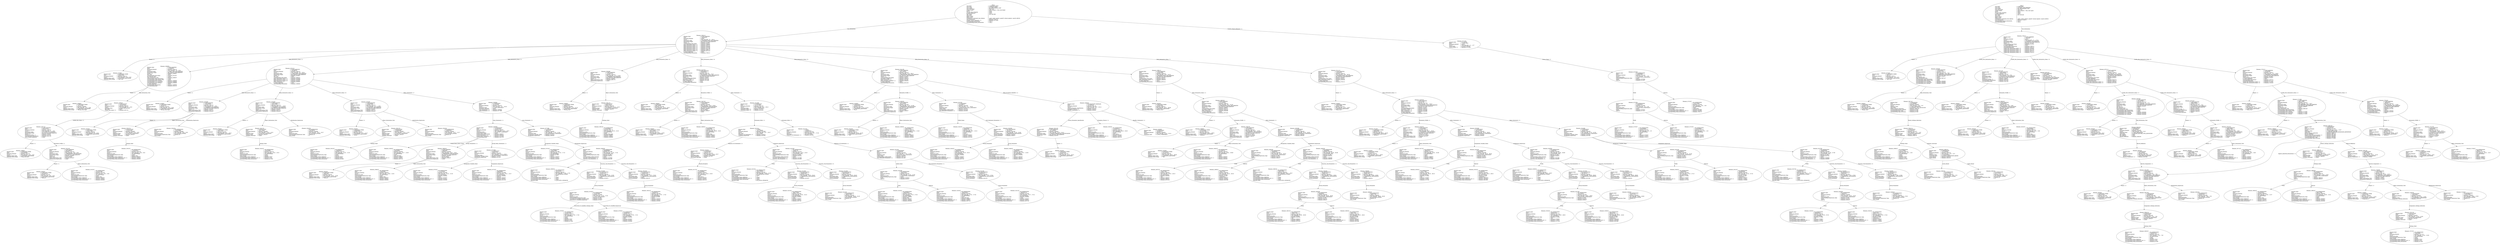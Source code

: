digraph "test_unit.adt" {
  Unit_2 -> Element_2285113
      [ label=Unit_Declaration ];
  Unit_2 -> Element_2271428
      [ label="Context_Clause_Elements ( 1)" ];
  Unit_2
      [ label=<<TABLE BORDER="0" CELLBORDER="0" CELLSPACING="0" CELLPADDING="0"> 
          <TR><TD COLSPAN="3">Unit_2</TD></TR>
          <TR><TD ALIGN="LEFT">Unit_Kind   </TD><TD> = </TD><TD ALIGN="LEFT">A_PACKAGE_BODY</TD></TR>
          <TR><TD ALIGN="LEFT">Unit_Class   </TD><TD> = </TD><TD ALIGN="LEFT">A_PUBLIC_BODY</TD></TR>
          <TR><TD ALIGN="LEFT">Unit_Origin   </TD><TD> = </TD><TD ALIGN="LEFT">AN_APPLICATION_UNIT</TD></TR>
          <TR><TD ALIGN="LEFT">Unit_Full_Name    </TD><TD> = </TD><TD ALIGN="LEFT">Test_Unit</TD></TR>
          <TR><TD ALIGN="LEFT">Unique_Name   </TD><TD> = </TD><TD ALIGN="LEFT">ASIS Context 1: Test_Unit (body)</TD></TR>
          <TR><TD ALIGN="LEFT">Exists  </TD><TD> = </TD><TD ALIGN="LEFT">TRUE</TD></TR>
          <TR><TD ALIGN="LEFT">Can_Be_Main_Program     </TD><TD> = </TD><TD ALIGN="LEFT">TRUE</TD></TR>
          <TR><TD ALIGN="LEFT">Is_Body_Required     </TD><TD> = </TD><TD ALIGN="LEFT">TRUE</TD></TR>
          <TR><TD ALIGN="LEFT">Text_Name   </TD><TD> = </TD><TD ALIGN="LEFT">test_unit.adb</TD></TR>
          <TR><TD ALIGN="LEFT">Text_Form   </TD><TD> = </TD><TD ALIGN="LEFT"></TD></TR>
          <TR><TD ALIGN="LEFT">Object_Name   </TD><TD> = </TD><TD ALIGN="LEFT"></TD></TR>
          <TR><TD ALIGN="LEFT">Object_Form   </TD><TD> = </TD><TD ALIGN="LEFT"></TD></TR>
          <TR><TD ALIGN="LEFT">Compilation_Command_Line_Options         </TD><TD> = </TD><TD ALIGN="LEFT">-gnatc -gnatt -gnatws -gnatyN -mtune=generic -march=x86-64</TD></TR>
          <TR><TD ALIGN="LEFT">Unit_Declaration     </TD><TD> = </TD><TD ALIGN="LEFT">Element_2285113</TD></TR>
          <TR><TD ALIGN="LEFT">Context_Clause_Elements ( 1)        </TD><TD> = </TD><TD ALIGN="LEFT">Element_2271428</TD></TR>
          <TR><TD ALIGN="LEFT">Corresponding_Declaration       </TD><TD> = </TD><TD ALIGN="LEFT">Unit_3</TD></TR>
          <TR><TD ALIGN="LEFT">Corresponding_Parent_Declaration         </TD><TD> = </TD><TD ALIGN="LEFT">Unit_1</TD></TR>
          </TABLE>> ];
  Element_2271428 -> Element_2275265
      [ label="Clause_Name ( 1)" ];
  Element_2271428
      [ label=<<TABLE BORDER="0" CELLBORDER="0" CELLSPACING="0" CELLPADDING="0"> 
          <TR><TD COLSPAN="3">Element_2271428</TD></TR>
          <TR><TD ALIGN="LEFT">Element_Kind    </TD><TD> = </TD><TD ALIGN="LEFT">A_CLAUSE</TD></TR>
          <TR><TD ALIGN="LEFT">Hash  </TD><TD> = </TD><TD ALIGN="LEFT">-2136273816</TD></TR>
          <TR><TD ALIGN="LEFT">Enclosing_Element     </TD><TD> = </TD><TD ALIGN="LEFT">(none)</TD></TR>
          <TR><TD ALIGN="LEFT">Source  </TD><TD> = </TD><TD ALIGN="LEFT">Test_Unit.adb - 1:1 .. 1:27</TD></TR>
          <TR><TD ALIGN="LEFT">Clause_Kind   </TD><TD> = </TD><TD ALIGN="LEFT">A_WITH_CLAUSE</TD></TR>
          <TR><TD ALIGN="LEFT">Clause_Name ( 1)     </TD><TD> = </TD><TD ALIGN="LEFT">Element_2275265</TD></TR>
          </TABLE>> ];
  Element_2275265 -> Element_2273265
      [ label=Prefix ];
  Element_2275265 -> Element_2274237
      [ label=Selector ];
  Element_2275265
      [ label=<<TABLE BORDER="0" CELLBORDER="0" CELLSPACING="0" CELLPADDING="0"> 
          <TR><TD COLSPAN="3">Element_2275265</TD></TR>
          <TR><TD ALIGN="LEFT">Element_Kind    </TD><TD> = </TD><TD ALIGN="LEFT">AN_EXPRESSION</TD></TR>
          <TR><TD ALIGN="LEFT">Hash  </TD><TD> = </TD><TD ALIGN="LEFT">-2138946968</TD></TR>
          <TR><TD ALIGN="LEFT">Enclosing_Element     </TD><TD> = </TD><TD ALIGN="LEFT">Element_2271428</TD></TR>
          <TR><TD ALIGN="LEFT">Source  </TD><TD> = </TD><TD ALIGN="LEFT">Test_Unit.adb - 1:6 .. 1:26</TD></TR>
          <TR><TD ALIGN="LEFT">Expression_Kind    </TD><TD> = </TD><TD ALIGN="LEFT">A_SELECTED_COMPONENT</TD></TR>
          <TR><TD ALIGN="LEFT">Corresponding_Expression_Type        </TD><TD> = </TD><TD ALIGN="LEFT">(none)</TD></TR>
          <TR><TD ALIGN="LEFT">Prefix  </TD><TD> = </TD><TD ALIGN="LEFT">Element_2273265</TD></TR>
          <TR><TD ALIGN="LEFT">Selector   </TD><TD> = </TD><TD ALIGN="LEFT">Element_2274237</TD></TR>
          </TABLE>> ];
  Element_2273265 -> Element_2270237
      [ label=Prefix ];
  Element_2273265 -> Element_2272237
      [ label=Selector ];
  Element_2273265
      [ label=<<TABLE BORDER="0" CELLBORDER="0" CELLSPACING="0" CELLPADDING="0"> 
          <TR><TD COLSPAN="3">Element_2273265</TD></TR>
          <TR><TD ALIGN="LEFT">Element_Kind    </TD><TD> = </TD><TD ALIGN="LEFT">AN_EXPRESSION</TD></TR>
          <TR><TD ALIGN="LEFT">Hash  </TD><TD> = </TD><TD ALIGN="LEFT">-2138942872</TD></TR>
          <TR><TD ALIGN="LEFT">Enclosing_Element     </TD><TD> = </TD><TD ALIGN="LEFT">Element_2275265</TD></TR>
          <TR><TD ALIGN="LEFT">Source  </TD><TD> = </TD><TD ALIGN="LEFT">Test_Unit.adb - 1:6 .. 1:16</TD></TR>
          <TR><TD ALIGN="LEFT">Expression_Kind    </TD><TD> = </TD><TD ALIGN="LEFT">A_SELECTED_COMPONENT</TD></TR>
          <TR><TD ALIGN="LEFT">Corresponding_Expression_Type        </TD><TD> = </TD><TD ALIGN="LEFT">(none)</TD></TR>
          <TR><TD ALIGN="LEFT">Prefix  </TD><TD> = </TD><TD ALIGN="LEFT">Element_2270237</TD></TR>
          <TR><TD ALIGN="LEFT">Selector   </TD><TD> = </TD><TD ALIGN="LEFT">Element_2272237</TD></TR>
          </TABLE>> ];
  Element_2270237
      [ label=<<TABLE BORDER="0" CELLBORDER="0" CELLSPACING="0" CELLPADDING="0"> 
          <TR><TD COLSPAN="3">Element_2270237</TD></TR>
          <TR><TD ALIGN="LEFT">Element_Kind    </TD><TD> = </TD><TD ALIGN="LEFT">AN_EXPRESSION</TD></TR>
          <TR><TD ALIGN="LEFT">Hash  </TD><TD> = </TD><TD ALIGN="LEFT">-2135208856</TD></TR>
          <TR><TD ALIGN="LEFT">Enclosing_Element     </TD><TD> = </TD><TD ALIGN="LEFT">Element_2273265</TD></TR>
          <TR><TD ALIGN="LEFT">Source  </TD><TD> = </TD><TD ALIGN="LEFT">Test_Unit.adb - 1:6 .. 1:8</TD></TR>
          <TR><TD ALIGN="LEFT">Expression_Kind    </TD><TD> = </TD><TD ALIGN="LEFT">AN_IDENTIFIER</TD></TR>
          <TR><TD ALIGN="LEFT">Corresponding_Expression_Type        </TD><TD> = </TD><TD ALIGN="LEFT">(none)</TD></TR>
          <TR><TD ALIGN="LEFT">Name_Image   </TD><TD> = </TD><TD ALIGN="LEFT">Ada</TD></TR>
          <TR><TD ALIGN="LEFT">Corresponding_Name_Definition        </TD><TD> = </TD><TD ALIGN="LEFT">Element_2742057</TD></TR>
          <TR><TD ALIGN="LEFT">Corresponding_Name_Definition_List ( 1)          </TD><TD> = </TD><TD ALIGN="LEFT">Element_2742057</TD></TR>
          <TR><TD ALIGN="LEFT">Corresponding_Name_Declaration        </TD><TD> = </TD><TD ALIGN="LEFT">Element_2755112</TD></TR>
          </TABLE>> ];
  Element_2272237
      [ label=<<TABLE BORDER="0" CELLBORDER="0" CELLSPACING="0" CELLPADDING="0"> 
          <TR><TD COLSPAN="3">Element_2272237</TD></TR>
          <TR><TD ALIGN="LEFT">Element_Kind    </TD><TD> = </TD><TD ALIGN="LEFT">AN_EXPRESSION</TD></TR>
          <TR><TD ALIGN="LEFT">Hash  </TD><TD> = </TD><TD ALIGN="LEFT">-2135206808</TD></TR>
          <TR><TD ALIGN="LEFT">Enclosing_Element     </TD><TD> = </TD><TD ALIGN="LEFT">Element_2273265</TD></TR>
          <TR><TD ALIGN="LEFT">Source  </TD><TD> = </TD><TD ALIGN="LEFT">Test_Unit.adb - 1:10 .. 1:16</TD></TR>
          <TR><TD ALIGN="LEFT">Expression_Kind    </TD><TD> = </TD><TD ALIGN="LEFT">AN_IDENTIFIER</TD></TR>
          <TR><TD ALIGN="LEFT">Corresponding_Expression_Type        </TD><TD> = </TD><TD ALIGN="LEFT">(none)</TD></TR>
          <TR><TD ALIGN="LEFT">Name_Image   </TD><TD> = </TD><TD ALIGN="LEFT">Strings</TD></TR>
          <TR><TD ALIGN="LEFT">Corresponding_Name_Definition        </TD><TD> = </TD><TD ALIGN="LEFT">Element_2762081</TD></TR>
          <TR><TD ALIGN="LEFT">Corresponding_Name_Definition_List ( 1)          </TD><TD> = </TD><TD ALIGN="LEFT">Element_2762081</TD></TR>
          <TR><TD ALIGN="LEFT">Corresponding_Name_Declaration        </TD><TD> = </TD><TD ALIGN="LEFT">Element_2981112</TD></TR>
          </TABLE>> ];
  Element_2274237
      [ label=<<TABLE BORDER="0" CELLBORDER="0" CELLSPACING="0" CELLPADDING="0"> 
          <TR><TD COLSPAN="3">Element_2274237</TD></TR>
          <TR><TD ALIGN="LEFT">Element_Kind    </TD><TD> = </TD><TD ALIGN="LEFT">AN_EXPRESSION</TD></TR>
          <TR><TD ALIGN="LEFT">Hash  </TD><TD> = </TD><TD ALIGN="LEFT">-2135210904</TD></TR>
          <TR><TD ALIGN="LEFT">Enclosing_Element     </TD><TD> = </TD><TD ALIGN="LEFT">Element_2275265</TD></TR>
          <TR><TD ALIGN="LEFT">Source  </TD><TD> = </TD><TD ALIGN="LEFT">Test_Unit.adb - 1:18 .. 1:26</TD></TR>
          <TR><TD ALIGN="LEFT">Expression_Kind    </TD><TD> = </TD><TD ALIGN="LEFT">AN_IDENTIFIER</TD></TR>
          <TR><TD ALIGN="LEFT">Corresponding_Expression_Type        </TD><TD> = </TD><TD ALIGN="LEFT">(none)</TD></TR>
          <TR><TD ALIGN="LEFT">Name_Image   </TD><TD> = </TD><TD ALIGN="LEFT">Unbounded</TD></TR>
          <TR><TD ALIGN="LEFT">Corresponding_Name_Definition        </TD><TD> = </TD><TD ALIGN="LEFT">Element_3016081</TD></TR>
          <TR><TD ALIGN="LEFT">Corresponding_Name_Definition_List ( 1)          </TD><TD> = </TD><TD ALIGN="LEFT">Element_3016081</TD></TR>
          <TR><TD ALIGN="LEFT">Corresponding_Name_Declaration        </TD><TD> = </TD><TD ALIGN="LEFT">Element_7262112</TD></TR>
          </TABLE>> ];
  Element_2285113 -> Element_2278057
      [ label="Names ( 1)" ];
  Element_2285113 -> Element_2288083
      [ label="Body_Declarative_Items ( 1)" ];
  Element_2285113 -> Element_2324122
      [ label="Body_Declarative_Items ( 2)" ];
  Element_2285113 -> Element_2392090
      [ label="Body_Declarative_Items ( 3)" ];
  Element_2285113 -> Element_2410106
      [ label="Body_Declarative_Items ( 4)" ];
  Element_2285113 -> Element_2441106
      [ label="Body_Declarative_Items ( 5)" ];
  Element_2285113 -> Element_2468113
      [ label="Body_Declarative_Items ( 6)" ];
  Element_2285113 -> Element_2511113
      [ label="Body_Declarative_Items ( 7)" ];
  Element_2285113
      [ label=<<TABLE BORDER="0" CELLBORDER="0" CELLSPACING="0" CELLPADDING="0"> 
          <TR><TD COLSPAN="3">Element_2285113</TD></TR>
          <TR><TD ALIGN="LEFT">Element_Kind    </TD><TD> = </TD><TD ALIGN="LEFT">A_DECLARATION</TD></TR>
          <TR><TD ALIGN="LEFT">Hash  </TD><TD> = </TD><TD ALIGN="LEFT"> 543625370</TD></TR>
          <TR><TD ALIGN="LEFT">Enclosing_Element     </TD><TD> = </TD><TD ALIGN="LEFT">(none)</TD></TR>
          <TR><TD ALIGN="LEFT">Source  </TD><TD> = </TD><TD ALIGN="LEFT">Test_Unit.adb - 3:1 .. 50:14</TD></TR>
          <TR><TD ALIGN="LEFT">Declaration_Kind     </TD><TD> = </TD><TD ALIGN="LEFT">A_PACKAGE_BODY_DECLARATION</TD></TR>
          <TR><TD ALIGN="LEFT">Declaration_Origin     </TD><TD> = </TD><TD ALIGN="LEFT">AN_EXPLICIT_DECLARATION</TD></TR>
          <TR><TD ALIGN="LEFT">Names ( 1)   </TD><TD> = </TD><TD ALIGN="LEFT">Element_2278057</TD></TR>
          <TR><TD ALIGN="LEFT">Corresponding_End_Name      </TD><TD> = </TD><TD ALIGN="LEFT">Element_2559237</TD></TR>
          <TR><TD ALIGN="LEFT">Body_Declarative_Items ( 1)       </TD><TD> = </TD><TD ALIGN="LEFT">Element_2288083</TD></TR>
          <TR><TD ALIGN="LEFT">Body_Declarative_Items ( 2)       </TD><TD> = </TD><TD ALIGN="LEFT">Element_2324122</TD></TR>
          <TR><TD ALIGN="LEFT">Body_Declarative_Items ( 3)       </TD><TD> = </TD><TD ALIGN="LEFT">Element_2392090</TD></TR>
          <TR><TD ALIGN="LEFT">Body_Declarative_Items ( 4)       </TD><TD> = </TD><TD ALIGN="LEFT">Element_2410106</TD></TR>
          <TR><TD ALIGN="LEFT">Body_Declarative_Items ( 5)       </TD><TD> = </TD><TD ALIGN="LEFT">Element_2441106</TD></TR>
          <TR><TD ALIGN="LEFT">Body_Declarative_Items ( 6)       </TD><TD> = </TD><TD ALIGN="LEFT">Element_2468113</TD></TR>
          <TR><TD ALIGN="LEFT">Body_Declarative_Items ( 7)       </TD><TD> = </TD><TD ALIGN="LEFT">Element_2511113</TD></TR>
          <TR><TD ALIGN="LEFT">Is_Name_Repeated     </TD><TD> = </TD><TD ALIGN="LEFT">TRUE</TD></TR>
          <TR><TD ALIGN="LEFT">Corresponding_Declaration       </TD><TD> = </TD><TD ALIGN="LEFT">Element_2736112</TD></TR>
          </TABLE>> ];
  Element_2278057
      [ label=<<TABLE BORDER="0" CELLBORDER="0" CELLSPACING="0" CELLPADDING="0"> 
          <TR><TD COLSPAN="3">Element_2278057</TD></TR>
          <TR><TD ALIGN="LEFT">Element_Kind    </TD><TD> = </TD><TD ALIGN="LEFT">A_DEFINING_NAME</TD></TR>
          <TR><TD ALIGN="LEFT">Hash  </TD><TD> = </TD><TD ALIGN="LEFT"> 543397658</TD></TR>
          <TR><TD ALIGN="LEFT">Enclosing_Element     </TD><TD> = </TD><TD ALIGN="LEFT">Element_2285113</TD></TR>
          <TR><TD ALIGN="LEFT">Source  </TD><TD> = </TD><TD ALIGN="LEFT">Test_Unit.adb - 3:14 .. 3:22</TD></TR>
          <TR><TD ALIGN="LEFT">Defining_Name_Kind     </TD><TD> = </TD><TD ALIGN="LEFT">A_DEFINING_IDENTIFIER</TD></TR>
          <TR><TD ALIGN="LEFT">Defining_Name_Image     </TD><TD> = </TD><TD ALIGN="LEFT">"Test_Unit"</TD></TR>
          </TABLE>> ];
  Element_2288083 -> Element_2289057
      [ label="Names ( 1)" ];
  Element_2288083 -> Element_2296207
      [ label=Type_Declaration_View ];
  Element_2288083
      [ label=<<TABLE BORDER="0" CELLBORDER="0" CELLSPACING="0" CELLPADDING="0"> 
          <TR><TD COLSPAN="3">Element_2288083</TD></TR>
          <TR><TD ALIGN="LEFT">Element_Kind    </TD><TD> = </TD><TD ALIGN="LEFT">A_DECLARATION</TD></TR>
          <TR><TD ALIGN="LEFT">Hash  </TD><TD> = </TD><TD ALIGN="LEFT"> 272800013</TD></TR>
          <TR><TD ALIGN="LEFT">Enclosing_Element     </TD><TD> = </TD><TD ALIGN="LEFT">Element_2285113</TD></TR>
          <TR><TD ALIGN="LEFT">Source  </TD><TD> = </TD><TD ALIGN="LEFT">Test_Unit.adb - 4:4 .. 6:24</TD></TR>
          <TR><TD ALIGN="LEFT">Declaration_Kind     </TD><TD> = </TD><TD ALIGN="LEFT">A_TASK_TYPE_DECLARATION</TD></TR>
          <TR><TD ALIGN="LEFT">Declaration_Origin     </TD><TD> = </TD><TD ALIGN="LEFT">AN_EXPLICIT_DECLARATION</TD></TR>
          <TR><TD ALIGN="LEFT">Names ( 1)   </TD><TD> = </TD><TD ALIGN="LEFT">Element_2289057</TD></TR>
          <TR><TD ALIGN="LEFT">Has_Task   </TD><TD> = </TD><TD ALIGN="LEFT">TRUE</TD></TR>
          <TR><TD ALIGN="LEFT">Corresponding_End_Name      </TD><TD> = </TD><TD ALIGN="LEFT">Element_2314237</TD></TR>
          <TR><TD ALIGN="LEFT">Discriminant_Part     </TD><TD> = </TD><TD ALIGN="LEFT">(none)</TD></TR>
          <TR><TD ALIGN="LEFT">Type_Declaration_View      </TD><TD> = </TD><TD ALIGN="LEFT">Element_2296207</TD></TR>
          <TR><TD ALIGN="LEFT">Corresponding_Type_Declaration        </TD><TD> = </TD><TD ALIGN="LEFT">(none)</TD></TR>
          <TR><TD ALIGN="LEFT">Corresponding_Type_Partial_View        </TD><TD> = </TD><TD ALIGN="LEFT">(none)</TD></TR>
          <TR><TD ALIGN="LEFT">Corresponding_First_Subtype       </TD><TD> = </TD><TD ALIGN="LEFT">Element_2288083</TD></TR>
          <TR><TD ALIGN="LEFT">Corresponding_Last_Constraint        </TD><TD> = </TD><TD ALIGN="LEFT">Element_2288083</TD></TR>
          <TR><TD ALIGN="LEFT">Corresponding_Last_Subtype       </TD><TD> = </TD><TD ALIGN="LEFT">Element_2288083</TD></TR>
          <TR><TD ALIGN="LEFT">Is_Name_Repeated     </TD><TD> = </TD><TD ALIGN="LEFT">TRUE</TD></TR>
          <TR><TD ALIGN="LEFT">Corresponding_Declaration       </TD><TD> = </TD><TD ALIGN="LEFT">Element_2288083</TD></TR>
          <TR><TD ALIGN="LEFT">Corresponding_Body     </TD><TD> = </TD><TD ALIGN="LEFT">Element_2324122</TD></TR>
          </TABLE>> ];
  Element_2289057
      [ label=<<TABLE BORDER="0" CELLBORDER="0" CELLSPACING="0" CELLPADDING="0"> 
          <TR><TD COLSPAN="3">Element_2289057</TD></TR>
          <TR><TD ALIGN="LEFT">Element_Kind    </TD><TD> = </TD><TD ALIGN="LEFT">A_DEFINING_NAME</TD></TR>
          <TR><TD ALIGN="LEFT">Hash  </TD><TD> = </TD><TD ALIGN="LEFT"> 272747405</TD></TR>
          <TR><TD ALIGN="LEFT">Enclosing_Element     </TD><TD> = </TD><TD ALIGN="LEFT">Element_2288083</TD></TR>
          <TR><TD ALIGN="LEFT">Source  </TD><TD> = </TD><TD ALIGN="LEFT">Test_Unit.adb - 4:14 .. 4:29</TD></TR>
          <TR><TD ALIGN="LEFT">Defining_Name_Kind     </TD><TD> = </TD><TD ALIGN="LEFT">A_DEFINING_IDENTIFIER</TD></TR>
          <TR><TD ALIGN="LEFT">Defining_Name_Image     </TD><TD> = </TD><TD ALIGN="LEFT">"Boring_Task_Type"</TD></TR>
          </TABLE>> ];
  Element_2296207 -> Element_2297124
      [ label="Visible_Part_Items ( 1)" ];
  Element_2296207
      [ label=<<TABLE BORDER="0" CELLBORDER="0" CELLSPACING="0" CELLPADDING="0"> 
          <TR><TD COLSPAN="3">Element_2296207</TD></TR>
          <TR><TD ALIGN="LEFT">Element_Kind    </TD><TD> = </TD><TD ALIGN="LEFT">A_DEFINITION</TD></TR>
          <TR><TD ALIGN="LEFT">Hash  </TD><TD> = </TD><TD ALIGN="LEFT">-2010432282</TD></TR>
          <TR><TD ALIGN="LEFT">Enclosing_Element     </TD><TD> = </TD><TD ALIGN="LEFT">Element_2288083</TD></TR>
          <TR><TD ALIGN="LEFT">Source  </TD><TD> = </TD><TD ALIGN="LEFT">Test_Unit.adb - 5:7 .. 6:23</TD></TR>
          <TR><TD ALIGN="LEFT">Definition_Kind    </TD><TD> = </TD><TD ALIGN="LEFT">A_TASK_DEFINITION</TD></TR>
          <TR><TD ALIGN="LEFT">Has_Task   </TD><TD> = </TD><TD ALIGN="LEFT">TRUE</TD></TR>
          <TR><TD ALIGN="LEFT">Visible_Part_Items ( 1)      </TD><TD> = </TD><TD ALIGN="LEFT">Element_2297124</TD></TR>
          </TABLE>> ];
  Element_2297124 -> Element_2298057
      [ label="Names ( 1)" ];
  Element_2297124 -> Element_2312105
      [ label="Parameter_Profile ( 1)" ];
  Element_2297124
      [ label=<<TABLE BORDER="0" CELLBORDER="0" CELLSPACING="0" CELLPADDING="0"> 
          <TR><TD COLSPAN="3">Element_2297124</TD></TR>
          <TR><TD ALIGN="LEFT">Element_Kind    </TD><TD> = </TD><TD ALIGN="LEFT">A_DECLARATION</TD></TR>
          <TR><TD ALIGN="LEFT">Hash  </TD><TD> = </TD><TD ALIGN="LEFT">-2010517274</TD></TR>
          <TR><TD ALIGN="LEFT">Enclosing_Element     </TD><TD> = </TD><TD ALIGN="LEFT">Element_2296207</TD></TR>
          <TR><TD ALIGN="LEFT">Source  </TD><TD> = </TD><TD ALIGN="LEFT">Test_Unit.adb - 5:7 .. 5:52</TD></TR>
          <TR><TD ALIGN="LEFT">Declaration_Kind     </TD><TD> = </TD><TD ALIGN="LEFT">AN_ENTRY_DECLARATION</TD></TR>
          <TR><TD ALIGN="LEFT">Declaration_Origin     </TD><TD> = </TD><TD ALIGN="LEFT">AN_EXPLICIT_DECLARATION</TD></TR>
          <TR><TD ALIGN="LEFT">Names ( 1)   </TD><TD> = </TD><TD ALIGN="LEFT">Element_2298057</TD></TR>
          <TR><TD ALIGN="LEFT">Parameter_Profile ( 1)      </TD><TD> = </TD><TD ALIGN="LEFT">Element_2312105</TD></TR>
          <TR><TD ALIGN="LEFT">Corresponding_Declaration       </TD><TD> = </TD><TD ALIGN="LEFT">Element_2297124</TD></TR>
          <TR><TD ALIGN="LEFT">Entry_Family_Definition      </TD><TD> = </TD><TD ALIGN="LEFT">(none)</TD></TR>
          </TABLE>> ];
  Element_2298057
      [ label=<<TABLE BORDER="0" CELLBORDER="0" CELLSPACING="0" CELLPADDING="0"> 
          <TR><TD COLSPAN="3">Element_2298057</TD></TR>
          <TR><TD ALIGN="LEFT">Element_Kind    </TD><TD> = </TD><TD ALIGN="LEFT">A_DEFINING_NAME</TD></TR>
          <TR><TD ALIGN="LEFT">Hash  </TD><TD> = </TD><TD ALIGN="LEFT">-2010585690</TD></TR>
          <TR><TD ALIGN="LEFT">Enclosing_Element     </TD><TD> = </TD><TD ALIGN="LEFT">Element_2297124</TD></TR>
          <TR><TD ALIGN="LEFT">Source  </TD><TD> = </TD><TD ALIGN="LEFT">Test_Unit.adb - 5:13 .. 5:25</TD></TR>
          <TR><TD ALIGN="LEFT">Defining_Name_Kind     </TD><TD> = </TD><TD ALIGN="LEFT">A_DEFINING_IDENTIFIER</TD></TR>
          <TR><TD ALIGN="LEFT">Defining_Name_Image     </TD><TD> = </TD><TD ALIGN="LEFT">"Drop_Off_Work"</TD></TR>
          </TABLE>> ];
  Element_2312105 -> Element_2305057
      [ label="Names ( 1)" ];
  Element_2312105 -> Element_2313237
      [ label=Object_Declaration_View ];
  Element_2312105
      [ label=<<TABLE BORDER="0" CELLBORDER="0" CELLSPACING="0" CELLPADDING="0"> 
          <TR><TD COLSPAN="3">Element_2312105</TD></TR>
          <TR><TD ALIGN="LEFT">Element_Kind    </TD><TD> = </TD><TD ALIGN="LEFT">A_DECLARATION</TD></TR>
          <TR><TD ALIGN="LEFT">Hash  </TD><TD> = </TD><TD ALIGN="LEFT">-2010536570</TD></TR>
          <TR><TD ALIGN="LEFT">Enclosing_Element     </TD><TD> = </TD><TD ALIGN="LEFT">Element_2297124</TD></TR>
          <TR><TD ALIGN="LEFT">Source  </TD><TD> = </TD><TD ALIGN="LEFT">Test_Unit.adb - 5:28 .. 5:50</TD></TR>
          <TR><TD ALIGN="LEFT">Declaration_Kind     </TD><TD> = </TD><TD ALIGN="LEFT">A_PARAMETER_SPECIFICATION</TD></TR>
          <TR><TD ALIGN="LEFT">Declaration_Origin     </TD><TD> = </TD><TD ALIGN="LEFT">AN_EXPLICIT_DECLARATION</TD></TR>
          <TR><TD ALIGN="LEFT">Names ( 1)   </TD><TD> = </TD><TD ALIGN="LEFT">Element_2305057</TD></TR>
          <TR><TD ALIGN="LEFT">Mode_Kind   </TD><TD> = </TD><TD ALIGN="LEFT">AN_IN_MODE</TD></TR>
          <TR><TD ALIGN="LEFT">Object_Declaration_View      </TD><TD> = </TD><TD ALIGN="LEFT">Element_2313237</TD></TR>
          <TR><TD ALIGN="LEFT">Initialization_Expression       </TD><TD> = </TD><TD ALIGN="LEFT">(none)</TD></TR>
          </TABLE>> ];
  Element_2305057
      [ label=<<TABLE BORDER="0" CELLBORDER="0" CELLSPACING="0" CELLPADDING="0"> 
          <TR><TD COLSPAN="3">Element_2305057</TD></TR>
          <TR><TD ALIGN="LEFT">Element_Kind    </TD><TD> = </TD><TD ALIGN="LEFT">A_DEFINING_NAME</TD></TR>
          <TR><TD ALIGN="LEFT">Hash  </TD><TD> = </TD><TD ALIGN="LEFT">-2010585722</TD></TR>
          <TR><TD ALIGN="LEFT">Enclosing_Element     </TD><TD> = </TD><TD ALIGN="LEFT">Element_2312105</TD></TR>
          <TR><TD ALIGN="LEFT">Source  </TD><TD> = </TD><TD ALIGN="LEFT">Test_Unit.adb - 5:28 .. 5:34</TD></TR>
          <TR><TD ALIGN="LEFT">Defining_Name_Kind     </TD><TD> = </TD><TD ALIGN="LEFT">A_DEFINING_IDENTIFIER</TD></TR>
          <TR><TD ALIGN="LEFT">Defining_Name_Image     </TD><TD> = </TD><TD ALIGN="LEFT">"Work_In"</TD></TR>
          </TABLE>> ];
  Element_2313237
      [ label=<<TABLE BORDER="0" CELLBORDER="0" CELLSPACING="0" CELLPADDING="0"> 
          <TR><TD COLSPAN="3">Element_2313237</TD></TR>
          <TR><TD ALIGN="LEFT">Element_Kind    </TD><TD> = </TD><TD ALIGN="LEFT">AN_EXPRESSION</TD></TR>
          <TR><TD ALIGN="LEFT">Hash  </TD><TD> = </TD><TD ALIGN="LEFT">-2010401498</TD></TR>
          <TR><TD ALIGN="LEFT">Enclosing_Element     </TD><TD> = </TD><TD ALIGN="LEFT">Element_2312105</TD></TR>
          <TR><TD ALIGN="LEFT">Source  </TD><TD> = </TD><TD ALIGN="LEFT">Test_Unit.adb - 5:41 .. 5:50</TD></TR>
          <TR><TD ALIGN="LEFT">Expression_Kind    </TD><TD> = </TD><TD ALIGN="LEFT">AN_IDENTIFIER</TD></TR>
          <TR><TD ALIGN="LEFT">Corresponding_Expression_Type        </TD><TD> = </TD><TD ALIGN="LEFT">(none)</TD></TR>
          <TR><TD ALIGN="LEFT">Name_Image   </TD><TD> = </TD><TD ALIGN="LEFT">Range_Type</TD></TR>
          <TR><TD ALIGN="LEFT">Corresponding_Name_Definition        </TD><TD> = </TD><TD ALIGN="LEFT">Element_2580057</TD></TR>
          <TR><TD ALIGN="LEFT">Corresponding_Name_Definition_List ( 1)          </TD><TD> = </TD><TD ALIGN="LEFT">Element_2580057</TD></TR>
          <TR><TD ALIGN="LEFT">Corresponding_Name_Declaration        </TD><TD> = </TD><TD ALIGN="LEFT">Element_2594082</TD></TR>
          </TABLE>> ];
  Element_2324122 -> Element_2316057
      [ label="Names ( 1)" ];
  Element_2324122 -> Element_2333090
      [ label="Body_Declarative_Items ( 1)" ];
  Element_2324122 -> Element_2343090
      [ label="Body_Declarative_Items ( 2)" ];
  Element_2324122 -> Element_2353091
      [ label="Body_Declarative_Items ( 3)" ];
  Element_2324122 -> Element_2356391
      [ label="Body_Statements ( 1)" ];
  Element_2324122
      [ label=<<TABLE BORDER="0" CELLBORDER="0" CELLSPACING="0" CELLPADDING="0"> 
          <TR><TD COLSPAN="3">Element_2324122</TD></TR>
          <TR><TD ALIGN="LEFT">Element_Kind    </TD><TD> = </TD><TD ALIGN="LEFT">A_DECLARATION</TD></TR>
          <TR><TD ALIGN="LEFT">Hash  </TD><TD> = </TD><TD ALIGN="LEFT">-787989232</TD></TR>
          <TR><TD ALIGN="LEFT">Enclosing_Element     </TD><TD> = </TD><TD ALIGN="LEFT">Element_2285113</TD></TR>
          <TR><TD ALIGN="LEFT">Source  </TD><TD> = </TD><TD ALIGN="LEFT">Test_Unit.adb - 8:4 .. 19:24</TD></TR>
          <TR><TD ALIGN="LEFT">Declaration_Kind     </TD><TD> = </TD><TD ALIGN="LEFT">A_TASK_BODY_DECLARATION</TD></TR>
          <TR><TD ALIGN="LEFT">Declaration_Origin     </TD><TD> = </TD><TD ALIGN="LEFT">AN_EXPLICIT_DECLARATION</TD></TR>
          <TR><TD ALIGN="LEFT">Names ( 1)   </TD><TD> = </TD><TD ALIGN="LEFT">Element_2316057</TD></TR>
          <TR><TD ALIGN="LEFT">Has_Task   </TD><TD> = </TD><TD ALIGN="LEFT">TRUE</TD></TR>
          <TR><TD ALIGN="LEFT">Corresponding_End_Name      </TD><TD> = </TD><TD ALIGN="LEFT">Element_2383237</TD></TR>
          <TR><TD ALIGN="LEFT">Body_Declarative_Items ( 1)       </TD><TD> = </TD><TD ALIGN="LEFT">Element_2333090</TD></TR>
          <TR><TD ALIGN="LEFT">Body_Declarative_Items ( 2)       </TD><TD> = </TD><TD ALIGN="LEFT">Element_2343090</TD></TR>
          <TR><TD ALIGN="LEFT">Body_Declarative_Items ( 3)       </TD><TD> = </TD><TD ALIGN="LEFT">Element_2353091</TD></TR>
          <TR><TD ALIGN="LEFT">Body_Statements ( 1)      </TD><TD> = </TD><TD ALIGN="LEFT">Element_2356391</TD></TR>
          <TR><TD ALIGN="LEFT">Is_Name_Repeated     </TD><TD> = </TD><TD ALIGN="LEFT">TRUE</TD></TR>
          <TR><TD ALIGN="LEFT">Corresponding_Declaration       </TD><TD> = </TD><TD ALIGN="LEFT">Element_2288083</TD></TR>
          </TABLE>> ];
  Element_2316057
      [ label=<<TABLE BORDER="0" CELLBORDER="0" CELLSPACING="0" CELLPADDING="0"> 
          <TR><TD COLSPAN="3">Element_2316057</TD></TR>
          <TR><TD ALIGN="LEFT">Element_Kind    </TD><TD> = </TD><TD ALIGN="LEFT">A_DEFINING_NAME</TD></TR>
          <TR><TD ALIGN="LEFT">Hash  </TD><TD> = </TD><TD ALIGN="LEFT">-787997512</TD></TR>
          <TR><TD ALIGN="LEFT">Enclosing_Element     </TD><TD> = </TD><TD ALIGN="LEFT">Element_2324122</TD></TR>
          <TR><TD ALIGN="LEFT">Source  </TD><TD> = </TD><TD ALIGN="LEFT">Test_Unit.adb - 8:14 .. 8:29</TD></TR>
          <TR><TD ALIGN="LEFT">Defining_Name_Kind     </TD><TD> = </TD><TD ALIGN="LEFT">A_DEFINING_IDENTIFIER</TD></TR>
          <TR><TD ALIGN="LEFT">Defining_Name_Image     </TD><TD> = </TD><TD ALIGN="LEFT">"Boring_Task_Type"</TD></TR>
          </TABLE>> ];
  Element_2333090 -> Element_2325057
      [ label="Names ( 1)" ];
  Element_2333090 -> Element_2332176
      [ label=Object_Declaration_View ];
  Element_2333090 -> Element_2334234
      [ label=Initialization_Expression ];
  Element_2333090
      [ label=<<TABLE BORDER="0" CELLBORDER="0" CELLSPACING="0" CELLPADDING="0"> 
          <TR><TD COLSPAN="3">Element_2333090</TD></TR>
          <TR><TD ALIGN="LEFT">Element_Kind    </TD><TD> = </TD><TD ALIGN="LEFT">A_DECLARATION</TD></TR>
          <TR><TD ALIGN="LEFT">Hash  </TD><TD> = </TD><TD ALIGN="LEFT"> 1753519758</TD></TR>
          <TR><TD ALIGN="LEFT">Enclosing_Element     </TD><TD> = </TD><TD ALIGN="LEFT">Element_2324122</TD></TR>
          <TR><TD ALIGN="LEFT">Source  </TD><TD> = </TD><TD ALIGN="LEFT">Test_Unit.adb - 9:7 .. 9:31</TD></TR>
          <TR><TD ALIGN="LEFT">Declaration_Kind     </TD><TD> = </TD><TD ALIGN="LEFT">A_VARIABLE_DECLARATION</TD></TR>
          <TR><TD ALIGN="LEFT">Declaration_Origin     </TD><TD> = </TD><TD ALIGN="LEFT">AN_EXPLICIT_DECLARATION</TD></TR>
          <TR><TD ALIGN="LEFT">Names ( 1)   </TD><TD> = </TD><TD ALIGN="LEFT">Element_2325057</TD></TR>
          <TR><TD ALIGN="LEFT">Object_Declaration_View      </TD><TD> = </TD><TD ALIGN="LEFT">Element_2332176</TD></TR>
          <TR><TD ALIGN="LEFT">Initialization_Expression       </TD><TD> = </TD><TD ALIGN="LEFT">Element_2334234</TD></TR>
          </TABLE>> ];
  Element_2325057
      [ label=<<TABLE BORDER="0" CELLBORDER="0" CELLSPACING="0" CELLPADDING="0"> 
          <TR><TD COLSPAN="3">Element_2325057</TD></TR>
          <TR><TD ALIGN="LEFT">Element_Kind    </TD><TD> = </TD><TD ALIGN="LEFT">A_DEFINING_NAME</TD></TR>
          <TR><TD ALIGN="LEFT">Hash  </TD><TD> = </TD><TD ALIGN="LEFT"> 1753517646</TD></TR>
          <TR><TD ALIGN="LEFT">Enclosing_Element     </TD><TD> = </TD><TD ALIGN="LEFT">Element_2333090</TD></TR>
          <TR><TD ALIGN="LEFT">Source  </TD><TD> = </TD><TD ALIGN="LEFT">Test_Unit.adb - 9:7 .. 9:10</TD></TR>
          <TR><TD ALIGN="LEFT">Defining_Name_Kind     </TD><TD> = </TD><TD ALIGN="LEFT">A_DEFINING_IDENTIFIER</TD></TR>
          <TR><TD ALIGN="LEFT">Defining_Name_Image     </TD><TD> = </TD><TD ALIGN="LEFT">"Work"</TD></TR>
          </TABLE>> ];
  Element_2332176 -> Element_2332237
      [ label=Subtype_Mark ];
  Element_2332176
      [ label=<<TABLE BORDER="0" CELLBORDER="0" CELLSPACING="0" CELLPADDING="0"> 
          <TR><TD COLSPAN="3">Element_2332176</TD></TR>
          <TR><TD ALIGN="LEFT">Element_Kind    </TD><TD> = </TD><TD ALIGN="LEFT">A_DEFINITION</TD></TR>
          <TR><TD ALIGN="LEFT">Hash  </TD><TD> = </TD><TD ALIGN="LEFT"> 1753525248</TD></TR>
          <TR><TD ALIGN="LEFT">Enclosing_Element     </TD><TD> = </TD><TD ALIGN="LEFT">Element_2333090</TD></TR>
          <TR><TD ALIGN="LEFT">Source  </TD><TD> = </TD><TD ALIGN="LEFT">Test_Unit.adb - 9:16 .. 9:25</TD></TR>
          <TR><TD ALIGN="LEFT">Definition_Kind    </TD><TD> = </TD><TD ALIGN="LEFT">A_SUBTYPE_INDICATION</TD></TR>
          <TR><TD ALIGN="LEFT">Subtype_Mark    </TD><TD> = </TD><TD ALIGN="LEFT">Element_2332237</TD></TR>
          <TR><TD ALIGN="LEFT">Subtype_Constraint     </TD><TD> = </TD><TD ALIGN="LEFT">(none)</TD></TR>
          </TABLE>> ];
  Element_2332237
      [ label=<<TABLE BORDER="0" CELLBORDER="0" CELLSPACING="0" CELLPADDING="0"> 
          <TR><TD COLSPAN="3">Element_2332237</TD></TR>
          <TR><TD ALIGN="LEFT">Element_Kind    </TD><TD> = </TD><TD ALIGN="LEFT">AN_EXPRESSION</TD></TR>
          <TR><TD ALIGN="LEFT">Hash  </TD><TD> = </TD><TD ALIGN="LEFT"> 1753529152</TD></TR>
          <TR><TD ALIGN="LEFT">Enclosing_Element     </TD><TD> = </TD><TD ALIGN="LEFT">Element_2332176</TD></TR>
          <TR><TD ALIGN="LEFT">Source  </TD><TD> = </TD><TD ALIGN="LEFT">Test_Unit.adb - 9:16 .. 9:25</TD></TR>
          <TR><TD ALIGN="LEFT">Expression_Kind    </TD><TD> = </TD><TD ALIGN="LEFT">AN_IDENTIFIER</TD></TR>
          <TR><TD ALIGN="LEFT">Corresponding_Expression_Type        </TD><TD> = </TD><TD ALIGN="LEFT">(none)</TD></TR>
          <TR><TD ALIGN="LEFT">Name_Image   </TD><TD> = </TD><TD ALIGN="LEFT">Range_Type</TD></TR>
          <TR><TD ALIGN="LEFT">Corresponding_Name_Definition        </TD><TD> = </TD><TD ALIGN="LEFT">Element_2580057</TD></TR>
          <TR><TD ALIGN="LEFT">Corresponding_Name_Definition_List ( 1)          </TD><TD> = </TD><TD ALIGN="LEFT">Element_2580057</TD></TR>
          <TR><TD ALIGN="LEFT">Corresponding_Name_Declaration        </TD><TD> = </TD><TD ALIGN="LEFT">Element_2594082</TD></TR>
          </TABLE>> ];
  Element_2334234
      [ label=<<TABLE BORDER="0" CELLBORDER="0" CELLSPACING="0" CELLPADDING="0"> 
          <TR><TD COLSPAN="3">Element_2334234</TD></TR>
          <TR><TD ALIGN="LEFT">Element_Kind    </TD><TD> = </TD><TD ALIGN="LEFT">AN_EXPRESSION</TD></TR>
          <TR><TD ALIGN="LEFT">Hash  </TD><TD> = </TD><TD ALIGN="LEFT"> 1753528988</TD></TR>
          <TR><TD ALIGN="LEFT">Enclosing_Element     </TD><TD> = </TD><TD ALIGN="LEFT">Element_2333090</TD></TR>
          <TR><TD ALIGN="LEFT">Source  </TD><TD> = </TD><TD ALIGN="LEFT">Test_Unit.adb - 9:30 .. 9:30</TD></TR>
          <TR><TD ALIGN="LEFT">Expression_Kind    </TD><TD> = </TD><TD ALIGN="LEFT">AN_INTEGER_LITERAL</TD></TR>
          <TR><TD ALIGN="LEFT">Corresponding_Expression_Type        </TD><TD> = </TD><TD ALIGN="LEFT">Element_82</TD></TR>
          <TR><TD ALIGN="LEFT">Value_Image   </TD><TD> = </TD><TD ALIGN="LEFT">5</TD></TR>
          </TABLE>> ];
  Element_2343090 -> Element_2335057
      [ label="Names ( 1)" ];
  Element_2343090 -> Element_2342176
      [ label=Object_Declaration_View ];
  Element_2343090 -> Element_2344234
      [ label=Initialization_Expression ];
  Element_2343090
      [ label=<<TABLE BORDER="0" CELLBORDER="0" CELLSPACING="0" CELLPADDING="0"> 
          <TR><TD COLSPAN="3">Element_2343090</TD></TR>
          <TR><TD ALIGN="LEFT">Element_Kind    </TD><TD> = </TD><TD ALIGN="LEFT">A_DECLARATION</TD></TR>
          <TR><TD ALIGN="LEFT">Hash  </TD><TD> = </TD><TD ALIGN="LEFT"> 876776263</TD></TR>
          <TR><TD ALIGN="LEFT">Enclosing_Element     </TD><TD> = </TD><TD ALIGN="LEFT">Element_2324122</TD></TR>
          <TR><TD ALIGN="LEFT">Source  </TD><TD> = </TD><TD ALIGN="LEFT">Test_Unit.adb - 10:7 .. 10:28</TD></TR>
          <TR><TD ALIGN="LEFT">Declaration_Kind     </TD><TD> = </TD><TD ALIGN="LEFT">A_VARIABLE_DECLARATION</TD></TR>
          <TR><TD ALIGN="LEFT">Declaration_Origin     </TD><TD> = </TD><TD ALIGN="LEFT">AN_EXPLICIT_DECLARATION</TD></TR>
          <TR><TD ALIGN="LEFT">Names ( 1)   </TD><TD> = </TD><TD ALIGN="LEFT">Element_2335057</TD></TR>
          <TR><TD ALIGN="LEFT">Object_Declaration_View      </TD><TD> = </TD><TD ALIGN="LEFT">Element_2342176</TD></TR>
          <TR><TD ALIGN="LEFT">Initialization_Expression       </TD><TD> = </TD><TD ALIGN="LEFT">Element_2344234</TD></TR>
          </TABLE>> ];
  Element_2335057
      [ label=<<TABLE BORDER="0" CELLBORDER="0" CELLSPACING="0" CELLPADDING="0"> 
          <TR><TD COLSPAN="3">Element_2335057</TD></TR>
          <TR><TD ALIGN="LEFT">Element_Kind    </TD><TD> = </TD><TD ALIGN="LEFT">A_DEFINING_NAME</TD></TR>
          <TR><TD ALIGN="LEFT">Hash  </TD><TD> = </TD><TD ALIGN="LEFT"> 876775207</TD></TR>
          <TR><TD ALIGN="LEFT">Enclosing_Element     </TD><TD> = </TD><TD ALIGN="LEFT">Element_2343090</TD></TR>
          <TR><TD ALIGN="LEFT">Source  </TD><TD> = </TD><TD ALIGN="LEFT">Test_Unit.adb - 10:7 .. 10:12</TD></TR>
          <TR><TD ALIGN="LEFT">Defining_Name_Kind     </TD><TD> = </TD><TD ALIGN="LEFT">A_DEFINING_IDENTIFIER</TD></TR>
          <TR><TD ALIGN="LEFT">Defining_Name_Image     </TD><TD> = </TD><TD ALIGN="LEFT">"Result"</TD></TR>
          </TABLE>> ];
  Element_2342176 -> Element_2342237
      [ label=Subtype_Mark ];
  Element_2342176
      [ label=<<TABLE BORDER="0" CELLBORDER="0" CELLSPACING="0" CELLPADDING="0"> 
          <TR><TD COLSPAN="3">Element_2342176</TD></TR>
          <TR><TD ALIGN="LEFT">Element_Kind    </TD><TD> = </TD><TD ALIGN="LEFT">A_DEFINITION</TD></TR>
          <TR><TD ALIGN="LEFT">Hash  </TD><TD> = </TD><TD ALIGN="LEFT"> 876779008</TD></TR>
          <TR><TD ALIGN="LEFT">Enclosing_Element     </TD><TD> = </TD><TD ALIGN="LEFT">Element_2343090</TD></TR>
          <TR><TD ALIGN="LEFT">Source  </TD><TD> = </TD><TD ALIGN="LEFT">Test_Unit.adb - 10:16 .. 10:22</TD></TR>
          <TR><TD ALIGN="LEFT">Definition_Kind    </TD><TD> = </TD><TD ALIGN="LEFT">A_SUBTYPE_INDICATION</TD></TR>
          <TR><TD ALIGN="LEFT">Subtype_Mark    </TD><TD> = </TD><TD ALIGN="LEFT">Element_2342237</TD></TR>
          <TR><TD ALIGN="LEFT">Subtype_Constraint     </TD><TD> = </TD><TD ALIGN="LEFT">(none)</TD></TR>
          </TABLE>> ];
  Element_2342237
      [ label=<<TABLE BORDER="0" CELLBORDER="0" CELLSPACING="0" CELLPADDING="0"> 
          <TR><TD COLSPAN="3">Element_2342237</TD></TR>
          <TR><TD ALIGN="LEFT">Element_Kind    </TD><TD> = </TD><TD ALIGN="LEFT">AN_EXPRESSION</TD></TR>
          <TR><TD ALIGN="LEFT">Hash  </TD><TD> = </TD><TD ALIGN="LEFT"> 876780960</TD></TR>
          <TR><TD ALIGN="LEFT">Enclosing_Element     </TD><TD> = </TD><TD ALIGN="LEFT">Element_2342176</TD></TR>
          <TR><TD ALIGN="LEFT">Source  </TD><TD> = </TD><TD ALIGN="LEFT">Test_Unit.adb - 10:16 .. 10:22</TD></TR>
          <TR><TD ALIGN="LEFT">Expression_Kind    </TD><TD> = </TD><TD ALIGN="LEFT">AN_IDENTIFIER</TD></TR>
          <TR><TD ALIGN="LEFT">Corresponding_Expression_Type        </TD><TD> = </TD><TD ALIGN="LEFT">(none)</TD></TR>
          <TR><TD ALIGN="LEFT">Name_Image   </TD><TD> = </TD><TD ALIGN="LEFT">Integer</TD></TR>
          <TR><TD ALIGN="LEFT">Corresponding_Name_Definition        </TD><TD> = </TD><TD ALIGN="LEFT">Element_37057</TD></TR>
          <TR><TD ALIGN="LEFT">Corresponding_Name_Definition_List ( 1)          </TD><TD> = </TD><TD ALIGN="LEFT">Element_37057</TD></TR>
          <TR><TD ALIGN="LEFT">Corresponding_Name_Declaration        </TD><TD> = </TD><TD ALIGN="LEFT">Element_917082</TD></TR>
          </TABLE>> ];
  Element_2344234
      [ label=<<TABLE BORDER="0" CELLBORDER="0" CELLSPACING="0" CELLPADDING="0"> 
          <TR><TD COLSPAN="3">Element_2344234</TD></TR>
          <TR><TD ALIGN="LEFT">Element_Kind    </TD><TD> = </TD><TD ALIGN="LEFT">AN_EXPRESSION</TD></TR>
          <TR><TD ALIGN="LEFT">Hash  </TD><TD> = </TD><TD ALIGN="LEFT"> 876780875</TD></TR>
          <TR><TD ALIGN="LEFT">Enclosing_Element     </TD><TD> = </TD><TD ALIGN="LEFT">Element_2343090</TD></TR>
          <TR><TD ALIGN="LEFT">Source  </TD><TD> = </TD><TD ALIGN="LEFT">Test_Unit.adb - 10:27 .. 10:27</TD></TR>
          <TR><TD ALIGN="LEFT">Expression_Kind    </TD><TD> = </TD><TD ALIGN="LEFT">AN_INTEGER_LITERAL</TD></TR>
          <TR><TD ALIGN="LEFT">Corresponding_Expression_Type        </TD><TD> = </TD><TD ALIGN="LEFT">Element_82</TD></TR>
          <TR><TD ALIGN="LEFT">Value_Image   </TD><TD> = </TD><TD ALIGN="LEFT">0</TD></TR>
          </TABLE>> ];
  Element_2353091 -> Element_2345057
      [ label="Names ( 1)" ];
  Element_2353091 -> Element_2352176
      [ label=Object_Declaration_View ];
  Element_2353091 -> Element_2354234
      [ label=Initialization_Expression ];
  Element_2353091
      [ label=<<TABLE BORDER="0" CELLBORDER="0" CELLSPACING="0" CELLPADDING="0"> 
          <TR><TD COLSPAN="3">Element_2353091</TD></TR>
          <TR><TD ALIGN="LEFT">Element_Kind    </TD><TD> = </TD><TD ALIGN="LEFT">A_DECLARATION</TD></TR>
          <TR><TD ALIGN="LEFT">Hash  </TD><TD> = </TD><TD ALIGN="LEFT">-1709087309</TD></TR>
          <TR><TD ALIGN="LEFT">Enclosing_Element     </TD><TD> = </TD><TD ALIGN="LEFT">Element_2324122</TD></TR>
          <TR><TD ALIGN="LEFT">Source  </TD><TD> = </TD><TD ALIGN="LEFT">Test_Unit.adb - 11:7 .. 11:38</TD></TR>
          <TR><TD ALIGN="LEFT">Declaration_Kind     </TD><TD> = </TD><TD ALIGN="LEFT">A_CONSTANT_DECLARATION</TD></TR>
          <TR><TD ALIGN="LEFT">Declaration_Origin     </TD><TD> = </TD><TD ALIGN="LEFT">AN_EXPLICIT_DECLARATION</TD></TR>
          <TR><TD ALIGN="LEFT">Names ( 1)   </TD><TD> = </TD><TD ALIGN="LEFT">Element_2345057</TD></TR>
          <TR><TD ALIGN="LEFT">Object_Declaration_View      </TD><TD> = </TD><TD ALIGN="LEFT">Element_2352176</TD></TR>
          <TR><TD ALIGN="LEFT">Initialization_Expression       </TD><TD> = </TD><TD ALIGN="LEFT">Element_2354234</TD></TR>
          </TABLE>> ];
  Element_2345057
      [ label=<<TABLE BORDER="0" CELLBORDER="0" CELLSPACING="0" CELLPADDING="0"> 
          <TR><TD COLSPAN="3">Element_2345057</TD></TR>
          <TR><TD ALIGN="LEFT">Element_Kind    </TD><TD> = </TD><TD ALIGN="LEFT">A_DEFINING_NAME</TD></TR>
          <TR><TD ALIGN="LEFT">Hash  </TD><TD> = </TD><TD ALIGN="LEFT">-1709087853</TD></TR>
          <TR><TD ALIGN="LEFT">Enclosing_Element     </TD><TD> = </TD><TD ALIGN="LEFT">Element_2353091</TD></TR>
          <TR><TD ALIGN="LEFT">Source  </TD><TD> = </TD><TD ALIGN="LEFT">Test_Unit.adb - 11:7 .. 11:12</TD></TR>
          <TR><TD ALIGN="LEFT">Defining_Name_Kind     </TD><TD> = </TD><TD ALIGN="LEFT">A_DEFINING_IDENTIFIER</TD></TR>
          <TR><TD ALIGN="LEFT">Defining_Name_Image     </TD><TD> = </TD><TD ALIGN="LEFT">"Factor"</TD></TR>
          </TABLE>> ];
  Element_2352176 -> Element_2352237
      [ label=Subtype_Mark ];
  Element_2352176
      [ label=<<TABLE BORDER="0" CELLBORDER="0" CELLSPACING="0" CELLPADDING="0"> 
          <TR><TD COLSPAN="3">Element_2352176</TD></TR>
          <TR><TD ALIGN="LEFT">Element_Kind    </TD><TD> = </TD><TD ALIGN="LEFT">A_DEFINITION</TD></TR>
          <TR><TD ALIGN="LEFT">Hash  </TD><TD> = </TD><TD ALIGN="LEFT">-1709085948</TD></TR>
          <TR><TD ALIGN="LEFT">Enclosing_Element     </TD><TD> = </TD><TD ALIGN="LEFT">Element_2353091</TD></TR>
          <TR><TD ALIGN="LEFT">Source  </TD><TD> = </TD><TD ALIGN="LEFT">Test_Unit.adb - 11:25 .. 11:32</TD></TR>
          <TR><TD ALIGN="LEFT">Definition_Kind    </TD><TD> = </TD><TD ALIGN="LEFT">A_SUBTYPE_INDICATION</TD></TR>
          <TR><TD ALIGN="LEFT">Subtype_Mark    </TD><TD> = </TD><TD ALIGN="LEFT">Element_2352237</TD></TR>
          <TR><TD ALIGN="LEFT">Subtype_Constraint     </TD><TD> = </TD><TD ALIGN="LEFT">(none)</TD></TR>
          </TABLE>> ];
  Element_2352237
      [ label=<<TABLE BORDER="0" CELLBORDER="0" CELLSPACING="0" CELLPADDING="0"> 
          <TR><TD COLSPAN="3">Element_2352237</TD></TR>
          <TR><TD ALIGN="LEFT">Element_Kind    </TD><TD> = </TD><TD ALIGN="LEFT">AN_EXPRESSION</TD></TR>
          <TR><TD ALIGN="LEFT">Hash  </TD><TD> = </TD><TD ALIGN="LEFT">-1709084972</TD></TR>
          <TR><TD ALIGN="LEFT">Enclosing_Element     </TD><TD> = </TD><TD ALIGN="LEFT">Element_2352176</TD></TR>
          <TR><TD ALIGN="LEFT">Source  </TD><TD> = </TD><TD ALIGN="LEFT">Test_Unit.adb - 11:25 .. 11:32</TD></TR>
          <TR><TD ALIGN="LEFT">Expression_Kind    </TD><TD> = </TD><TD ALIGN="LEFT">AN_IDENTIFIER</TD></TR>
          <TR><TD ALIGN="LEFT">Corresponding_Expression_Type        </TD><TD> = </TD><TD ALIGN="LEFT">(none)</TD></TR>
          <TR><TD ALIGN="LEFT">Name_Image   </TD><TD> = </TD><TD ALIGN="LEFT">Positive</TD></TR>
          <TR><TD ALIGN="LEFT">Corresponding_Name_Definition        </TD><TD> = </TD><TD ALIGN="LEFT">Element_65057</TD></TR>
          <TR><TD ALIGN="LEFT">Corresponding_Name_Definition_List ( 1)          </TD><TD> = </TD><TD ALIGN="LEFT">Element_65057</TD></TR>
          <TR><TD ALIGN="LEFT">Corresponding_Name_Declaration        </TD><TD> = </TD><TD ALIGN="LEFT">Element_922089</TD></TR>
          </TABLE>> ];
  Element_2354234
      [ label=<<TABLE BORDER="0" CELLBORDER="0" CELLSPACING="0" CELLPADDING="0"> 
          <TR><TD COLSPAN="3">Element_2354234</TD></TR>
          <TR><TD ALIGN="LEFT">Element_Kind    </TD><TD> = </TD><TD ALIGN="LEFT">AN_EXPRESSION</TD></TR>
          <TR><TD ALIGN="LEFT">Hash  </TD><TD> = </TD><TD ALIGN="LEFT">-1709085022</TD></TR>
          <TR><TD ALIGN="LEFT">Enclosing_Element     </TD><TD> = </TD><TD ALIGN="LEFT">Element_2353091</TD></TR>
          <TR><TD ALIGN="LEFT">Source  </TD><TD> = </TD><TD ALIGN="LEFT">Test_Unit.adb - 11:37 .. 11:37</TD></TR>
          <TR><TD ALIGN="LEFT">Expression_Kind    </TD><TD> = </TD><TD ALIGN="LEFT">AN_INTEGER_LITERAL</TD></TR>
          <TR><TD ALIGN="LEFT">Corresponding_Expression_Type        </TD><TD> = </TD><TD ALIGN="LEFT">Element_82</TD></TR>
          <TR><TD ALIGN="LEFT">Value_Image   </TD><TD> = </TD><TD ALIGN="LEFT">2</TD></TR>
          </TABLE>> ];
  Element_2356391 -> Element_2358400
      [ label="Loop_Statements ( 1)" ];
  Element_2356391 -> Element_2377388
      [ label="Loop_Statements ( 2)" ];
  Element_2356391
      [ label=<<TABLE BORDER="0" CELLBORDER="0" CELLSPACING="0" CELLPADDING="0"> 
          <TR><TD COLSPAN="3">Element_2356391</TD></TR>
          <TR><TD ALIGN="LEFT">Element_Kind    </TD><TD> = </TD><TD ALIGN="LEFT">A_STATEMENT</TD></TR>
          <TR><TD ALIGN="LEFT">Hash  </TD><TD> = </TD><TD ALIGN="LEFT">-427267556</TD></TR>
          <TR><TD ALIGN="LEFT">Enclosing_Element     </TD><TD> = </TD><TD ALIGN="LEFT">Element_2324122</TD></TR>
          <TR><TD ALIGN="LEFT">Source  </TD><TD> = </TD><TD ALIGN="LEFT">Test_Unit.adb - 13:7 .. 18:15</TD></TR>
          <TR><TD ALIGN="LEFT">Statement_Kind    </TD><TD> = </TD><TD ALIGN="LEFT">A_LOOP_STATEMENT</TD></TR>
          <TR><TD ALIGN="LEFT">Statement_Identifier      </TD><TD> = </TD><TD ALIGN="LEFT">(none)</TD></TR>
          <TR><TD ALIGN="LEFT">Loop_Statements ( 1)      </TD><TD> = </TD><TD ALIGN="LEFT">Element_2358400</TD></TR>
          <TR><TD ALIGN="LEFT">Loop_Statements ( 2)      </TD><TD> = </TD><TD ALIGN="LEFT">Element_2377388</TD></TR>
          </TABLE>> ];
  Element_2358400 -> Element_2359237
      [ label=Accept_Entry_Direct_Name ];
  Element_2358400 -> Element_2368105
      [ label="Accept_Parameters ( 1)" ];
  Element_2358400 -> Element_2373388
      [ label="Accept_Body_Statements ( 1)" ];
  Element_2358400
      [ label=<<TABLE BORDER="0" CELLBORDER="0" CELLSPACING="0" CELLPADDING="0"> 
          <TR><TD COLSPAN="3">Element_2358400</TD></TR>
          <TR><TD ALIGN="LEFT">Element_Kind    </TD><TD> = </TD><TD ALIGN="LEFT">A_STATEMENT</TD></TR>
          <TR><TD ALIGN="LEFT">Hash  </TD><TD> = </TD><TD ALIGN="LEFT">-1555810016</TD></TR>
          <TR><TD ALIGN="LEFT">Enclosing_Element     </TD><TD> = </TD><TD ALIGN="LEFT">Element_2356391</TD></TR>
          <TR><TD ALIGN="LEFT">Source  </TD><TD> = </TD><TD ALIGN="LEFT">Test_Unit.adb - 14:10 .. 16:27</TD></TR>
          <TR><TD ALIGN="LEFT">Statement_Kind    </TD><TD> = </TD><TD ALIGN="LEFT">AN_ACCEPT_STATEMENT</TD></TR>
          <TR><TD ALIGN="LEFT">Accept_Entry_Index     </TD><TD> = </TD><TD ALIGN="LEFT">(none)</TD></TR>
          <TR><TD ALIGN="LEFT">Accept_Entry_Direct_Name       </TD><TD> = </TD><TD ALIGN="LEFT">Element_2359237</TD></TR>
          <TR><TD ALIGN="LEFT">Accept_Parameters ( 1)      </TD><TD> = </TD><TD ALIGN="LEFT">Element_2368105</TD></TR>
          <TR><TD ALIGN="LEFT">Accept_Body_Statements ( 1)       </TD><TD> = </TD><TD ALIGN="LEFT">Element_2373388</TD></TR>
          <TR><TD ALIGN="LEFT">Corresponding_Entry     </TD><TD> = </TD><TD ALIGN="LEFT">Element_2297124</TD></TR>
          </TABLE>> ];
  Element_2359237
      [ label=<<TABLE BORDER="0" CELLBORDER="0" CELLSPACING="0" CELLPADDING="0"> 
          <TR><TD COLSPAN="3">Element_2359237</TD></TR>
          <TR><TD ALIGN="LEFT">Element_Kind    </TD><TD> = </TD><TD ALIGN="LEFT">AN_EXPRESSION</TD></TR>
          <TR><TD ALIGN="LEFT">Hash  </TD><TD> = </TD><TD ALIGN="LEFT"> 323238362</TD></TR>
          <TR><TD ALIGN="LEFT">Enclosing_Element     </TD><TD> = </TD><TD ALIGN="LEFT">Element_2358400</TD></TR>
          <TR><TD ALIGN="LEFT">Source  </TD><TD> = </TD><TD ALIGN="LEFT">Test_Unit.adb - 14:17 .. 14:29</TD></TR>
          <TR><TD ALIGN="LEFT">Expression_Kind    </TD><TD> = </TD><TD ALIGN="LEFT">AN_IDENTIFIER</TD></TR>
          <TR><TD ALIGN="LEFT">Corresponding_Expression_Type        </TD><TD> = </TD><TD ALIGN="LEFT">(none)</TD></TR>
          <TR><TD ALIGN="LEFT">Name_Image   </TD><TD> = </TD><TD ALIGN="LEFT">Drop_Off_Work</TD></TR>
          <TR><TD ALIGN="LEFT">Corresponding_Name_Definition        </TD><TD> = </TD><TD ALIGN="LEFT">Element_2298057</TD></TR>
          <TR><TD ALIGN="LEFT">Corresponding_Name_Definition_List ( 1)          </TD><TD> = </TD><TD ALIGN="LEFT">Element_2298057</TD></TR>
          <TR><TD ALIGN="LEFT">Corresponding_Name_Declaration        </TD><TD> = </TD><TD ALIGN="LEFT">Element_2297124</TD></TR>
          </TABLE>> ];
  Element_2368105 -> Element_2361057
      [ label="Names ( 1)" ];
  Element_2368105 -> Element_2369237
      [ label=Object_Declaration_View ];
  Element_2368105
      [ label=<<TABLE BORDER="0" CELLBORDER="0" CELLSPACING="0" CELLPADDING="0"> 
          <TR><TD COLSPAN="3">Element_2368105</TD></TR>
          <TR><TD ALIGN="LEFT">Element_Kind    </TD><TD> = </TD><TD ALIGN="LEFT">A_DECLARATION</TD></TR>
          <TR><TD ALIGN="LEFT">Hash  </TD><TD> = </TD><TD ALIGN="LEFT"> 54802642</TD></TR>
          <TR><TD ALIGN="LEFT">Enclosing_Element     </TD><TD> = </TD><TD ALIGN="LEFT">Element_2358400</TD></TR>
          <TR><TD ALIGN="LEFT">Source  </TD><TD> = </TD><TD ALIGN="LEFT">Test_Unit.adb - 14:32 .. 14:54</TD></TR>
          <TR><TD ALIGN="LEFT">Declaration_Kind     </TD><TD> = </TD><TD ALIGN="LEFT">A_PARAMETER_SPECIFICATION</TD></TR>
          <TR><TD ALIGN="LEFT">Declaration_Origin     </TD><TD> = </TD><TD ALIGN="LEFT">AN_EXPLICIT_DECLARATION</TD></TR>
          <TR><TD ALIGN="LEFT">Names ( 1)   </TD><TD> = </TD><TD ALIGN="LEFT">Element_2361057</TD></TR>
          <TR><TD ALIGN="LEFT">Mode_Kind   </TD><TD> = </TD><TD ALIGN="LEFT">AN_IN_MODE</TD></TR>
          <TR><TD ALIGN="LEFT">Object_Declaration_View      </TD><TD> = </TD><TD ALIGN="LEFT">Element_2369237</TD></TR>
          <TR><TD ALIGN="LEFT">Initialization_Expression       </TD><TD> = </TD><TD ALIGN="LEFT">(none)</TD></TR>
          </TABLE>> ];
  Element_2361057
      [ label=<<TABLE BORDER="0" CELLBORDER="0" CELLSPACING="0" CELLPADDING="0"> 
          <TR><TD COLSPAN="3">Element_2361057</TD></TR>
          <TR><TD ALIGN="LEFT">Element_Kind    </TD><TD> = </TD><TD ALIGN="LEFT">A_DEFINING_NAME</TD></TR>
          <TR><TD ALIGN="LEFT">Hash  </TD><TD> = </TD><TD ALIGN="LEFT"> 54802546</TD></TR>
          <TR><TD ALIGN="LEFT">Enclosing_Element     </TD><TD> = </TD><TD ALIGN="LEFT">Element_2368105</TD></TR>
          <TR><TD ALIGN="LEFT">Source  </TD><TD> = </TD><TD ALIGN="LEFT">Test_Unit.adb - 14:32 .. 14:38</TD></TR>
          <TR><TD ALIGN="LEFT">Defining_Name_Kind     </TD><TD> = </TD><TD ALIGN="LEFT">A_DEFINING_IDENTIFIER</TD></TR>
          <TR><TD ALIGN="LEFT">Defining_Name_Image     </TD><TD> = </TD><TD ALIGN="LEFT">"Work_In"</TD></TR>
          </TABLE>> ];
  Element_2369237
      [ label=<<TABLE BORDER="0" CELLBORDER="0" CELLSPACING="0" CELLPADDING="0"> 
          <TR><TD COLSPAN="3">Element_2369237</TD></TR>
          <TR><TD ALIGN="LEFT">Element_Kind    </TD><TD> = </TD><TD ALIGN="LEFT">AN_EXPRESSION</TD></TR>
          <TR><TD ALIGN="LEFT">Hash  </TD><TD> = </TD><TD ALIGN="LEFT">-750503462</TD></TR>
          <TR><TD ALIGN="LEFT">Enclosing_Element     </TD><TD> = </TD><TD ALIGN="LEFT">Element_2368105</TD></TR>
          <TR><TD ALIGN="LEFT">Source  </TD><TD> = </TD><TD ALIGN="LEFT">Test_Unit.adb - 14:45 .. 14:54</TD></TR>
          <TR><TD ALIGN="LEFT">Expression_Kind    </TD><TD> = </TD><TD ALIGN="LEFT">AN_IDENTIFIER</TD></TR>
          <TR><TD ALIGN="LEFT">Corresponding_Expression_Type        </TD><TD> = </TD><TD ALIGN="LEFT">(none)</TD></TR>
          <TR><TD ALIGN="LEFT">Name_Image   </TD><TD> = </TD><TD ALIGN="LEFT">Range_Type</TD></TR>
          <TR><TD ALIGN="LEFT">Corresponding_Name_Definition        </TD><TD> = </TD><TD ALIGN="LEFT">Element_2580057</TD></TR>
          <TR><TD ALIGN="LEFT">Corresponding_Name_Definition_List ( 1)          </TD><TD> = </TD><TD ALIGN="LEFT">Element_2580057</TD></TR>
          <TR><TD ALIGN="LEFT">Corresponding_Name_Declaration        </TD><TD> = </TD><TD ALIGN="LEFT">Element_2594082</TD></TR>
          </TABLE>> ];
  Element_2373388 -> Element_2370237
      [ label=Assignment_Variable_Name ];
  Element_2373388 -> Element_2372237
      [ label=Assignment_Expression ];
  Element_2373388
      [ label=<<TABLE BORDER="0" CELLBORDER="0" CELLSPACING="0" CELLPADDING="0"> 
          <TR><TD COLSPAN="3">Element_2373388</TD></TR>
          <TR><TD ALIGN="LEFT">Element_Kind    </TD><TD> = </TD><TD ALIGN="LEFT">A_STATEMENT</TD></TR>
          <TR><TD ALIGN="LEFT">Hash  </TD><TD> = </TD><TD ALIGN="LEFT"> 295837316</TD></TR>
          <TR><TD ALIGN="LEFT">Enclosing_Element     </TD><TD> = </TD><TD ALIGN="LEFT">Element_2358400</TD></TR>
          <TR><TD ALIGN="LEFT">Source  </TD><TD> = </TD><TD ALIGN="LEFT">Test_Unit.adb - 15:13 .. 15:28</TD></TR>
          <TR><TD ALIGN="LEFT">Statement_Kind    </TD><TD> = </TD><TD ALIGN="LEFT">AN_ASSIGNMENT_STATEMENT</TD></TR>
          <TR><TD ALIGN="LEFT">Assignment_Variable_Name       </TD><TD> = </TD><TD ALIGN="LEFT">Element_2370237</TD></TR>
          <TR><TD ALIGN="LEFT">Assignment_Expression      </TD><TD> = </TD><TD ALIGN="LEFT">Element_2372237</TD></TR>
          </TABLE>> ];
  Element_2370237
      [ label=<<TABLE BORDER="0" CELLBORDER="0" CELLSPACING="0" CELLPADDING="0"> 
          <TR><TD COLSPAN="3">Element_2370237</TD></TR>
          <TR><TD ALIGN="LEFT">Element_Kind    </TD><TD> = </TD><TD ALIGN="LEFT">AN_EXPRESSION</TD></TR>
          <TR><TD ALIGN="LEFT">Hash  </TD><TD> = </TD><TD ALIGN="LEFT"> 1772232429</TD></TR>
          <TR><TD ALIGN="LEFT">Enclosing_Element     </TD><TD> = </TD><TD ALIGN="LEFT">Element_2373388</TD></TR>
          <TR><TD ALIGN="LEFT">Source  </TD><TD> = </TD><TD ALIGN="LEFT">Test_Unit.adb - 15:13 .. 15:16</TD></TR>
          <TR><TD ALIGN="LEFT">Expression_Kind    </TD><TD> = </TD><TD ALIGN="LEFT">AN_IDENTIFIER</TD></TR>
          <TR><TD ALIGN="LEFT">Corresponding_Expression_Type        </TD><TD> = </TD><TD ALIGN="LEFT">Element_2594082</TD></TR>
          <TR><TD ALIGN="LEFT">Name_Image   </TD><TD> = </TD><TD ALIGN="LEFT">Work</TD></TR>
          <TR><TD ALIGN="LEFT">Corresponding_Name_Definition        </TD><TD> = </TD><TD ALIGN="LEFT">Element_2325057</TD></TR>
          <TR><TD ALIGN="LEFT">Corresponding_Name_Definition_List ( 1)          </TD><TD> = </TD><TD ALIGN="LEFT">Element_2325057</TD></TR>
          <TR><TD ALIGN="LEFT">Corresponding_Name_Declaration        </TD><TD> = </TD><TD ALIGN="LEFT">Element_2333090</TD></TR>
          </TABLE>> ];
  Element_2372237
      [ label=<<TABLE BORDER="0" CELLBORDER="0" CELLSPACING="0" CELLPADDING="0"> 
          <TR><TD COLSPAN="3">Element_2372237</TD></TR>
          <TR><TD ALIGN="LEFT">Element_Kind    </TD><TD> = </TD><TD ALIGN="LEFT">AN_EXPRESSION</TD></TR>
          <TR><TD ALIGN="LEFT">Hash  </TD><TD> = </TD><TD ALIGN="LEFT"> 698490605</TD></TR>
          <TR><TD ALIGN="LEFT">Enclosing_Element     </TD><TD> = </TD><TD ALIGN="LEFT">Element_2373388</TD></TR>
          <TR><TD ALIGN="LEFT">Source  </TD><TD> = </TD><TD ALIGN="LEFT">Test_Unit.adb - 15:21 .. 15:27</TD></TR>
          <TR><TD ALIGN="LEFT">Expression_Kind    </TD><TD> = </TD><TD ALIGN="LEFT">AN_IDENTIFIER</TD></TR>
          <TR><TD ALIGN="LEFT">Corresponding_Expression_Type        </TD><TD> = </TD><TD ALIGN="LEFT">Element_2594082</TD></TR>
          <TR><TD ALIGN="LEFT">Name_Image   </TD><TD> = </TD><TD ALIGN="LEFT">Work_In</TD></TR>
          <TR><TD ALIGN="LEFT">Corresponding_Name_Definition        </TD><TD> = </TD><TD ALIGN="LEFT">Element_2305057</TD></TR>
          <TR><TD ALIGN="LEFT">Corresponding_Name_Definition_List ( 1)          </TD><TD> = </TD><TD ALIGN="LEFT">Element_2305057</TD></TR>
          <TR><TD ALIGN="LEFT">Corresponding_Name_Declaration        </TD><TD> = </TD><TD ALIGN="LEFT">Element_2312105</TD></TR>
          </TABLE>> ];
  Element_2377388 -> Element_2375237
      [ label=Assignment_Variable_Name ];
  Element_2377388 -> Element_2380262
      [ label=Assignment_Expression ];
  Element_2377388
      [ label=<<TABLE BORDER="0" CELLBORDER="0" CELLSPACING="0" CELLPADDING="0"> 
          <TR><TD COLSPAN="3">Element_2377388</TD></TR>
          <TR><TD ALIGN="LEFT">Element_Kind    </TD><TD> = </TD><TD ALIGN="LEFT">A_STATEMENT</TD></TR>
          <TR><TD ALIGN="LEFT">Hash  </TD><TD> = </TD><TD ALIGN="LEFT"> 40405153</TD></TR>
          <TR><TD ALIGN="LEFT">Enclosing_Element     </TD><TD> = </TD><TD ALIGN="LEFT">Element_2356391</TD></TR>
          <TR><TD ALIGN="LEFT">Source  </TD><TD> = </TD><TD ALIGN="LEFT">Test_Unit.adb - 17:10 .. 17:43</TD></TR>
          <TR><TD ALIGN="LEFT">Statement_Kind    </TD><TD> = </TD><TD ALIGN="LEFT">AN_ASSIGNMENT_STATEMENT</TD></TR>
          <TR><TD ALIGN="LEFT">Assignment_Variable_Name       </TD><TD> = </TD><TD ALIGN="LEFT">Element_2375237</TD></TR>
          <TR><TD ALIGN="LEFT">Assignment_Expression      </TD><TD> = </TD><TD ALIGN="LEFT">Element_2380262</TD></TR>
          </TABLE>> ];
  Element_2375237
      [ label=<<TABLE BORDER="0" CELLBORDER="0" CELLSPACING="0" CELLPADDING="0"> 
          <TR><TD COLSPAN="3">Element_2375237</TD></TR>
          <TR><TD ALIGN="LEFT">Element_Kind    </TD><TD> = </TD><TD ALIGN="LEFT">AN_EXPRESSION</TD></TR>
          <TR><TD ALIGN="LEFT">Hash  </TD><TD> = </TD><TD ALIGN="LEFT"> 1416136891</TD></TR>
          <TR><TD ALIGN="LEFT">Enclosing_Element     </TD><TD> = </TD><TD ALIGN="LEFT">Element_2377388</TD></TR>
          <TR><TD ALIGN="LEFT">Source  </TD><TD> = </TD><TD ALIGN="LEFT">Test_Unit.adb - 17:10 .. 17:15</TD></TR>
          <TR><TD ALIGN="LEFT">Expression_Kind    </TD><TD> = </TD><TD ALIGN="LEFT">AN_IDENTIFIER</TD></TR>
          <TR><TD ALIGN="LEFT">Corresponding_Expression_Type        </TD><TD> = </TD><TD ALIGN="LEFT">Element_917082</TD></TR>
          <TR><TD ALIGN="LEFT">Name_Image   </TD><TD> = </TD><TD ALIGN="LEFT">Result</TD></TR>
          <TR><TD ALIGN="LEFT">Corresponding_Name_Definition        </TD><TD> = </TD><TD ALIGN="LEFT">Element_2335057</TD></TR>
          <TR><TD ALIGN="LEFT">Corresponding_Name_Definition_List ( 1)          </TD><TD> = </TD><TD ALIGN="LEFT">Element_2335057</TD></TR>
          <TR><TD ALIGN="LEFT">Corresponding_Name_Declaration        </TD><TD> = </TD><TD ALIGN="LEFT">Element_2343090</TD></TR>
          </TABLE>> ];
  Element_2380262 -> Element_2380252
      [ label=Prefix ];
  Element_2380262 -> Element_2379385
      [ label="Function_Call_Parameters ( 1)" ];
  Element_2380262 -> Element_2381385
      [ label="Function_Call_Parameters ( 2)" ];
  Element_2380262
      [ label=<<TABLE BORDER="0" CELLBORDER="0" CELLSPACING="0" CELLPADDING="0"> 
          <TR><TD COLSPAN="3">Element_2380262</TD></TR>
          <TR><TD ALIGN="LEFT">Element_Kind    </TD><TD> = </TD><TD ALIGN="LEFT">AN_EXPRESSION</TD></TR>
          <TR><TD ALIGN="LEFT">Hash  </TD><TD> = </TD><TD ALIGN="LEFT">-2039969663</TD></TR>
          <TR><TD ALIGN="LEFT">Enclosing_Element     </TD><TD> = </TD><TD ALIGN="LEFT">Element_2377388</TD></TR>
          <TR><TD ALIGN="LEFT">Source  </TD><TD> = </TD><TD ALIGN="LEFT">Test_Unit.adb - 17:20 .. 17:42</TD></TR>
          <TR><TD ALIGN="LEFT">Expression_Kind    </TD><TD> = </TD><TD ALIGN="LEFT">A_FUNCTION_CALL</TD></TR>
          <TR><TD ALIGN="LEFT">Corresponding_Expression_Type        </TD><TD> = </TD><TD ALIGN="LEFT">Element_917082</TD></TR>
          <TR><TD ALIGN="LEFT">Prefix  </TD><TD> = </TD><TD ALIGN="LEFT">Element_2380252</TD></TR>
          <TR><TD ALIGN="LEFT">Corresponding_Called_Function        </TD><TD> = </TD><TD ALIGN="LEFT">(none)</TD></TR>
          <TR><TD ALIGN="LEFT">Function_Call_Parameters ( 1)        </TD><TD> = </TD><TD ALIGN="LEFT">Element_2379385</TD></TR>
          <TR><TD ALIGN="LEFT">Function_Call_Parameters ( 2)        </TD><TD> = </TD><TD ALIGN="LEFT">Element_2381385</TD></TR>
          </TABLE>> ];
  Element_2379385 -> Element_2379373
      [ label=Actual_Parameter ];
  Element_2379385
      [ label=<<TABLE BORDER="0" CELLBORDER="0" CELLSPACING="0" CELLPADDING="0"> 
          <TR><TD COLSPAN="3">Element_2379385</TD></TR>
          <TR><TD ALIGN="LEFT">Element_Kind    </TD><TD> = </TD><TD ALIGN="LEFT">AN_ASSOCIATION</TD></TR>
          <TR><TD ALIGN="LEFT">Hash  </TD><TD> = </TD><TD ALIGN="LEFT"> 1214810272</TD></TR>
          <TR><TD ALIGN="LEFT">Enclosing_Element     </TD><TD> = </TD><TD ALIGN="LEFT">Element_2380262</TD></TR>
          <TR><TD ALIGN="LEFT">Source  </TD><TD> = </TD><TD ALIGN="LEFT">Test_Unit.adb - 17:20 .. 17:33</TD></TR>
          <TR><TD ALIGN="LEFT">Association_Kind     </TD><TD> = </TD><TD ALIGN="LEFT">A_PARAMETER_ASSOCIATION</TD></TR>
          <TR><TD ALIGN="LEFT">Formal_Parameter     </TD><TD> = </TD><TD ALIGN="LEFT">(none)</TD></TR>
          <TR><TD ALIGN="LEFT">Actual_Parameter     </TD><TD> = </TD><TD ALIGN="LEFT">Element_2379373</TD></TR>
          </TABLE>> ];
  Element_2379373 -> Element_2376237
      [ label=Converted_Or_Qualified_Subtype_Mark ];
  Element_2379373 -> Element_2378237
      [ label=Converted_Or_Qualified_Expression ];
  Element_2379373
      [ label=<<TABLE BORDER="0" CELLBORDER="0" CELLSPACING="0" CELLPADDING="0"> 
          <TR><TD COLSPAN="3">Element_2379373</TD></TR>
          <TR><TD ALIGN="LEFT">Element_Kind    </TD><TD> = </TD><TD ALIGN="LEFT">AN_EXPRESSION</TD></TR>
          <TR><TD ALIGN="LEFT">Hash  </TD><TD> = </TD><TD ALIGN="LEFT"> 1214810269</TD></TR>
          <TR><TD ALIGN="LEFT">Enclosing_Element     </TD><TD> = </TD><TD ALIGN="LEFT">Element_2379385</TD></TR>
          <TR><TD ALIGN="LEFT">Source  </TD><TD> = </TD><TD ALIGN="LEFT">Test_Unit.adb - 17:20 .. 17:33</TD></TR>
          <TR><TD ALIGN="LEFT">Expression_Kind    </TD><TD> = </TD><TD ALIGN="LEFT">A_TYPE_CONVERSION</TD></TR>
          <TR><TD ALIGN="LEFT">Corresponding_Expression_Type        </TD><TD> = </TD><TD ALIGN="LEFT">Element_917082</TD></TR>
          <TR><TD ALIGN="LEFT">Converted_Or_Qualified_Subtype_Mark         </TD><TD> = </TD><TD ALIGN="LEFT">Element_2376237</TD></TR>
          <TR><TD ALIGN="LEFT">Converted_Or_Qualified_Expression         </TD><TD> = </TD><TD ALIGN="LEFT">Element_2378237</TD></TR>
          </TABLE>> ];
  Element_2376237
      [ label=<<TABLE BORDER="0" CELLBORDER="0" CELLSPACING="0" CELLPADDING="0"> 
          <TR><TD COLSPAN="3">Element_2376237</TD></TR>
          <TR><TD ALIGN="LEFT">Element_Kind    </TD><TD> = </TD><TD ALIGN="LEFT">AN_EXPRESSION</TD></TR>
          <TR><TD ALIGN="LEFT">Hash  </TD><TD> = </TD><TD ALIGN="LEFT"> 1214810299</TD></TR>
          <TR><TD ALIGN="LEFT">Enclosing_Element     </TD><TD> = </TD><TD ALIGN="LEFT">Element_2379373</TD></TR>
          <TR><TD ALIGN="LEFT">Source  </TD><TD> = </TD><TD ALIGN="LEFT">Test_Unit.adb - 17:20 .. 17:26</TD></TR>
          <TR><TD ALIGN="LEFT">Expression_Kind    </TD><TD> = </TD><TD ALIGN="LEFT">AN_IDENTIFIER</TD></TR>
          <TR><TD ALIGN="LEFT">Corresponding_Expression_Type        </TD><TD> = </TD><TD ALIGN="LEFT">(none)</TD></TR>
          <TR><TD ALIGN="LEFT">Name_Image   </TD><TD> = </TD><TD ALIGN="LEFT">Integer</TD></TR>
          <TR><TD ALIGN="LEFT">Corresponding_Name_Definition        </TD><TD> = </TD><TD ALIGN="LEFT">Element_37057</TD></TR>
          <TR><TD ALIGN="LEFT">Corresponding_Name_Definition_List ( 1)          </TD><TD> = </TD><TD ALIGN="LEFT">Element_37057</TD></TR>
          <TR><TD ALIGN="LEFT">Corresponding_Name_Declaration        </TD><TD> = </TD><TD ALIGN="LEFT">Element_917082</TD></TR>
          </TABLE>> ];
  Element_2378237
      [ label=<<TABLE BORDER="0" CELLBORDER="0" CELLSPACING="0" CELLPADDING="0"> 
          <TR><TD COLSPAN="3">Element_2378237</TD></TR>
          <TR><TD ALIGN="LEFT">Element_Kind    </TD><TD> = </TD><TD ALIGN="LEFT">AN_EXPRESSION</TD></TR>
          <TR><TD ALIGN="LEFT">Hash  </TD><TD> = </TD><TD ALIGN="LEFT"> 1516800187</TD></TR>
          <TR><TD ALIGN="LEFT">Enclosing_Element     </TD><TD> = </TD><TD ALIGN="LEFT">Element_2379373</TD></TR>
          <TR><TD ALIGN="LEFT">Source  </TD><TD> = </TD><TD ALIGN="LEFT">Test_Unit.adb - 17:29 .. 17:32</TD></TR>
          <TR><TD ALIGN="LEFT">Expression_Kind    </TD><TD> = </TD><TD ALIGN="LEFT">AN_IDENTIFIER</TD></TR>
          <TR><TD ALIGN="LEFT">Corresponding_Expression_Type        </TD><TD> = </TD><TD ALIGN="LEFT">Element_2594082</TD></TR>
          <TR><TD ALIGN="LEFT">Name_Image   </TD><TD> = </TD><TD ALIGN="LEFT">Work</TD></TR>
          <TR><TD ALIGN="LEFT">Corresponding_Name_Definition        </TD><TD> = </TD><TD ALIGN="LEFT">Element_2325057</TD></TR>
          <TR><TD ALIGN="LEFT">Corresponding_Name_Definition_List ( 1)          </TD><TD> = </TD><TD ALIGN="LEFT">Element_2325057</TD></TR>
          <TR><TD ALIGN="LEFT">Corresponding_Name_Declaration        </TD><TD> = </TD><TD ALIGN="LEFT">Element_2333090</TD></TR>
          </TABLE>> ];
  Element_2380252
      [ label=<<TABLE BORDER="0" CELLBORDER="0" CELLSPACING="0" CELLPADDING="0"> 
          <TR><TD COLSPAN="3">Element_2380252</TD></TR>
          <TR><TD ALIGN="LEFT">Element_Kind    </TD><TD> = </TD><TD ALIGN="LEFT">AN_EXPRESSION</TD></TR>
          <TR><TD ALIGN="LEFT">Hash  </TD><TD> = </TD><TD ALIGN="LEFT"> 107514047</TD></TR>
          <TR><TD ALIGN="LEFT">Enclosing_Element     </TD><TD> = </TD><TD ALIGN="LEFT">Element_2380262</TD></TR>
          <TR><TD ALIGN="LEFT">Source  </TD><TD> = </TD><TD ALIGN="LEFT">Test_Unit.adb - 17:35 .. 17:35</TD></TR>
          <TR><TD ALIGN="LEFT">Expression_Kind    </TD><TD> = </TD><TD ALIGN="LEFT">AN_OPERATOR_SYMBOL</TD></TR>
          <TR><TD ALIGN="LEFT">Corresponding_Expression_Type        </TD><TD> = </TD><TD ALIGN="LEFT">(none)</TD></TR>
          <TR><TD ALIGN="LEFT">Name_Image   </TD><TD> = </TD><TD ALIGN="LEFT">"*"</TD></TR>
          <TR><TD ALIGN="LEFT">Corresponding_Name_Definition        </TD><TD> = </TD><TD ALIGN="LEFT">(none)</TD></TR>
          <TR><TD ALIGN="LEFT">Corresponding_Name_Definition_List ( 1)          </TD><TD> = </TD><TD ALIGN="LEFT">(none)</TD></TR>
          <TR><TD ALIGN="LEFT">Corresponding_Name_Declaration        </TD><TD> = </TD><TD ALIGN="LEFT">(none)</TD></TR>
          <TR><TD ALIGN="LEFT">Operator_Kind    </TD><TD> = </TD><TD ALIGN="LEFT">A_MULTIPLY_OPERATOR</TD></TR>
          </TABLE>> ];
  Element_2381385 -> Element_2381237
      [ label=Actual_Parameter ];
  Element_2381385
      [ label=<<TABLE BORDER="0" CELLBORDER="0" CELLSPACING="0" CELLPADDING="0"> 
          <TR><TD COLSPAN="3">Element_2381385</TD></TR>
          <TR><TD ALIGN="LEFT">Element_Kind    </TD><TD> = </TD><TD ALIGN="LEFT">AN_ASSOCIATION</TD></TR>
          <TR><TD ALIGN="LEFT">Hash  </TD><TD> = </TD><TD ALIGN="LEFT"> 1248364704</TD></TR>
          <TR><TD ALIGN="LEFT">Enclosing_Element     </TD><TD> = </TD><TD ALIGN="LEFT">Element_2380262</TD></TR>
          <TR><TD ALIGN="LEFT">Source  </TD><TD> = </TD><TD ALIGN="LEFT">Test_Unit.adb - 17:37 .. 17:42</TD></TR>
          <TR><TD ALIGN="LEFT">Association_Kind     </TD><TD> = </TD><TD ALIGN="LEFT">A_PARAMETER_ASSOCIATION</TD></TR>
          <TR><TD ALIGN="LEFT">Formal_Parameter     </TD><TD> = </TD><TD ALIGN="LEFT">(none)</TD></TR>
          <TR><TD ALIGN="LEFT">Actual_Parameter     </TD><TD> = </TD><TD ALIGN="LEFT">Element_2381237</TD></TR>
          </TABLE>> ];
  Element_2381237
      [ label=<<TABLE BORDER="0" CELLBORDER="0" CELLSPACING="0" CELLPADDING="0"> 
          <TR><TD COLSPAN="3">Element_2381237</TD></TR>
          <TR><TD ALIGN="LEFT">Element_Kind    </TD><TD> = </TD><TD ALIGN="LEFT">AN_EXPRESSION</TD></TR>
          <TR><TD ALIGN="LEFT">Hash  </TD><TD> = </TD><TD ALIGN="LEFT"> 1248364731</TD></TR>
          <TR><TD ALIGN="LEFT">Enclosing_Element     </TD><TD> = </TD><TD ALIGN="LEFT">Element_2381385</TD></TR>
          <TR><TD ALIGN="LEFT">Source  </TD><TD> = </TD><TD ALIGN="LEFT">Test_Unit.adb - 17:37 .. 17:42</TD></TR>
          <TR><TD ALIGN="LEFT">Expression_Kind    </TD><TD> = </TD><TD ALIGN="LEFT">AN_IDENTIFIER</TD></TR>
          <TR><TD ALIGN="LEFT">Corresponding_Expression_Type        </TD><TD> = </TD><TD ALIGN="LEFT">Element_922089</TD></TR>
          <TR><TD ALIGN="LEFT">Name_Image   </TD><TD> = </TD><TD ALIGN="LEFT">Factor</TD></TR>
          <TR><TD ALIGN="LEFT">Corresponding_Name_Definition        </TD><TD> = </TD><TD ALIGN="LEFT">Element_2345057</TD></TR>
          <TR><TD ALIGN="LEFT">Corresponding_Name_Definition_List ( 1)          </TD><TD> = </TD><TD ALIGN="LEFT">Element_2345057</TD></TR>
          <TR><TD ALIGN="LEFT">Corresponding_Name_Declaration        </TD><TD> = </TD><TD ALIGN="LEFT">Element_2353091</TD></TR>
          </TABLE>> ];
  Element_2392090 -> Element_2384057
      [ label="Names ( 1)" ];
  Element_2392090 -> Element_2391176
      [ label=Object_Declaration_View ];
  Element_2392090
      [ label=<<TABLE BORDER="0" CELLBORDER="0" CELLSPACING="0" CELLPADDING="0"> 
          <TR><TD COLSPAN="3">Element_2392090</TD></TR>
          <TR><TD ALIGN="LEFT">Element_Kind    </TD><TD> = </TD><TD ALIGN="LEFT">A_DECLARATION</TD></TR>
          <TR><TD ALIGN="LEFT">Hash  </TD><TD> = </TD><TD ALIGN="LEFT"> 1753647273</TD></TR>
          <TR><TD ALIGN="LEFT">Enclosing_Element     </TD><TD> = </TD><TD ALIGN="LEFT">Element_2285113</TD></TR>
          <TR><TD ALIGN="LEFT">Source  </TD><TD> = </TD><TD ALIGN="LEFT">Test_Unit.adb - 21:4 .. 21:34</TD></TR>
          <TR><TD ALIGN="LEFT">Declaration_Kind     </TD><TD> = </TD><TD ALIGN="LEFT">A_VARIABLE_DECLARATION</TD></TR>
          <TR><TD ALIGN="LEFT">Declaration_Origin     </TD><TD> = </TD><TD ALIGN="LEFT">AN_EXPLICIT_DECLARATION</TD></TR>
          <TR><TD ALIGN="LEFT">Names ( 1)   </TD><TD> = </TD><TD ALIGN="LEFT">Element_2384057</TD></TR>
          <TR><TD ALIGN="LEFT">Object_Declaration_View      </TD><TD> = </TD><TD ALIGN="LEFT">Element_2391176</TD></TR>
          <TR><TD ALIGN="LEFT">Initialization_Expression       </TD><TD> = </TD><TD ALIGN="LEFT">(none)</TD></TR>
          </TABLE>> ];
  Element_2384057
      [ label=<<TABLE BORDER="0" CELLBORDER="0" CELLSPACING="0" CELLPADDING="0"> 
          <TR><TD COLSPAN="3">Element_2384057</TD></TR>
          <TR><TD ALIGN="LEFT">Element_Kind    </TD><TD> = </TD><TD ALIGN="LEFT">A_DEFINING_NAME</TD></TR>
          <TR><TD ALIGN="LEFT">Hash  </TD><TD> = </TD><TD ALIGN="LEFT">-460945240</TD></TR>
          <TR><TD ALIGN="LEFT">Enclosing_Element     </TD><TD> = </TD><TD ALIGN="LEFT">Element_2392090</TD></TR>
          <TR><TD ALIGN="LEFT">Source  </TD><TD> = </TD><TD ALIGN="LEFT">Test_Unit.adb - 21:4 .. 21:14</TD></TR>
          <TR><TD ALIGN="LEFT">Defining_Name_Kind     </TD><TD> = </TD><TD ALIGN="LEFT">A_DEFINING_IDENTIFIER</TD></TR>
          <TR><TD ALIGN="LEFT">Defining_Name_Image     </TD><TD> = </TD><TD ALIGN="LEFT">"Boring_Task"</TD></TR>
          </TABLE>> ];
  Element_2391176 -> Element_2391237
      [ label=Subtype_Mark ];
  Element_2391176
      [ label=<<TABLE BORDER="0" CELLBORDER="0" CELLSPACING="0" CELLPADDING="0"> 
          <TR><TD COLSPAN="3">Element_2391176</TD></TR>
          <TR><TD ALIGN="LEFT">Element_Kind    </TD><TD> = </TD><TD ALIGN="LEFT">A_DEFINITION</TD></TR>
          <TR><TD ALIGN="LEFT">Hash  </TD><TD> = </TD><TD ALIGN="LEFT">-1069119318</TD></TR>
          <TR><TD ALIGN="LEFT">Enclosing_Element     </TD><TD> = </TD><TD ALIGN="LEFT">Element_2392090</TD></TR>
          <TR><TD ALIGN="LEFT">Source  </TD><TD> = </TD><TD ALIGN="LEFT">Test_Unit.adb - 21:18 .. 21:33</TD></TR>
          <TR><TD ALIGN="LEFT">Definition_Kind    </TD><TD> = </TD><TD ALIGN="LEFT">A_SUBTYPE_INDICATION</TD></TR>
          <TR><TD ALIGN="LEFT">Subtype_Mark    </TD><TD> = </TD><TD ALIGN="LEFT">Element_2391237</TD></TR>
          <TR><TD ALIGN="LEFT">Subtype_Constraint     </TD><TD> = </TD><TD ALIGN="LEFT">(none)</TD></TR>
          </TABLE>> ];
  Element_2391237
      [ label=<<TABLE BORDER="0" CELLBORDER="0" CELLSPACING="0" CELLPADDING="0"> 
          <TR><TD COLSPAN="3">Element_2391237</TD></TR>
          <TR><TD ALIGN="LEFT">Element_Kind    </TD><TD> = </TD><TD ALIGN="LEFT">AN_EXPRESSION</TD></TR>
          <TR><TD ALIGN="LEFT">Hash  </TD><TD> = </TD><TD ALIGN="LEFT">-1270445909</TD></TR>
          <TR><TD ALIGN="LEFT">Enclosing_Element     </TD><TD> = </TD><TD ALIGN="LEFT">Element_2391176</TD></TR>
          <TR><TD ALIGN="LEFT">Source  </TD><TD> = </TD><TD ALIGN="LEFT">Test_Unit.adb - 21:18 .. 21:33</TD></TR>
          <TR><TD ALIGN="LEFT">Expression_Kind    </TD><TD> = </TD><TD ALIGN="LEFT">AN_IDENTIFIER</TD></TR>
          <TR><TD ALIGN="LEFT">Corresponding_Expression_Type        </TD><TD> = </TD><TD ALIGN="LEFT">(none)</TD></TR>
          <TR><TD ALIGN="LEFT">Name_Image   </TD><TD> = </TD><TD ALIGN="LEFT">Boring_Task_Type</TD></TR>
          <TR><TD ALIGN="LEFT">Corresponding_Name_Definition        </TD><TD> = </TD><TD ALIGN="LEFT">Element_2289057</TD></TR>
          <TR><TD ALIGN="LEFT">Corresponding_Name_Definition_List ( 1)          </TD><TD> = </TD><TD ALIGN="LEFT">Element_2289057</TD></TR>
          <TR><TD ALIGN="LEFT">Corresponding_Name_Declaration        </TD><TD> = </TD><TD ALIGN="LEFT">Element_2288083</TD></TR>
          </TABLE>> ];
  Element_2410106 -> Element_2393057
      [ label="Names ( 1)" ];
  Element_2410106 -> Element_2407105
      [ label="Parameter_Profile ( 1)" ];
  Element_2410106 -> Element_2412389
      [ label="Body_Statements ( 1)" ];
  Element_2410106
      [ label=<<TABLE BORDER="0" CELLBORDER="0" CELLSPACING="0" CELLPADDING="0"> 
          <TR><TD COLSPAN="3">Element_2410106</TD></TR>
          <TR><TD ALIGN="LEFT">Element_Kind    </TD><TD> = </TD><TD ALIGN="LEFT">A_DECLARATION</TD></TR>
          <TR><TD ALIGN="LEFT">Hash  </TD><TD> = </TD><TD ALIGN="LEFT"> 1780589102</TD></TR>
          <TR><TD ALIGN="LEFT">Enclosing_Element     </TD><TD> = </TD><TD ALIGN="LEFT">Element_2285113</TD></TR>
          <TR><TD ALIGN="LEFT">Source  </TD><TD> = </TD><TD ALIGN="LEFT">Test_Unit.adb - 23:4 .. 29:17</TD></TR>
          <TR><TD ALIGN="LEFT">Declaration_Kind     </TD><TD> = </TD><TD ALIGN="LEFT">A_PROCEDURE_BODY_DECLARATION</TD></TR>
          <TR><TD ALIGN="LEFT">Declaration_Origin     </TD><TD> = </TD><TD ALIGN="LEFT">AN_EXPLICIT_DECLARATION</TD></TR>
          <TR><TD ALIGN="LEFT">Names ( 1)   </TD><TD> = </TD><TD ALIGN="LEFT">Element_2393057</TD></TR>
          <TR><TD ALIGN="LEFT">Corresponding_End_Name      </TD><TD> = </TD><TD ALIGN="LEFT">Element_2423237</TD></TR>
          <TR><TD ALIGN="LEFT">Parameter_Profile ( 1)      </TD><TD> = </TD><TD ALIGN="LEFT">Element_2407105</TD></TR>
          <TR><TD ALIGN="LEFT">Body_Statements ( 1)      </TD><TD> = </TD><TD ALIGN="LEFT">Element_2412389</TD></TR>
          <TR><TD ALIGN="LEFT">Is_Name_Repeated     </TD><TD> = </TD><TD ALIGN="LEFT">TRUE</TD></TR>
          <TR><TD ALIGN="LEFT">Corresponding_Declaration       </TD><TD> = </TD><TD ALIGN="LEFT">(none)</TD></TR>
          </TABLE>> ];
  Element_2393057
      [ label=<<TABLE BORDER="0" CELLBORDER="0" CELLSPACING="0" CELLPADDING="0"> 
          <TR><TD COLSPAN="3">Element_2393057</TD></TR>
          <TR><TD ALIGN="LEFT">Element_Kind    </TD><TD> = </TD><TD ALIGN="LEFT">A_DEFINING_NAME</TD></TR>
          <TR><TD ALIGN="LEFT">Hash  </TD><TD> = </TD><TD ALIGN="LEFT"> 963748398</TD></TR>
          <TR><TD ALIGN="LEFT">Enclosing_Element     </TD><TD> = </TD><TD ALIGN="LEFT">Element_2410106</TD></TR>
          <TR><TD ALIGN="LEFT">Source  </TD><TD> = </TD><TD ALIGN="LEFT">Test_Unit.adb - 23:14 .. 23:22</TD></TR>
          <TR><TD ALIGN="LEFT">Defining_Name_Kind     </TD><TD> = </TD><TD ALIGN="LEFT">A_DEFINING_IDENTIFIER</TD></TR>
          <TR><TD ALIGN="LEFT">Defining_Name_Image     </TD><TD> = </TD><TD ALIGN="LEFT">"You_Do_It"</TD></TR>
          </TABLE>> ];
  Element_2407105 -> Element_2400057
      [ label="Names ( 1)" ];
  Element_2407105 -> Element_2408237
      [ label=Object_Declaration_View ];
  Element_2407105
      [ label=<<TABLE BORDER="0" CELLBORDER="0" CELLSPACING="0" CELLPADDING="0"> 
          <TR><TD COLSPAN="3">Element_2407105</TD></TR>
          <TR><TD ALIGN="LEFT">Element_Kind    </TD><TD> = </TD><TD ALIGN="LEFT">A_DECLARATION</TD></TR>
          <TR><TD ALIGN="LEFT">Hash  </TD><TD> = </TD><TD ALIGN="LEFT"> 1766433326</TD></TR>
          <TR><TD ALIGN="LEFT">Enclosing_Element     </TD><TD> = </TD><TD ALIGN="LEFT">Element_2410106</TD></TR>
          <TR><TD ALIGN="LEFT">Source  </TD><TD> = </TD><TD ALIGN="LEFT">Test_Unit.adb - 23:25 .. 23:45</TD></TR>
          <TR><TD ALIGN="LEFT">Declaration_Kind     </TD><TD> = </TD><TD ALIGN="LEFT">A_PARAMETER_SPECIFICATION</TD></TR>
          <TR><TD ALIGN="LEFT">Declaration_Origin     </TD><TD> = </TD><TD ALIGN="LEFT">AN_EXPLICIT_DECLARATION</TD></TR>
          <TR><TD ALIGN="LEFT">Names ( 1)   </TD><TD> = </TD><TD ALIGN="LEFT">Element_2400057</TD></TR>
          <TR><TD ALIGN="LEFT">Mode_Kind   </TD><TD> = </TD><TD ALIGN="LEFT">AN_IN_MODE</TD></TR>
          <TR><TD ALIGN="LEFT">Object_Declaration_View      </TD><TD> = </TD><TD ALIGN="LEFT">Element_2408237</TD></TR>
          <TR><TD ALIGN="LEFT">Initialization_Expression       </TD><TD> = </TD><TD ALIGN="LEFT">(none)</TD></TR>
          </TABLE>> ];
  Element_2400057
      [ label=<<TABLE BORDER="0" CELLBORDER="0" CELLSPACING="0" CELLPADDING="0"> 
          <TR><TD COLSPAN="3">Element_2400057</TD></TR>
          <TR><TD ALIGN="LEFT">Element_Kind    </TD><TD> = </TD><TD ALIGN="LEFT">A_DEFINING_NAME</TD></TR>
          <TR><TD ALIGN="LEFT">Hash  </TD><TD> = </TD><TD ALIGN="LEFT"> 961126958</TD></TR>
          <TR><TD ALIGN="LEFT">Enclosing_Element     </TD><TD> = </TD><TD ALIGN="LEFT">Element_2407105</TD></TR>
          <TR><TD ALIGN="LEFT">Source  </TD><TD> = </TD><TD ALIGN="LEFT">Test_Unit.adb - 23:25 .. 23:29</TD></TR>
          <TR><TD ALIGN="LEFT">Defining_Name_Kind     </TD><TD> = </TD><TD ALIGN="LEFT">A_DEFINING_IDENTIFIER</TD></TR>
          <TR><TD ALIGN="LEFT">Defining_Name_Image     </TD><TD> = </TD><TD ALIGN="LEFT">"Using"</TD></TR>
          </TABLE>> ];
  Element_2408237
      [ label=<<TABLE BORDER="0" CELLBORDER="0" CELLSPACING="0" CELLPADDING="0"> 
          <TR><TD COLSPAN="3">Element_2408237</TD></TR>
          <TR><TD ALIGN="LEFT">Element_Kind    </TD><TD> = </TD><TD ALIGN="LEFT">AN_EXPRESSION</TD></TR>
          <TR><TD ALIGN="LEFT">Hash  </TD><TD> = </TD><TD ALIGN="LEFT">-316562898</TD></TR>
          <TR><TD ALIGN="LEFT">Enclosing_Element     </TD><TD> = </TD><TD ALIGN="LEFT">Element_2407105</TD></TR>
          <TR><TD ALIGN="LEFT">Source  </TD><TD> = </TD><TD ALIGN="LEFT">Test_Unit.adb - 23:36 .. 23:45</TD></TR>
          <TR><TD ALIGN="LEFT">Expression_Kind    </TD><TD> = </TD><TD ALIGN="LEFT">AN_IDENTIFIER</TD></TR>
          <TR><TD ALIGN="LEFT">Corresponding_Expression_Type        </TD><TD> = </TD><TD ALIGN="LEFT">(none)</TD></TR>
          <TR><TD ALIGN="LEFT">Name_Image   </TD><TD> = </TD><TD ALIGN="LEFT">Range_Type</TD></TR>
          <TR><TD ALIGN="LEFT">Corresponding_Name_Definition        </TD><TD> = </TD><TD ALIGN="LEFT">Element_2580057</TD></TR>
          <TR><TD ALIGN="LEFT">Corresponding_Name_Definition_List ( 1)          </TD><TD> = </TD><TD ALIGN="LEFT">Element_2580057</TD></TR>
          <TR><TD ALIGN="LEFT">Corresponding_Name_Declaration        </TD><TD> = </TD><TD ALIGN="LEFT">Element_2594082</TD></TR>
          </TABLE>> ];
  Element_2412389 -> Element_2412414
      [ label="Statement_Paths ( 1)" ];
  Element_2412389 -> Element_2412416
      [ label="Statement_Paths ( 2)" ];
  Element_2412389
      [ label=<<TABLE BORDER="0" CELLBORDER="0" CELLSPACING="0" CELLPADDING="0"> 
          <TR><TD COLSPAN="3">Element_2412389</TD></TR>
          <TR><TD ALIGN="LEFT">Element_Kind    </TD><TD> = </TD><TD ALIGN="LEFT">A_STATEMENT</TD></TR>
          <TR><TD ALIGN="LEFT">Hash  </TD><TD> = </TD><TD ALIGN="LEFT"> 1117573400</TD></TR>
          <TR><TD ALIGN="LEFT">Enclosing_Element     </TD><TD> = </TD><TD ALIGN="LEFT">Element_2410106</TD></TR>
          <TR><TD ALIGN="LEFT">Source  </TD><TD> = </TD><TD ALIGN="LEFT">Test_Unit.adb - 24:7 .. 28:13</TD></TR>
          <TR><TD ALIGN="LEFT">Statement_Kind    </TD><TD> = </TD><TD ALIGN="LEFT">AN_IF_STATEMENT</TD></TR>
          <TR><TD ALIGN="LEFT">Statement_Paths ( 1)      </TD><TD> = </TD><TD ALIGN="LEFT">Element_2412414</TD></TR>
          <TR><TD ALIGN="LEFT">Statement_Paths ( 2)      </TD><TD> = </TD><TD ALIGN="LEFT">Element_2412416</TD></TR>
          </TABLE>> ];
  Element_2412414 -> Element_2416412
      [ label="Sequence_Of_Statements ( 1)" ];
  Element_2412414 -> Element_2415262
      [ label=Condition_Expression ];
  Element_2412414
      [ label=<<TABLE BORDER="0" CELLBORDER="0" CELLSPACING="0" CELLPADDING="0"> 
          <TR><TD COLSPAN="3">Element_2412414</TD></TR>
          <TR><TD ALIGN="LEFT">Element_Kind    </TD><TD> = </TD><TD ALIGN="LEFT">A_PATH</TD></TR>
          <TR><TD ALIGN="LEFT">Hash  </TD><TD> = </TD><TD ALIGN="LEFT"> 1327288600</TD></TR>
          <TR><TD ALIGN="LEFT">Enclosing_Element     </TD><TD> = </TD><TD ALIGN="LEFT">Element_2412389</TD></TR>
          <TR><TD ALIGN="LEFT">Source  </TD><TD> = </TD><TD ALIGN="LEFT">Test_Unit.adb - 24:7 .. 25:27</TD></TR>
          <TR><TD ALIGN="LEFT">Path_Kind   </TD><TD> = </TD><TD ALIGN="LEFT">AN_IF_PATH</TD></TR>
          <TR><TD ALIGN="LEFT">Sequence_Of_Statements ( 1)       </TD><TD> = </TD><TD ALIGN="LEFT">Element_2416412</TD></TR>
          <TR><TD ALIGN="LEFT">Condition_Expression      </TD><TD> = </TD><TD ALIGN="LEFT">Element_2415262</TD></TR>
          </TABLE>> ];
  Element_2415262 -> Element_2415241
      [ label=Prefix ];
  Element_2415262 -> Element_2413385
      [ label="Function_Call_Parameters ( 1)" ];
  Element_2415262 -> Element_2414385
      [ label="Function_Call_Parameters ( 2)" ];
  Element_2415262
      [ label=<<TABLE BORDER="0" CELLBORDER="0" CELLSPACING="0" CELLPADDING="0"> 
          <TR><TD COLSPAN="3">Element_2415262</TD></TR>
          <TR><TD ALIGN="LEFT">Element_Kind    </TD><TD> = </TD><TD ALIGN="LEFT">AN_EXPRESSION</TD></TR>
          <TR><TD ALIGN="LEFT">Hash  </TD><TD> = </TD><TD ALIGN="LEFT"> 50385176</TD></TR>
          <TR><TD ALIGN="LEFT">Enclosing_Element     </TD><TD> = </TD><TD ALIGN="LEFT">Element_2412414</TD></TR>
          <TR><TD ALIGN="LEFT">Source  </TD><TD> = </TD><TD ALIGN="LEFT">Test_Unit.adb - 24:10 .. 24:18</TD></TR>
          <TR><TD ALIGN="LEFT">Expression_Kind    </TD><TD> = </TD><TD ALIGN="LEFT">A_FUNCTION_CALL</TD></TR>
          <TR><TD ALIGN="LEFT">Corresponding_Expression_Type        </TD><TD> = </TD><TD ALIGN="LEFT">Element_914082</TD></TR>
          <TR><TD ALIGN="LEFT">Prefix  </TD><TD> = </TD><TD ALIGN="LEFT">Element_2415241</TD></TR>
          <TR><TD ALIGN="LEFT">Corresponding_Called_Function        </TD><TD> = </TD><TD ALIGN="LEFT">(none)</TD></TR>
          <TR><TD ALIGN="LEFT">Function_Call_Parameters ( 1)        </TD><TD> = </TD><TD ALIGN="LEFT">Element_2413385</TD></TR>
          <TR><TD ALIGN="LEFT">Function_Call_Parameters ( 2)        </TD><TD> = </TD><TD ALIGN="LEFT">Element_2414385</TD></TR>
          </TABLE>> ];
  Element_2413385 -> Element_2413237
      [ label=Actual_Parameter ];
  Element_2413385
      [ label=<<TABLE BORDER="0" CELLBORDER="0" CELLSPACING="0" CELLPADDING="0"> 
          <TR><TD COLSPAN="3">Element_2413385</TD></TR>
          <TR><TD ALIGN="LEFT">Element_Kind    </TD><TD> = </TD><TD ALIGN="LEFT">AN_ASSOCIATION</TD></TR>
          <TR><TD ALIGN="LEFT">Hash  </TD><TD> = </TD><TD ALIGN="LEFT"> 1084805400</TD></TR>
          <TR><TD ALIGN="LEFT">Enclosing_Element     </TD><TD> = </TD><TD ALIGN="LEFT">Element_2415262</TD></TR>
          <TR><TD ALIGN="LEFT">Source  </TD><TD> = </TD><TD ALIGN="LEFT">Test_Unit.adb - 24:10 .. 24:14</TD></TR>
          <TR><TD ALIGN="LEFT">Association_Kind     </TD><TD> = </TD><TD ALIGN="LEFT">A_PARAMETER_ASSOCIATION</TD></TR>
          <TR><TD ALIGN="LEFT">Formal_Parameter     </TD><TD> = </TD><TD ALIGN="LEFT">(none)</TD></TR>
          <TR><TD ALIGN="LEFT">Actual_Parameter     </TD><TD> = </TD><TD ALIGN="LEFT">Element_2413237</TD></TR>
          </TABLE>> ];
  Element_2413237
      [ label=<<TABLE BORDER="0" CELLBORDER="0" CELLSPACING="0" CELLPADDING="0"> 
          <TR><TD COLSPAN="3">Element_2413237</TD></TR>
          <TR><TD ALIGN="LEFT">Element_Kind    </TD><TD> = </TD><TD ALIGN="LEFT">AN_EXPRESSION</TD></TR>
          <TR><TD ALIGN="LEFT">Hash  </TD><TD> = </TD><TD ALIGN="LEFT"> 1990775064</TD></TR>
          <TR><TD ALIGN="LEFT">Enclosing_Element     </TD><TD> = </TD><TD ALIGN="LEFT">Element_2413385</TD></TR>
          <TR><TD ALIGN="LEFT">Source  </TD><TD> = </TD><TD ALIGN="LEFT">Test_Unit.adb - 24:10 .. 24:14</TD></TR>
          <TR><TD ALIGN="LEFT">Expression_Kind    </TD><TD> = </TD><TD ALIGN="LEFT">AN_IDENTIFIER</TD></TR>
          <TR><TD ALIGN="LEFT">Corresponding_Expression_Type        </TD><TD> = </TD><TD ALIGN="LEFT">Element_2594082</TD></TR>
          <TR><TD ALIGN="LEFT">Name_Image   </TD><TD> = </TD><TD ALIGN="LEFT">Using</TD></TR>
          <TR><TD ALIGN="LEFT">Corresponding_Name_Definition        </TD><TD> = </TD><TD ALIGN="LEFT">Element_2400057</TD></TR>
          <TR><TD ALIGN="LEFT">Corresponding_Name_Definition_List ( 1)          </TD><TD> = </TD><TD ALIGN="LEFT">Element_2400057</TD></TR>
          <TR><TD ALIGN="LEFT">Corresponding_Name_Declaration        </TD><TD> = </TD><TD ALIGN="LEFT">Element_2407105</TD></TR>
          </TABLE>> ];
  Element_2415241
      [ label=<<TABLE BORDER="0" CELLBORDER="0" CELLSPACING="0" CELLPADDING="0"> 
          <TR><TD COLSPAN="3">Element_2415241</TD></TR>
          <TR><TD ALIGN="LEFT">Element_Kind    </TD><TD> = </TD><TD ALIGN="LEFT">AN_EXPRESSION</TD></TR>
          <TR><TD ALIGN="LEFT">Hash  </TD><TD> = </TD><TD ALIGN="LEFT"> 2021708056</TD></TR>
          <TR><TD ALIGN="LEFT">Enclosing_Element     </TD><TD> = </TD><TD ALIGN="LEFT">Element_2415262</TD></TR>
          <TR><TD ALIGN="LEFT">Source  </TD><TD> = </TD><TD ALIGN="LEFT">Test_Unit.adb - 24:16 .. 24:16</TD></TR>
          <TR><TD ALIGN="LEFT">Expression_Kind    </TD><TD> = </TD><TD ALIGN="LEFT">AN_OPERATOR_SYMBOL</TD></TR>
          <TR><TD ALIGN="LEFT">Corresponding_Expression_Type        </TD><TD> = </TD><TD ALIGN="LEFT">(none)</TD></TR>
          <TR><TD ALIGN="LEFT">Name_Image   </TD><TD> = </TD><TD ALIGN="LEFT">"="</TD></TR>
          <TR><TD ALIGN="LEFT">Corresponding_Name_Definition        </TD><TD> = </TD><TD ALIGN="LEFT">(none)</TD></TR>
          <TR><TD ALIGN="LEFT">Corresponding_Name_Definition_List ( 1)          </TD><TD> = </TD><TD ALIGN="LEFT">(none)</TD></TR>
          <TR><TD ALIGN="LEFT">Corresponding_Name_Declaration        </TD><TD> = </TD><TD ALIGN="LEFT">(none)</TD></TR>
          <TR><TD ALIGN="LEFT">Operator_Kind    </TD><TD> = </TD><TD ALIGN="LEFT">AN_EQUAL_OPERATOR</TD></TR>
          </TABLE>> ];
  Element_2414385 -> Element_2414234
      [ label=Actual_Parameter ];
  Element_2414385
      [ label=<<TABLE BORDER="0" CELLBORDER="0" CELLSPACING="0" CELLPADDING="0"> 
          <TR><TD COLSPAN="3">Element_2414385</TD></TR>
          <TR><TD ALIGN="LEFT">Element_Kind    </TD><TD> = </TD><TD ALIGN="LEFT">AN_ASSOCIATION</TD></TR>
          <TR><TD ALIGN="LEFT">Hash  </TD><TD> = </TD><TD ALIGN="LEFT"> 1082708248</TD></TR>
          <TR><TD ALIGN="LEFT">Enclosing_Element     </TD><TD> = </TD><TD ALIGN="LEFT">Element_2415262</TD></TR>
          <TR><TD ALIGN="LEFT">Source  </TD><TD> = </TD><TD ALIGN="LEFT">Test_Unit.adb - 24:18 .. 24:18</TD></TR>
          <TR><TD ALIGN="LEFT">Association_Kind     </TD><TD> = </TD><TD ALIGN="LEFT">A_PARAMETER_ASSOCIATION</TD></TR>
          <TR><TD ALIGN="LEFT">Formal_Parameter     </TD><TD> = </TD><TD ALIGN="LEFT">(none)</TD></TR>
          <TR><TD ALIGN="LEFT">Actual_Parameter     </TD><TD> = </TD><TD ALIGN="LEFT">Element_2414234</TD></TR>
          </TABLE>> ];
  Element_2414234
      [ label=<<TABLE BORDER="0" CELLBORDER="0" CELLSPACING="0" CELLPADDING="0"> 
          <TR><TD COLSPAN="3">Element_2414234</TD></TR>
          <TR><TD ALIGN="LEFT">Element_Kind    </TD><TD> = </TD><TD ALIGN="LEFT">AN_EXPRESSION</TD></TR>
          <TR><TD ALIGN="LEFT">Hash  </TD><TD> = </TD><TD ALIGN="LEFT"> 1963512088</TD></TR>
          <TR><TD ALIGN="LEFT">Enclosing_Element     </TD><TD> = </TD><TD ALIGN="LEFT">Element_2414385</TD></TR>
          <TR><TD ALIGN="LEFT">Source  </TD><TD> = </TD><TD ALIGN="LEFT">Test_Unit.adb - 24:18 .. 24:18</TD></TR>
          <TR><TD ALIGN="LEFT">Expression_Kind    </TD><TD> = </TD><TD ALIGN="LEFT">AN_INTEGER_LITERAL</TD></TR>
          <TR><TD ALIGN="LEFT">Corresponding_Expression_Type        </TD><TD> = </TD><TD ALIGN="LEFT">Element_82</TD></TR>
          <TR><TD ALIGN="LEFT">Value_Image   </TD><TD> = </TD><TD ALIGN="LEFT">5</TD></TR>
          </TABLE>> ];
  Element_2416412 -> Element_2417237
      [ label=Raised_Exception ];
  Element_2416412
      [ label=<<TABLE BORDER="0" CELLBORDER="0" CELLSPACING="0" CELLPADDING="0"> 
          <TR><TD COLSPAN="3">Element_2416412</TD></TR>
          <TR><TD ALIGN="LEFT">Element_Kind    </TD><TD> = </TD><TD ALIGN="LEFT">A_STATEMENT</TD></TR>
          <TR><TD ALIGN="LEFT">Hash  </TD><TD> = </TD><TD ALIGN="LEFT">-1491834740</TD></TR>
          <TR><TD ALIGN="LEFT">Enclosing_Element     </TD><TD> = </TD><TD ALIGN="LEFT">Element_2412414</TD></TR>
          <TR><TD ALIGN="LEFT">Source  </TD><TD> = </TD><TD ALIGN="LEFT">Test_Unit.adb - 25:10 .. 25:27</TD></TR>
          <TR><TD ALIGN="LEFT">Statement_Kind    </TD><TD> = </TD><TD ALIGN="LEFT">A_RAISE_STATEMENT</TD></TR>
          <TR><TD ALIGN="LEFT">Raised_Exception     </TD><TD> = </TD><TD ALIGN="LEFT">Element_2417237</TD></TR>
          <TR><TD ALIGN="LEFT">Associated_Message     </TD><TD> = </TD><TD ALIGN="LEFT">(none)</TD></TR>
          </TABLE>> ];
  Element_2417237
      [ label=<<TABLE BORDER="0" CELLBORDER="0" CELLSPACING="0" CELLPADDING="0"> 
          <TR><TD COLSPAN="3">Element_2417237</TD></TR>
          <TR><TD ALIGN="LEFT">Element_Kind    </TD><TD> = </TD><TD ALIGN="LEFT">AN_EXPRESSION</TD></TR>
          <TR><TD ALIGN="LEFT">Hash  </TD><TD> = </TD><TD ALIGN="LEFT">-1153406836</TD></TR>
          <TR><TD ALIGN="LEFT">Enclosing_Element     </TD><TD> = </TD><TD ALIGN="LEFT">Element_2416412</TD></TR>
          <TR><TD ALIGN="LEFT">Source  </TD><TD> = </TD><TD ALIGN="LEFT">Test_Unit.adb - 25:16 .. 25:26</TD></TR>
          <TR><TD ALIGN="LEFT">Expression_Kind    </TD><TD> = </TD><TD ALIGN="LEFT">AN_IDENTIFIER</TD></TR>
          <TR><TD ALIGN="LEFT">Corresponding_Expression_Type        </TD><TD> = </TD><TD ALIGN="LEFT">(none)</TD></TR>
          <TR><TD ALIGN="LEFT">Name_Image   </TD><TD> = </TD><TD ALIGN="LEFT">Dont_Like_5</TD></TR>
          <TR><TD ALIGN="LEFT">Corresponding_Name_Definition        </TD><TD> = </TD><TD ALIGN="LEFT">Element_2616057</TD></TR>
          <TR><TD ALIGN="LEFT">Corresponding_Name_Definition_List ( 1)          </TD><TD> = </TD><TD ALIGN="LEFT">Element_2616057</TD></TR>
          <TR><TD ALIGN="LEFT">Corresponding_Name_Declaration        </TD><TD> = </TD><TD ALIGN="LEFT">Element_2623132</TD></TR>
          </TABLE>> ];
  Element_2412416 -> Element_2422401
      [ label="Sequence_Of_Statements ( 1)" ];
  Element_2412416
      [ label=<<TABLE BORDER="0" CELLBORDER="0" CELLSPACING="0" CELLPADDING="0"> 
          <TR><TD COLSPAN="3">Element_2412416</TD></TR>
          <TR><TD ALIGN="LEFT">Element_Kind    </TD><TD> = </TD><TD ALIGN="LEFT">A_PATH</TD></TR>
          <TR><TD ALIGN="LEFT">Hash  </TD><TD> = </TD><TD ALIGN="LEFT"> 1344065816</TD></TR>
          <TR><TD ALIGN="LEFT">Enclosing_Element     </TD><TD> = </TD><TD ALIGN="LEFT">Element_2412389</TD></TR>
          <TR><TD ALIGN="LEFT">Source  </TD><TD> = </TD><TD ALIGN="LEFT">Test_Unit.adb - 26:7 .. 27:43</TD></TR>
          <TR><TD ALIGN="LEFT">Path_Kind   </TD><TD> = </TD><TD ALIGN="LEFT">AN_ELSE_PATH</TD></TR>
          <TR><TD ALIGN="LEFT">Sequence_Of_Statements ( 1)       </TD><TD> = </TD><TD ALIGN="LEFT">Element_2422401</TD></TR>
          </TABLE>> ];
  Element_2422401 -> Element_2420265
      [ label=Called_Name ];
  Element_2422401 -> Element_2421385
      [ label="Call_Statement_Parameters ( 1)" ];
  Element_2422401
      [ label=<<TABLE BORDER="0" CELLBORDER="0" CELLSPACING="0" CELLPADDING="0"> 
          <TR><TD COLSPAN="3">Element_2422401</TD></TR>
          <TR><TD ALIGN="LEFT">Element_Kind    </TD><TD> = </TD><TD ALIGN="LEFT">A_STATEMENT</TD></TR>
          <TR><TD ALIGN="LEFT">Hash  </TD><TD> = </TD><TD ALIGN="LEFT"> 1762826787</TD></TR>
          <TR><TD ALIGN="LEFT">Enclosing_Element     </TD><TD> = </TD><TD ALIGN="LEFT">Element_2412416</TD></TR>
          <TR><TD ALIGN="LEFT">Source  </TD><TD> = </TD><TD ALIGN="LEFT">Test_Unit.adb - 27:10 .. 27:43</TD></TR>
          <TR><TD ALIGN="LEFT">Statement_Kind    </TD><TD> = </TD><TD ALIGN="LEFT">AN_ENTRY_CALL_STATEMENT</TD></TR>
          <TR><TD ALIGN="LEFT">Called_Name   </TD><TD> = </TD><TD ALIGN="LEFT">Element_2420265</TD></TR>
          <TR><TD ALIGN="LEFT">Corresponding_Called_Entity       </TD><TD> = </TD><TD ALIGN="LEFT">Element_2297124</TD></TR>
          <TR><TD ALIGN="LEFT">Call_Statement_Parameters ( 1)        </TD><TD> = </TD><TD ALIGN="LEFT">Element_2421385</TD></TR>
          </TABLE>> ];
  Element_2420265 -> Element_2418237
      [ label=Prefix ];
  Element_2420265 -> Element_2419237
      [ label=Selector ];
  Element_2420265
      [ label=<<TABLE BORDER="0" CELLBORDER="0" CELLSPACING="0" CELLPADDING="0"> 
          <TR><TD COLSPAN="3">Element_2420265</TD></TR>
          <TR><TD ALIGN="LEFT">Element_Kind    </TD><TD> = </TD><TD ALIGN="LEFT">AN_EXPRESSION</TD></TR>
          <TR><TD ALIGN="LEFT">Hash  </TD><TD> = </TD><TD ALIGN="LEFT"> 1620220451</TD></TR>
          <TR><TD ALIGN="LEFT">Enclosing_Element     </TD><TD> = </TD><TD ALIGN="LEFT">Element_2422401</TD></TR>
          <TR><TD ALIGN="LEFT">Source  </TD><TD> = </TD><TD ALIGN="LEFT">Test_Unit.adb - 27:10 .. 27:34</TD></TR>
          <TR><TD ALIGN="LEFT">Expression_Kind    </TD><TD> = </TD><TD ALIGN="LEFT">A_SELECTED_COMPONENT</TD></TR>
          <TR><TD ALIGN="LEFT">Corresponding_Expression_Type        </TD><TD> = </TD><TD ALIGN="LEFT">(none)</TD></TR>
          <TR><TD ALIGN="LEFT">Prefix  </TD><TD> = </TD><TD ALIGN="LEFT">Element_2418237</TD></TR>
          <TR><TD ALIGN="LEFT">Selector   </TD><TD> = </TD><TD ALIGN="LEFT">Element_2419237</TD></TR>
          </TABLE>> ];
  Element_2418237
      [ label=<<TABLE BORDER="0" CELLBORDER="0" CELLSPACING="0" CELLPADDING="0"> 
          <TR><TD COLSPAN="3">Element_2418237</TD></TR>
          <TR><TD ALIGN="LEFT">Element_Kind    </TD><TD> = </TD><TD ALIGN="LEFT">AN_EXPRESSION</TD></TR>
          <TR><TD ALIGN="LEFT">Hash  </TD><TD> = </TD><TD ALIGN="LEFT"> 1859459619</TD></TR>
          <TR><TD ALIGN="LEFT">Enclosing_Element     </TD><TD> = </TD><TD ALIGN="LEFT">Element_2420265</TD></TR>
          <TR><TD ALIGN="LEFT">Source  </TD><TD> = </TD><TD ALIGN="LEFT">Test_Unit.adb - 27:10 .. 27:20</TD></TR>
          <TR><TD ALIGN="LEFT">Expression_Kind    </TD><TD> = </TD><TD ALIGN="LEFT">AN_IDENTIFIER</TD></TR>
          <TR><TD ALIGN="LEFT">Corresponding_Expression_Type        </TD><TD> = </TD><TD ALIGN="LEFT">Element_2288083</TD></TR>
          <TR><TD ALIGN="LEFT">Name_Image   </TD><TD> = </TD><TD ALIGN="LEFT">Boring_Task</TD></TR>
          <TR><TD ALIGN="LEFT">Corresponding_Name_Definition        </TD><TD> = </TD><TD ALIGN="LEFT">Element_2384057</TD></TR>
          <TR><TD ALIGN="LEFT">Corresponding_Name_Definition_List ( 1)          </TD><TD> = </TD><TD ALIGN="LEFT">Element_2384057</TD></TR>
          <TR><TD ALIGN="LEFT">Corresponding_Name_Declaration        </TD><TD> = </TD><TD ALIGN="LEFT">Element_2392090</TD></TR>
          </TABLE>> ];
  Element_2419237
      [ label=<<TABLE BORDER="0" CELLBORDER="0" CELLSPACING="0" CELLPADDING="0"> 
          <TR><TD COLSPAN="3">Element_2419237</TD></TR>
          <TR><TD ALIGN="LEFT">Element_Kind    </TD><TD> = </TD><TD ALIGN="LEFT">AN_EXPRESSION</TD></TR>
          <TR><TD ALIGN="LEFT">Hash  </TD><TD> = </TD><TD ALIGN="LEFT"> 1859328547</TD></TR>
          <TR><TD ALIGN="LEFT">Enclosing_Element     </TD><TD> = </TD><TD ALIGN="LEFT">Element_2420265</TD></TR>
          <TR><TD ALIGN="LEFT">Source  </TD><TD> = </TD><TD ALIGN="LEFT">Test_Unit.adb - 27:22 .. 27:34</TD></TR>
          <TR><TD ALIGN="LEFT">Expression_Kind    </TD><TD> = </TD><TD ALIGN="LEFT">AN_IDENTIFIER</TD></TR>
          <TR><TD ALIGN="LEFT">Corresponding_Expression_Type        </TD><TD> = </TD><TD ALIGN="LEFT">(none)</TD></TR>
          <TR><TD ALIGN="LEFT">Name_Image   </TD><TD> = </TD><TD ALIGN="LEFT">Drop_Off_Work</TD></TR>
          <TR><TD ALIGN="LEFT">Corresponding_Name_Definition        </TD><TD> = </TD><TD ALIGN="LEFT">Element_2298057</TD></TR>
          <TR><TD ALIGN="LEFT">Corresponding_Name_Definition_List ( 1)          </TD><TD> = </TD><TD ALIGN="LEFT">Element_2298057</TD></TR>
          <TR><TD ALIGN="LEFT">Corresponding_Name_Declaration        </TD><TD> = </TD><TD ALIGN="LEFT">Element_2297124</TD></TR>
          </TABLE>> ];
  Element_2421385 -> Element_2421237
      [ label=Actual_Parameter ];
  Element_2421385
      [ label=<<TABLE BORDER="0" CELLBORDER="0" CELLSPACING="0" CELLPADDING="0"> 
          <TR><TD COLSPAN="3">Element_2421385</TD></TR>
          <TR><TD ALIGN="LEFT">Element_Kind    </TD><TD> = </TD><TD ALIGN="LEFT">AN_ASSOCIATION</TD></TR>
          <TR><TD ALIGN="LEFT">Hash  </TD><TD> = </TD><TD ALIGN="LEFT"> 1746049571</TD></TR>
          <TR><TD ALIGN="LEFT">Enclosing_Element     </TD><TD> = </TD><TD ALIGN="LEFT">Element_2422401</TD></TR>
          <TR><TD ALIGN="LEFT">Source  </TD><TD> = </TD><TD ALIGN="LEFT">Test_Unit.adb - 27:37 .. 27:41</TD></TR>
          <TR><TD ALIGN="LEFT">Association_Kind     </TD><TD> = </TD><TD ALIGN="LEFT">A_PARAMETER_ASSOCIATION</TD></TR>
          <TR><TD ALIGN="LEFT">Formal_Parameter     </TD><TD> = </TD><TD ALIGN="LEFT">(none)</TD></TR>
          <TR><TD ALIGN="LEFT">Actual_Parameter     </TD><TD> = </TD><TD ALIGN="LEFT">Element_2421237</TD></TR>
          </TABLE>> ];
  Element_2421237
      [ label=<<TABLE BORDER="0" CELLBORDER="0" CELLSPACING="0" CELLPADDING="0"> 
          <TR><TD COLSPAN="3">Element_2421237</TD></TR>
          <TR><TD ALIGN="LEFT">Element_Kind    </TD><TD> = </TD><TD ALIGN="LEFT">AN_EXPRESSION</TD></TR>
          <TR><TD ALIGN="LEFT">Hash  </TD><TD> = </TD><TD ALIGN="LEFT"> 1859295779</TD></TR>
          <TR><TD ALIGN="LEFT">Enclosing_Element     </TD><TD> = </TD><TD ALIGN="LEFT">Element_2421385</TD></TR>
          <TR><TD ALIGN="LEFT">Source  </TD><TD> = </TD><TD ALIGN="LEFT">Test_Unit.adb - 27:37 .. 27:41</TD></TR>
          <TR><TD ALIGN="LEFT">Expression_Kind    </TD><TD> = </TD><TD ALIGN="LEFT">AN_IDENTIFIER</TD></TR>
          <TR><TD ALIGN="LEFT">Corresponding_Expression_Type        </TD><TD> = </TD><TD ALIGN="LEFT">Element_2594082</TD></TR>
          <TR><TD ALIGN="LEFT">Name_Image   </TD><TD> = </TD><TD ALIGN="LEFT">Using</TD></TR>
          <TR><TD ALIGN="LEFT">Corresponding_Name_Definition        </TD><TD> = </TD><TD ALIGN="LEFT">Element_2400057</TD></TR>
          <TR><TD ALIGN="LEFT">Corresponding_Name_Definition_List ( 1)          </TD><TD> = </TD><TD ALIGN="LEFT">Element_2400057</TD></TR>
          <TR><TD ALIGN="LEFT">Corresponding_Name_Declaration        </TD><TD> = </TD><TD ALIGN="LEFT">Element_2407105</TD></TR>
          </TABLE>> ];
  Element_2441106 -> Element_2424057
      [ label="Names ( 1)" ];
  Element_2441106 -> Element_2438105
      [ label="Parameter_Profile ( 1)" ];
  Element_2441106 -> Element_2447397
      [ label="Body_Statements ( 1)" ];
  Element_2441106 -> Element_2448434
      [ label="Body_Exception_Handlers ( 1)" ];
  Element_2441106
      [ label=<<TABLE BORDER="0" CELLBORDER="0" CELLSPACING="0" CELLPADDING="0"> 
          <TR><TD COLSPAN="3">Element_2441106</TD></TR>
          <TR><TD ALIGN="LEFT">Element_Kind    </TD><TD> = </TD><TD ALIGN="LEFT">A_DECLARATION</TD></TR>
          <TR><TD ALIGN="LEFT">Hash  </TD><TD> = </TD><TD ALIGN="LEFT"> 1047142818</TD></TR>
          <TR><TD ALIGN="LEFT">Enclosing_Element     </TD><TD> = </TD><TD ALIGN="LEFT">Element_2285113</TD></TR>
          <TR><TD ALIGN="LEFT">Source  </TD><TD> = </TD><TD ALIGN="LEFT">Test_Unit.adb - 31:4 .. 36:13</TD></TR>
          <TR><TD ALIGN="LEFT">Declaration_Kind     </TD><TD> = </TD><TD ALIGN="LEFT">A_PROCEDURE_BODY_DECLARATION</TD></TR>
          <TR><TD ALIGN="LEFT">Declaration_Origin     </TD><TD> = </TD><TD ALIGN="LEFT">AN_EXPLICIT_DECLARATION</TD></TR>
          <TR><TD ALIGN="LEFT">Names ( 1)   </TD><TD> = </TD><TD ALIGN="LEFT">Element_2424057</TD></TR>
          <TR><TD ALIGN="LEFT">Corresponding_End_Name      </TD><TD> = </TD><TD ALIGN="LEFT">Element_2459237</TD></TR>
          <TR><TD ALIGN="LEFT">Parameter_Profile ( 1)      </TD><TD> = </TD><TD ALIGN="LEFT">Element_2438105</TD></TR>
          <TR><TD ALIGN="LEFT">Body_Statements ( 1)      </TD><TD> = </TD><TD ALIGN="LEFT">Element_2447397</TD></TR>
          <TR><TD ALIGN="LEFT">Body_Exception_Handlers ( 1)        </TD><TD> = </TD><TD ALIGN="LEFT">Element_2448434</TD></TR>
          <TR><TD ALIGN="LEFT">Is_Name_Repeated     </TD><TD> = </TD><TD ALIGN="LEFT">TRUE</TD></TR>
          <TR><TD ALIGN="LEFT">Corresponding_Declaration       </TD><TD> = </TD><TD ALIGN="LEFT">Element_2615103</TD></TR>
          </TABLE>> ];
  Element_2424057
      [ label=<<TABLE BORDER="0" CELLBORDER="0" CELLSPACING="0" CELLPADDING="0"> 
          <TR><TD COLSPAN="3">Element_2424057</TD></TR>
          <TR><TD ALIGN="LEFT">Element_Kind    </TD><TD> = </TD><TD ALIGN="LEFT">A_DEFINING_NAME</TD></TR>
          <TR><TD ALIGN="LEFT">Hash  </TD><TD> = </TD><TD ALIGN="LEFT"> 1043952034</TD></TR>
          <TR><TD ALIGN="LEFT">Enclosing_Element     </TD><TD> = </TD><TD ALIGN="LEFT">Element_2441106</TD></TR>
          <TR><TD ALIGN="LEFT">Source  </TD><TD> = </TD><TD ALIGN="LEFT">Test_Unit.adb - 31:14 .. 31:18</TD></TR>
          <TR><TD ALIGN="LEFT">Defining_Name_Kind     </TD><TD> = </TD><TD ALIGN="LEFT">A_DEFINING_IDENTIFIER</TD></TR>
          <TR><TD ALIGN="LEFT">Defining_Name_Image     </TD><TD> = </TD><TD ALIGN="LEFT">"Do_It"</TD></TR>
          </TABLE>> ];
  Element_2438105 -> Element_2431057
      [ label="Names ( 1)" ];
  Element_2438105 -> Element_2439237
      [ label=Object_Declaration_View ];
  Element_2438105
      [ label=<<TABLE BORDER="0" CELLBORDER="0" CELLSPACING="0" CELLPADDING="0"> 
          <TR><TD COLSPAN="3">Element_2438105</TD></TR>
          <TR><TD ALIGN="LEFT">Element_Kind    </TD><TD> = </TD><TD ALIGN="LEFT">A_DECLARATION</TD></TR>
          <TR><TD ALIGN="LEFT">Hash  </TD><TD> = </TD><TD ALIGN="LEFT"> 1047079330</TD></TR>
          <TR><TD ALIGN="LEFT">Enclosing_Element     </TD><TD> = </TD><TD ALIGN="LEFT">Element_2441106</TD></TR>
          <TR><TD ALIGN="LEFT">Source  </TD><TD> = </TD><TD ALIGN="LEFT">Test_Unit.adb - 31:21 .. 31:40</TD></TR>
          <TR><TD ALIGN="LEFT">Declaration_Kind     </TD><TD> = </TD><TD ALIGN="LEFT">A_PARAMETER_SPECIFICATION</TD></TR>
          <TR><TD ALIGN="LEFT">Declaration_Origin     </TD><TD> = </TD><TD ALIGN="LEFT">AN_EXPLICIT_DECLARATION</TD></TR>
          <TR><TD ALIGN="LEFT">Names ( 1)   </TD><TD> = </TD><TD ALIGN="LEFT">Element_2431057</TD></TR>
          <TR><TD ALIGN="LEFT">Mode_Kind   </TD><TD> = </TD><TD ALIGN="LEFT">AN_IN_MODE</TD></TR>
          <TR><TD ALIGN="LEFT">Object_Declaration_View      </TD><TD> = </TD><TD ALIGN="LEFT">Element_2439237</TD></TR>
          <TR><TD ALIGN="LEFT">Initialization_Expression       </TD><TD> = </TD><TD ALIGN="LEFT">(none)</TD></TR>
          </TABLE>> ];
  Element_2431057
      [ label=<<TABLE BORDER="0" CELLBORDER="0" CELLSPACING="0" CELLPADDING="0"> 
          <TR><TD COLSPAN="3">Element_2431057</TD></TR>
          <TR><TD ALIGN="LEFT">Element_Kind    </TD><TD> = </TD><TD ALIGN="LEFT">A_DEFINING_NAME</TD></TR>
          <TR><TD ALIGN="LEFT">Hash  </TD><TD> = </TD><TD ALIGN="LEFT"> 1043933602</TD></TR>
          <TR><TD ALIGN="LEFT">Enclosing_Element     </TD><TD> = </TD><TD ALIGN="LEFT">Element_2438105</TD></TR>
          <TR><TD ALIGN="LEFT">Source  </TD><TD> = </TD><TD ALIGN="LEFT">Test_Unit.adb - 31:21 .. 31:24</TD></TR>
          <TR><TD ALIGN="LEFT">Defining_Name_Kind     </TD><TD> = </TD><TD ALIGN="LEFT">A_DEFINING_IDENTIFIER</TD></TR>
          <TR><TD ALIGN="LEFT">Defining_Name_Image     </TD><TD> = </TD><TD ALIGN="LEFT">"This"</TD></TR>
          </TABLE>> ];
  Element_2439237
      [ label=<<TABLE BORDER="0" CELLBORDER="0" CELLSPACING="0" CELLPADDING="0"> 
          <TR><TD COLSPAN="3">Element_2439237</TD></TR>
          <TR><TD ALIGN="LEFT">Element_Kind    </TD><TD> = </TD><TD ALIGN="LEFT">AN_EXPRESSION</TD></TR>
          <TR><TD ALIGN="LEFT">Hash  </TD><TD> = </TD><TD ALIGN="LEFT"> 1055750562</TD></TR>
          <TR><TD ALIGN="LEFT">Enclosing_Element     </TD><TD> = </TD><TD ALIGN="LEFT">Element_2438105</TD></TR>
          <TR><TD ALIGN="LEFT">Source  </TD><TD> = </TD><TD ALIGN="LEFT">Test_Unit.adb - 31:31 .. 31:40</TD></TR>
          <TR><TD ALIGN="LEFT">Expression_Kind    </TD><TD> = </TD><TD ALIGN="LEFT">AN_IDENTIFIER</TD></TR>
          <TR><TD ALIGN="LEFT">Corresponding_Expression_Type        </TD><TD> = </TD><TD ALIGN="LEFT">(none)</TD></TR>
          <TR><TD ALIGN="LEFT">Name_Image   </TD><TD> = </TD><TD ALIGN="LEFT">Range_Type</TD></TR>
          <TR><TD ALIGN="LEFT">Corresponding_Name_Definition        </TD><TD> = </TD><TD ALIGN="LEFT">Element_2580057</TD></TR>
          <TR><TD ALIGN="LEFT">Corresponding_Name_Definition_List ( 1)          </TD><TD> = </TD><TD ALIGN="LEFT">Element_2580057</TD></TR>
          <TR><TD ALIGN="LEFT">Corresponding_Name_Declaration        </TD><TD> = </TD><TD ALIGN="LEFT">Element_2594082</TD></TR>
          </TABLE>> ];
  Element_2447397 -> Element_2442237
      [ label=Called_Name ];
  Element_2447397 -> Element_2445385
      [ label="Call_Statement_Parameters ( 1)" ];
  Element_2447397
      [ label=<<TABLE BORDER="0" CELLBORDER="0" CELLSPACING="0" CELLPADDING="0"> 
          <TR><TD COLSPAN="3">Element_2447397</TD></TR>
          <TR><TD ALIGN="LEFT">Element_Kind    </TD><TD> = </TD><TD ALIGN="LEFT">A_STATEMENT</TD></TR>
          <TR><TD ALIGN="LEFT">Hash  </TD><TD> = </TD><TD ALIGN="LEFT"> 541498577</TD></TR>
          <TR><TD ALIGN="LEFT">Enclosing_Element     </TD><TD> = </TD><TD ALIGN="LEFT">Element_2441106</TD></TR>
          <TR><TD ALIGN="LEFT">Source  </TD><TD> = </TD><TD ALIGN="LEFT">Test_Unit.adb - 32:7 .. 32:32</TD></TR>
          <TR><TD ALIGN="LEFT">Statement_Kind    </TD><TD> = </TD><TD ALIGN="LEFT">A_PROCEDURE_CALL_STATEMENT</TD></TR>
          <TR><TD ALIGN="LEFT">Called_Name   </TD><TD> = </TD><TD ALIGN="LEFT">Element_2442237</TD></TR>
          <TR><TD ALIGN="LEFT">Corresponding_Called_Entity       </TD><TD> = </TD><TD ALIGN="LEFT">Element_2410106</TD></TR>
          <TR><TD ALIGN="LEFT">Call_Statement_Parameters ( 1)        </TD><TD> = </TD><TD ALIGN="LEFT">Element_2445385</TD></TR>
          </TABLE>> ];
  Element_2442237
      [ label=<<TABLE BORDER="0" CELLBORDER="0" CELLSPACING="0" CELLPADDING="0"> 
          <TR><TD COLSPAN="3">Element_2442237</TD></TR>
          <TR><TD ALIGN="LEFT">Element_Kind    </TD><TD> = </TD><TD ALIGN="LEFT">AN_EXPRESSION</TD></TR>
          <TR><TD ALIGN="LEFT">Hash  </TD><TD> = </TD><TD ALIGN="LEFT"> 544644305</TD></TR>
          <TR><TD ALIGN="LEFT">Enclosing_Element     </TD><TD> = </TD><TD ALIGN="LEFT">Element_2447397</TD></TR>
          <TR><TD ALIGN="LEFT">Source  </TD><TD> = </TD><TD ALIGN="LEFT">Test_Unit.adb - 32:7 .. 32:15</TD></TR>
          <TR><TD ALIGN="LEFT">Expression_Kind    </TD><TD> = </TD><TD ALIGN="LEFT">AN_IDENTIFIER</TD></TR>
          <TR><TD ALIGN="LEFT">Corresponding_Expression_Type        </TD><TD> = </TD><TD ALIGN="LEFT">(none)</TD></TR>
          <TR><TD ALIGN="LEFT">Name_Image   </TD><TD> = </TD><TD ALIGN="LEFT">You_Do_It</TD></TR>
          <TR><TD ALIGN="LEFT">Corresponding_Name_Definition        </TD><TD> = </TD><TD ALIGN="LEFT">Element_2393057</TD></TR>
          <TR><TD ALIGN="LEFT">Corresponding_Name_Definition_List ( 1)          </TD><TD> = </TD><TD ALIGN="LEFT">Element_2393057</TD></TR>
          <TR><TD ALIGN="LEFT">Corresponding_Name_Declaration        </TD><TD> = </TD><TD ALIGN="LEFT">Element_2410106</TD></TR>
          </TABLE>> ];
  Element_2445385 -> Element_2444237
      [ label=Formal_Parameter ];
  Element_2445385 -> Element_2446237
      [ label=Actual_Parameter ];
  Element_2445385
      [ label=<<TABLE BORDER="0" CELLBORDER="0" CELLSPACING="0" CELLPADDING="0"> 
          <TR><TD COLSPAN="3">Element_2445385</TD></TR>
          <TR><TD ALIGN="LEFT">Element_Kind    </TD><TD> = </TD><TD ALIGN="LEFT">AN_ASSOCIATION</TD></TR>
          <TR><TD ALIGN="LEFT">Hash  </TD><TD> = </TD><TD ALIGN="LEFT"> 541100241</TD></TR>
          <TR><TD ALIGN="LEFT">Enclosing_Element     </TD><TD> = </TD><TD ALIGN="LEFT">Element_2447397</TD></TR>
          <TR><TD ALIGN="LEFT">Source  </TD><TD> = </TD><TD ALIGN="LEFT">Test_Unit.adb - 32:18 .. 32:30</TD></TR>
          <TR><TD ALIGN="LEFT">Association_Kind     </TD><TD> = </TD><TD ALIGN="LEFT">A_PARAMETER_ASSOCIATION</TD></TR>
          <TR><TD ALIGN="LEFT">Formal_Parameter     </TD><TD> = </TD><TD ALIGN="LEFT">Element_2444237</TD></TR>
          <TR><TD ALIGN="LEFT">Actual_Parameter     </TD><TD> = </TD><TD ALIGN="LEFT">Element_2446237</TD></TR>
          </TABLE>> ];
  Element_2444237
      [ label=<<TABLE BORDER="0" CELLBORDER="0" CELLSPACING="0" CELLPADDING="0"> 
          <TR><TD COLSPAN="3">Element_2444237</TD></TR>
          <TR><TD ALIGN="LEFT">Element_Kind    </TD><TD> = </TD><TD ALIGN="LEFT">AN_EXPRESSION</TD></TR>
          <TR><TD ALIGN="LEFT">Hash  </TD><TD> = </TD><TD ALIGN="LEFT"> 544639185</TD></TR>
          <TR><TD ALIGN="LEFT">Enclosing_Element     </TD><TD> = </TD><TD ALIGN="LEFT">Element_2445385</TD></TR>
          <TR><TD ALIGN="LEFT">Source  </TD><TD> = </TD><TD ALIGN="LEFT">Test_Unit.adb - 32:18 .. 32:22</TD></TR>
          <TR><TD ALIGN="LEFT">Expression_Kind    </TD><TD> = </TD><TD ALIGN="LEFT">AN_IDENTIFIER</TD></TR>
          <TR><TD ALIGN="LEFT">Corresponding_Expression_Type        </TD><TD> = </TD><TD ALIGN="LEFT">Element_2594082</TD></TR>
          <TR><TD ALIGN="LEFT">Name_Image   </TD><TD> = </TD><TD ALIGN="LEFT">Using</TD></TR>
          <TR><TD ALIGN="LEFT">Corresponding_Name_Definition        </TD><TD> = </TD><TD ALIGN="LEFT">Element_2400057</TD></TR>
          <TR><TD ALIGN="LEFT">Corresponding_Name_Definition_List ( 1)          </TD><TD> = </TD><TD ALIGN="LEFT">Element_2400057</TD></TR>
          <TR><TD ALIGN="LEFT">Corresponding_Name_Declaration        </TD><TD> = </TD><TD ALIGN="LEFT">Element_2407105</TD></TR>
          </TABLE>> ];
  Element_2446237
      [ label=<<TABLE BORDER="0" CELLBORDER="0" CELLSPACING="0" CELLPADDING="0"> 
          <TR><TD COLSPAN="3">Element_2446237</TD></TR>
          <TR><TD ALIGN="LEFT">Element_Kind    </TD><TD> = </TD><TD ALIGN="LEFT">AN_EXPRESSION</TD></TR>
          <TR><TD ALIGN="LEFT">Hash  </TD><TD> = </TD><TD ALIGN="LEFT"> 544648401</TD></TR>
          <TR><TD ALIGN="LEFT">Enclosing_Element     </TD><TD> = </TD><TD ALIGN="LEFT">Element_2445385</TD></TR>
          <TR><TD ALIGN="LEFT">Source  </TD><TD> = </TD><TD ALIGN="LEFT">Test_Unit.adb - 32:27 .. 32:30</TD></TR>
          <TR><TD ALIGN="LEFT">Expression_Kind    </TD><TD> = </TD><TD ALIGN="LEFT">AN_IDENTIFIER</TD></TR>
          <TR><TD ALIGN="LEFT">Corresponding_Expression_Type        </TD><TD> = </TD><TD ALIGN="LEFT">Element_2594082</TD></TR>
          <TR><TD ALIGN="LEFT">Name_Image   </TD><TD> = </TD><TD ALIGN="LEFT">This</TD></TR>
          <TR><TD ALIGN="LEFT">Corresponding_Name_Definition        </TD><TD> = </TD><TD ALIGN="LEFT">Element_2602057</TD></TR>
          <TR><TD ALIGN="LEFT">Corresponding_Name_Definition_List ( 1)          </TD><TD> = </TD><TD ALIGN="LEFT">Element_2602057</TD></TR>
          <TR><TD ALIGN="LEFT">Corresponding_Name_Declaration        </TD><TD> = </TD><TD ALIGN="LEFT">Element_2609105</TD></TR>
          </TABLE>> ];
  Element_2448434 -> Element_2451133
      [ label=Choice_Parameter_Specification ];
  Element_2448434 -> Element_2450237
      [ label="Exception_Choices ( 1)" ];
  Element_2448434 -> Element_2458387
      [ label="Handler_Statements ( 1)" ];
  Element_2448434
      [ label=<<TABLE BORDER="0" CELLBORDER="0" CELLSPACING="0" CELLPADDING="0"> 
          <TR><TD COLSPAN="3">Element_2448434</TD></TR>
          <TR><TD ALIGN="LEFT">Element_Kind    </TD><TD> = </TD><TD ALIGN="LEFT">AN_EXCEPTION_HANDLER</TD></TR>
          <TR><TD ALIGN="LEFT">Hash  </TD><TD> = </TD><TD ALIGN="LEFT"> 1217808180</TD></TR>
          <TR><TD ALIGN="LEFT">Enclosing_Element     </TD><TD> = </TD><TD ALIGN="LEFT">Element_2441106</TD></TR>
          <TR><TD ALIGN="LEFT">Source  </TD><TD> = </TD><TD ALIGN="LEFT">Test_Unit.adb - 34:7 .. 35:14</TD></TR>
          <TR><TD ALIGN="LEFT">Choice_Parameter_Specification        </TD><TD> = </TD><TD ALIGN="LEFT">Element_2451133</TD></TR>
          <TR><TD ALIGN="LEFT">Exception_Choices ( 1)      </TD><TD> = </TD><TD ALIGN="LEFT">Element_2450237</TD></TR>
          <TR><TD ALIGN="LEFT">Handler_Statements ( 1)      </TD><TD> = </TD><TD ALIGN="LEFT">Element_2458387</TD></TR>
          </TABLE>> ];
  Element_2451133 -> Element_2451057
      [ label="Names ( 1)" ];
  Element_2451133
      [ label=<<TABLE BORDER="0" CELLBORDER="0" CELLSPACING="0" CELLPADDING="0"> 
          <TR><TD COLSPAN="3">Element_2451133</TD></TR>
          <TR><TD ALIGN="LEFT">Element_Kind    </TD><TD> = </TD><TD ALIGN="LEFT">A_DECLARATION</TD></TR>
          <TR><TD ALIGN="LEFT">Hash  </TD><TD> = </TD><TD ALIGN="LEFT"> 1217440820</TD></TR>
          <TR><TD ALIGN="LEFT">Enclosing_Element     </TD><TD> = </TD><TD ALIGN="LEFT">Element_2448434</TD></TR>
          <TR><TD ALIGN="LEFT">Source  </TD><TD> = </TD><TD ALIGN="LEFT">Test_Unit.adb - 34:12 .. 34:12</TD></TR>
          <TR><TD ALIGN="LEFT">Declaration_Kind     </TD><TD> = </TD><TD ALIGN="LEFT">A_CHOICE_PARAMETER_SPECIFICATION</TD></TR>
          <TR><TD ALIGN="LEFT">Declaration_Origin     </TD><TD> = </TD><TD ALIGN="LEFT">AN_EXPLICIT_DECLARATION</TD></TR>
          <TR><TD ALIGN="LEFT">Names ( 1)   </TD><TD> = </TD><TD ALIGN="LEFT">Element_2451057</TD></TR>
          </TABLE>> ];
  Element_2451057
      [ label=<<TABLE BORDER="0" CELLBORDER="0" CELLSPACING="0" CELLPADDING="0"> 
          <TR><TD COLSPAN="3">Element_2451057</TD></TR>
          <TR><TD ALIGN="LEFT">Element_Kind    </TD><TD> = </TD><TD ALIGN="LEFT">A_DEFINING_NAME</TD></TR>
          <TR><TD ALIGN="LEFT">Hash  </TD><TD> = </TD><TD ALIGN="LEFT"> 1216818228</TD></TR>
          <TR><TD ALIGN="LEFT">Enclosing_Element     </TD><TD> = </TD><TD ALIGN="LEFT">Element_2451133</TD></TR>
          <TR><TD ALIGN="LEFT">Source  </TD><TD> = </TD><TD ALIGN="LEFT">Test_Unit.adb - 34:12 .. 34:12</TD></TR>
          <TR><TD ALIGN="LEFT">Defining_Name_Kind     </TD><TD> = </TD><TD ALIGN="LEFT">A_DEFINING_IDENTIFIER</TD></TR>
          <TR><TD ALIGN="LEFT">Defining_Name_Image     </TD><TD> = </TD><TD ALIGN="LEFT">"X"</TD></TR>
          </TABLE>> ];
  Element_2450237
      [ label=<<TABLE BORDER="0" CELLBORDER="0" CELLSPACING="0" CELLPADDING="0"> 
          <TR><TD COLSPAN="3">Element_2450237</TD></TR>
          <TR><TD ALIGN="LEFT">Element_Kind    </TD><TD> = </TD><TD ALIGN="LEFT">AN_EXPRESSION</TD></TR>
          <TR><TD ALIGN="LEFT">Hash  </TD><TD> = </TD><TD ALIGN="LEFT"> 1218289716</TD></TR>
          <TR><TD ALIGN="LEFT">Enclosing_Element     </TD><TD> = </TD><TD ALIGN="LEFT">Element_2448434</TD></TR>
          <TR><TD ALIGN="LEFT">Source  </TD><TD> = </TD><TD ALIGN="LEFT">Test_Unit.adb - 34:16 .. 34:26</TD></TR>
          <TR><TD ALIGN="LEFT">Expression_Kind    </TD><TD> = </TD><TD ALIGN="LEFT">AN_IDENTIFIER</TD></TR>
          <TR><TD ALIGN="LEFT">Corresponding_Expression_Type        </TD><TD> = </TD><TD ALIGN="LEFT">(none)</TD></TR>
          <TR><TD ALIGN="LEFT">Name_Image   </TD><TD> = </TD><TD ALIGN="LEFT">Dont_Like_5</TD></TR>
          <TR><TD ALIGN="LEFT">Corresponding_Name_Definition        </TD><TD> = </TD><TD ALIGN="LEFT">Element_2616057</TD></TR>
          <TR><TD ALIGN="LEFT">Corresponding_Name_Definition_List ( 1)          </TD><TD> = </TD><TD ALIGN="LEFT">Element_2616057</TD></TR>
          <TR><TD ALIGN="LEFT">Corresponding_Name_Declaration        </TD><TD> = </TD><TD ALIGN="LEFT">Element_2623132</TD></TR>
          </TABLE>> ];
  Element_2458387
      [ label=<<TABLE BORDER="0" CELLBORDER="0" CELLSPACING="0" CELLPADDING="0"> 
          <TR><TD COLSPAN="3">Element_2458387</TD></TR>
          <TR><TD ALIGN="LEFT">Element_Kind    </TD><TD> = </TD><TD ALIGN="LEFT">A_STATEMENT</TD></TR>
          <TR><TD ALIGN="LEFT">Hash  </TD><TD> = </TD><TD ALIGN="LEFT"> 610809114</TD></TR>
          <TR><TD ALIGN="LEFT">Enclosing_Element     </TD><TD> = </TD><TD ALIGN="LEFT">Element_2448434</TD></TR>
          <TR><TD ALIGN="LEFT">Source  </TD><TD> = </TD><TD ALIGN="LEFT">Test_Unit.adb - 35:10 .. 35:14</TD></TR>
          <TR><TD ALIGN="LEFT">Statement_Kind    </TD><TD> = </TD><TD ALIGN="LEFT">A_NULL_STATEMENT</TD></TR>
          </TABLE>> ];
  Element_2468113 -> Element_2461057
      [ label="Names ( 1)" ];
  Element_2468113 -> Element_2486106
      [ label="Body_Declarative_Items ( 1)" ];
  Element_2468113
      [ label=<<TABLE BORDER="0" CELLBORDER="0" CELLSPACING="0" CELLPADDING="0"> 
          <TR><TD COLSPAN="3">Element_2468113</TD></TR>
          <TR><TD ALIGN="LEFT">Element_Kind    </TD><TD> = </TD><TD ALIGN="LEFT">A_DECLARATION</TD></TR>
          <TR><TD ALIGN="LEFT">Hash  </TD><TD> = </TD><TD ALIGN="LEFT"> 1150870083</TD></TR>
          <TR><TD ALIGN="LEFT">Enclosing_Element     </TD><TD> = </TD><TD ALIGN="LEFT">Element_2285113</TD></TR>
          <TR><TD ALIGN="LEFT">Source  </TD><TD> = </TD><TD ALIGN="LEFT">Test_Unit.adb - 38:4 .. 42:20</TD></TR>
          <TR><TD ALIGN="LEFT">Declaration_Kind     </TD><TD> = </TD><TD ALIGN="LEFT">A_PACKAGE_BODY_DECLARATION</TD></TR>
          <TR><TD ALIGN="LEFT">Declaration_Origin     </TD><TD> = </TD><TD ALIGN="LEFT">AN_EXPLICIT_DECLARATION</TD></TR>
          <TR><TD ALIGN="LEFT">Names ( 1)   </TD><TD> = </TD><TD ALIGN="LEFT">Element_2461057</TD></TR>
          <TR><TD ALIGN="LEFT">Corresponding_End_Name      </TD><TD> = </TD><TD ALIGN="LEFT">Element_2502237</TD></TR>
          <TR><TD ALIGN="LEFT">Body_Declarative_Items ( 1)       </TD><TD> = </TD><TD ALIGN="LEFT">Element_2486106</TD></TR>
          <TR><TD ALIGN="LEFT">Is_Name_Repeated     </TD><TD> = </TD><TD ALIGN="LEFT">TRUE</TD></TR>
          <TR><TD ALIGN="LEFT">Corresponding_Declaration       </TD><TD> = </TD><TD ALIGN="LEFT">Element_2675112</TD></TR>
          </TABLE>> ];
  Element_2461057
      [ label=<<TABLE BORDER="0" CELLBORDER="0" CELLSPACING="0" CELLPADDING="0"> 
          <TR><TD COLSPAN="3">Element_2461057</TD></TR>
          <TR><TD ALIGN="LEFT">Element_Kind    </TD><TD> = </TD><TD ALIGN="LEFT">A_DEFINING_NAME</TD></TR>
          <TR><TD ALIGN="LEFT">Hash  </TD><TD> = </TD><TD ALIGN="LEFT"> 1150841363</TD></TR>
          <TR><TD ALIGN="LEFT">Enclosing_Element     </TD><TD> = </TD><TD ALIGN="LEFT">Element_2468113</TD></TR>
          <TR><TD ALIGN="LEFT">Source  </TD><TD> = </TD><TD ALIGN="LEFT">Test_Unit.adb - 38:17 .. 38:28</TD></TR>
          <TR><TD ALIGN="LEFT">Defining_Name_Kind     </TD><TD> = </TD><TD ALIGN="LEFT">A_DEFINING_IDENTIFIER</TD></TR>
          <TR><TD ALIGN="LEFT">Defining_Name_Image     </TD><TD> = </TD><TD ALIGN="LEFT">"Parent_Class"</TD></TR>
          </TABLE>> ];
  Element_2486106 -> Element_2469057
      [ label="Names ( 1)" ];
  Element_2486106 -> Element_2483105
      [ label="Parameter_Profile ( 1)" ];
  Element_2486106 -> Element_2492388
      [ label="Body_Statements ( 1)" ];
  Element_2486106
      [ label=<<TABLE BORDER="0" CELLBORDER="0" CELLSPACING="0" CELLPADDING="0"> 
          <TR><TD COLSPAN="3">Element_2486106</TD></TR>
          <TR><TD ALIGN="LEFT">Element_Kind    </TD><TD> = </TD><TD ALIGN="LEFT">A_DECLARATION</TD></TR>
          <TR><TD ALIGN="LEFT">Hash  </TD><TD> = </TD><TD ALIGN="LEFT">-1571919303</TD></TR>
          <TR><TD ALIGN="LEFT">Enclosing_Element     </TD><TD> = </TD><TD ALIGN="LEFT">Element_2468113</TD></TR>
          <TR><TD ALIGN="LEFT">Source  </TD><TD> = </TD><TD ALIGN="LEFT">Test_Unit.adb - 39:7 .. 41:19</TD></TR>
          <TR><TD ALIGN="LEFT">Declaration_Kind     </TD><TD> = </TD><TD ALIGN="LEFT">A_PROCEDURE_BODY_DECLARATION</TD></TR>
          <TR><TD ALIGN="LEFT">Declaration_Origin     </TD><TD> = </TD><TD ALIGN="LEFT">AN_EXPLICIT_DECLARATION</TD></TR>
          <TR><TD ALIGN="LEFT">Names ( 1)   </TD><TD> = </TD><TD ALIGN="LEFT">Element_2469057</TD></TR>
          <TR><TD ALIGN="LEFT">Corresponding_End_Name      </TD><TD> = </TD><TD ALIGN="LEFT">Element_2497237</TD></TR>
          <TR><TD ALIGN="LEFT">Parameter_Profile ( 1)      </TD><TD> = </TD><TD ALIGN="LEFT">Element_2483105</TD></TR>
          <TR><TD ALIGN="LEFT">Body_Statements ( 1)      </TD><TD> = </TD><TD ALIGN="LEFT">Element_2492388</TD></TR>
          <TR><TD ALIGN="LEFT">Is_Name_Repeated     </TD><TD> = </TD><TD ALIGN="LEFT">TRUE</TD></TR>
          <TR><TD ALIGN="LEFT">Corresponding_Declaration       </TD><TD> = </TD><TD ALIGN="LEFT">Element_2673103</TD></TR>
          </TABLE>> ];
  Element_2469057
      [ label=<<TABLE BORDER="0" CELLBORDER="0" CELLSPACING="0" CELLPADDING="0"> 
          <TR><TD COLSPAN="3">Element_2469057</TD></TR>
          <TR><TD ALIGN="LEFT">Element_Kind    </TD><TD> = </TD><TD ALIGN="LEFT">A_DEFINING_NAME</TD></TR>
          <TR><TD ALIGN="LEFT">Hash  </TD><TD> = </TD><TD ALIGN="LEFT">-1571931895</TD></TR>
          <TR><TD ALIGN="LEFT">Enclosing_Element     </TD><TD> = </TD><TD ALIGN="LEFT">Element_2486106</TD></TR>
          <TR><TD ALIGN="LEFT">Source  </TD><TD> = </TD><TD ALIGN="LEFT">Test_Unit.adb - 39:17 .. 39:24</TD></TR>
          <TR><TD ALIGN="LEFT">Defining_Name_Kind     </TD><TD> = </TD><TD ALIGN="LEFT">A_DEFINING_IDENTIFIER</TD></TR>
          <TR><TD ALIGN="LEFT">Defining_Name_Image     </TD><TD> = </TD><TD ALIGN="LEFT">"Method_1"</TD></TR>
          </TABLE>> ];
  Element_2483105 -> Element_2476057
      [ label="Names ( 1)" ];
  Element_2483105 -> Element_2484237
      [ label=Object_Declaration_View ];
  Element_2483105
      [ label=<<TABLE BORDER="0" CELLBORDER="0" CELLSPACING="0" CELLPADDING="0"> 
          <TR><TD COLSPAN="3">Element_2483105</TD></TR>
          <TR><TD ALIGN="LEFT">Element_Kind    </TD><TD> = </TD><TD ALIGN="LEFT">A_DECLARATION</TD></TR>
          <TR><TD ALIGN="LEFT">Hash  </TD><TD> = </TD><TD ALIGN="LEFT">-1571919527</TD></TR>
          <TR><TD ALIGN="LEFT">Enclosing_Element     </TD><TD> = </TD><TD ALIGN="LEFT">Element_2486106</TD></TR>
          <TR><TD ALIGN="LEFT">Source  </TD><TD> = </TD><TD ALIGN="LEFT">Test_Unit.adb - 39:27 .. 39:46</TD></TR>
          <TR><TD ALIGN="LEFT">Declaration_Kind     </TD><TD> = </TD><TD ALIGN="LEFT">A_PARAMETER_SPECIFICATION</TD></TR>
          <TR><TD ALIGN="LEFT">Declaration_Origin     </TD><TD> = </TD><TD ALIGN="LEFT">AN_EXPLICIT_DECLARATION</TD></TR>
          <TR><TD ALIGN="LEFT">Names ( 1)   </TD><TD> = </TD><TD ALIGN="LEFT">Element_2476057</TD></TR>
          <TR><TD ALIGN="LEFT">Mode_Kind   </TD><TD> = </TD><TD ALIGN="LEFT">AN_IN_OUT_MODE</TD></TR>
          <TR><TD ALIGN="LEFT">Object_Declaration_View      </TD><TD> = </TD><TD ALIGN="LEFT">Element_2484237</TD></TR>
          <TR><TD ALIGN="LEFT">Initialization_Expression       </TD><TD> = </TD><TD ALIGN="LEFT">(none)</TD></TR>
          </TABLE>> ];
  Element_2476057
      [ label=<<TABLE BORDER="0" CELLBORDER="0" CELLSPACING="0" CELLPADDING="0"> 
          <TR><TD COLSPAN="3">Element_2476057</TD></TR>
          <TR><TD ALIGN="LEFT">Element_Kind    </TD><TD> = </TD><TD ALIGN="LEFT">A_DEFINING_NAME</TD></TR>
          <TR><TD ALIGN="LEFT">Hash  </TD><TD> = </TD><TD ALIGN="LEFT">-1571931815</TD></TR>
          <TR><TD ALIGN="LEFT">Enclosing_Element     </TD><TD> = </TD><TD ALIGN="LEFT">Element_2483105</TD></TR>
          <TR><TD ALIGN="LEFT">Source  </TD><TD> = </TD><TD ALIGN="LEFT">Test_Unit.adb - 39:27 .. 39:30</TD></TR>
          <TR><TD ALIGN="LEFT">Defining_Name_Kind     </TD><TD> = </TD><TD ALIGN="LEFT">A_DEFINING_IDENTIFIER</TD></TR>
          <TR><TD ALIGN="LEFT">Defining_Name_Image     </TD><TD> = </TD><TD ALIGN="LEFT">"This"</TD></TR>
          </TABLE>> ];
  Element_2484237
      [ label=<<TABLE BORDER="0" CELLBORDER="0" CELLSPACING="0" CELLPADDING="0"> 
          <TR><TD COLSPAN="3">Element_2484237</TD></TR>
          <TR><TD ALIGN="LEFT">Element_Kind    </TD><TD> = </TD><TD ALIGN="LEFT">AN_EXPRESSION</TD></TR>
          <TR><TD ALIGN="LEFT">Hash  </TD><TD> = </TD><TD ALIGN="LEFT">-1571885751</TD></TR>
          <TR><TD ALIGN="LEFT">Enclosing_Element     </TD><TD> = </TD><TD ALIGN="LEFT">Element_2483105</TD></TR>
          <TR><TD ALIGN="LEFT">Source  </TD><TD> = </TD><TD ALIGN="LEFT">Test_Unit.adb - 39:41 .. 39:46</TD></TR>
          <TR><TD ALIGN="LEFT">Expression_Kind    </TD><TD> = </TD><TD ALIGN="LEFT">AN_IDENTIFIER</TD></TR>
          <TR><TD ALIGN="LEFT">Corresponding_Expression_Type        </TD><TD> = </TD><TD ALIGN="LEFT">(none)</TD></TR>
          <TR><TD ALIGN="LEFT">Name_Image   </TD><TD> = </TD><TD ALIGN="LEFT">Object</TD></TR>
          <TR><TD ALIGN="LEFT">Corresponding_Name_Definition        </TD><TD> = </TD><TD ALIGN="LEFT">Element_2633057</TD></TR>
          <TR><TD ALIGN="LEFT">Corresponding_Name_Definition_List ( 1)          </TD><TD> = </TD><TD ALIGN="LEFT">Element_2633057</TD></TR>
          <TR><TD ALIGN="LEFT">Corresponding_Name_Declaration        </TD><TD> = </TD><TD ALIGN="LEFT">Element_2655082</TD></TR>
          </TABLE>> ];
  Element_2492388 -> Element_2490265
      [ label=Assignment_Variable_Name ];
  Element_2492388 -> Element_2495262
      [ label=Assignment_Expression ];
  Element_2492388
      [ label=<<TABLE BORDER="0" CELLBORDER="0" CELLSPACING="0" CELLPADDING="0"> 
          <TR><TD COLSPAN="3">Element_2492388</TD></TR>
          <TR><TD ALIGN="LEFT">Element_Kind    </TD><TD> = </TD><TD ALIGN="LEFT">A_STATEMENT</TD></TR>
          <TR><TD ALIGN="LEFT">Hash  </TD><TD> = </TD><TD ALIGN="LEFT">-785890772</TD></TR>
          <TR><TD ALIGN="LEFT">Enclosing_Element     </TD><TD> = </TD><TD ALIGN="LEFT">Element_2486106</TD></TR>
          <TR><TD ALIGN="LEFT">Source  </TD><TD> = </TD><TD ALIGN="LEFT">Test_Unit.adb - 40:10 .. 40:50</TD></TR>
          <TR><TD ALIGN="LEFT">Statement_Kind    </TD><TD> = </TD><TD ALIGN="LEFT">AN_ASSIGNMENT_STATEMENT</TD></TR>
          <TR><TD ALIGN="LEFT">Assignment_Variable_Name       </TD><TD> = </TD><TD ALIGN="LEFT">Element_2490265</TD></TR>
          <TR><TD ALIGN="LEFT">Assignment_Expression      </TD><TD> = </TD><TD ALIGN="LEFT">Element_2495262</TD></TR>
          </TABLE>> ];
  Element_2490265 -> Element_2487237
      [ label=Prefix ];
  Element_2490265 -> Element_2489237
      [ label=Selector ];
  Element_2490265
      [ label=<<TABLE BORDER="0" CELLBORDER="0" CELLSPACING="0" CELLPADDING="0"> 
          <TR><TD COLSPAN="3">Element_2490265</TD></TR>
          <TR><TD ALIGN="LEFT">Element_Kind    </TD><TD> = </TD><TD ALIGN="LEFT">AN_EXPRESSION</TD></TR>
          <TR><TD ALIGN="LEFT">Hash  </TD><TD> = </TD><TD ALIGN="LEFT">-785906504</TD></TR>
          <TR><TD ALIGN="LEFT">Enclosing_Element     </TD><TD> = </TD><TD ALIGN="LEFT">Element_2492388</TD></TR>
          <TR><TD ALIGN="LEFT">Source  </TD><TD> = </TD><TD ALIGN="LEFT">Test_Unit.adb - 40:10 .. 40:25</TD></TR>
          <TR><TD ALIGN="LEFT">Expression_Kind    </TD><TD> = </TD><TD ALIGN="LEFT">A_SELECTED_COMPONENT</TD></TR>
          <TR><TD ALIGN="LEFT">Corresponding_Expression_Type        </TD><TD> = </TD><TD ALIGN="LEFT">Element_917082</TD></TR>
          <TR><TD ALIGN="LEFT">Prefix  </TD><TD> = </TD><TD ALIGN="LEFT">Element_2487237</TD></TR>
          <TR><TD ALIGN="LEFT">Selector   </TD><TD> = </TD><TD ALIGN="LEFT">Element_2489237</TD></TR>
          </TABLE>> ];
  Element_2487237
      [ label=<<TABLE BORDER="0" CELLBORDER="0" CELLSPACING="0" CELLPADDING="0"> 
          <TR><TD COLSPAN="3">Element_2487237</TD></TR>
          <TR><TD ALIGN="LEFT">Element_Kind    </TD><TD> = </TD><TD ALIGN="LEFT">AN_EXPRESSION</TD></TR>
          <TR><TD ALIGN="LEFT">Hash  </TD><TD> = </TD><TD ALIGN="LEFT">-785877336</TD></TR>
          <TR><TD ALIGN="LEFT">Enclosing_Element     </TD><TD> = </TD><TD ALIGN="LEFT">Element_2490265</TD></TR>
          <TR><TD ALIGN="LEFT">Source  </TD><TD> = </TD><TD ALIGN="LEFT">Test_Unit.adb - 40:10 .. 40:13</TD></TR>
          <TR><TD ALIGN="LEFT">Expression_Kind    </TD><TD> = </TD><TD ALIGN="LEFT">AN_IDENTIFIER</TD></TR>
          <TR><TD ALIGN="LEFT">Corresponding_Expression_Type        </TD><TD> = </TD><TD ALIGN="LEFT">Element_2655082</TD></TR>
          <TR><TD ALIGN="LEFT">Name_Image   </TD><TD> = </TD><TD ALIGN="LEFT">This</TD></TR>
          <TR><TD ALIGN="LEFT">Corresponding_Name_Definition        </TD><TD> = </TD><TD ALIGN="LEFT">Element_2663057</TD></TR>
          <TR><TD ALIGN="LEFT">Corresponding_Name_Definition_List ( 1)          </TD><TD> = </TD><TD ALIGN="LEFT">Element_2663057</TD></TR>
          <TR><TD ALIGN="LEFT">Corresponding_Name_Declaration        </TD><TD> = </TD><TD ALIGN="LEFT">Element_2670105</TD></TR>
          </TABLE>> ];
  Element_2489237
      [ label=<<TABLE BORDER="0" CELLBORDER="0" CELLSPACING="0" CELLPADDING="0"> 
          <TR><TD COLSPAN="3">Element_2489237</TD></TR>
          <TR><TD ALIGN="LEFT">Element_Kind    </TD><TD> = </TD><TD ALIGN="LEFT">AN_EXPRESSION</TD></TR>
          <TR><TD ALIGN="LEFT">Hash  </TD><TD> = </TD><TD ALIGN="LEFT">-785877316</TD></TR>
          <TR><TD ALIGN="LEFT">Enclosing_Element     </TD><TD> = </TD><TD ALIGN="LEFT">Element_2490265</TD></TR>
          <TR><TD ALIGN="LEFT">Source  </TD><TD> = </TD><TD ALIGN="LEFT">Test_Unit.adb - 40:15 .. 40:25</TD></TR>
          <TR><TD ALIGN="LEFT">Expression_Kind    </TD><TD> = </TD><TD ALIGN="LEFT">AN_IDENTIFIER</TD></TR>
          <TR><TD ALIGN="LEFT">Corresponding_Expression_Type        </TD><TD> = </TD><TD ALIGN="LEFT">Element_917082</TD></TR>
          <TR><TD ALIGN="LEFT">Name_Image   </TD><TD> = </TD><TD ALIGN="LEFT">Component_1</TD></TR>
          <TR><TD ALIGN="LEFT">Corresponding_Name_Definition        </TD><TD> = </TD><TD ALIGN="LEFT">Element_2643057</TD></TR>
          <TR><TD ALIGN="LEFT">Corresponding_Name_Definition_List ( 1)          </TD><TD> = </TD><TD ALIGN="LEFT">Element_2643057</TD></TR>
          <TR><TD ALIGN="LEFT">Corresponding_Name_Declaration        </TD><TD> = </TD><TD ALIGN="LEFT">Element_2651099</TD></TR>
          </TABLE>> ];
  Element_2495262 -> Element_2495252
      [ label=Prefix ];
  Element_2495262 -> Element_2494385
      [ label="Function_Call_Parameters ( 1)" ];
  Element_2495262 -> Element_2496385
      [ label="Function_Call_Parameters ( 2)" ];
  Element_2495262
      [ label=<<TABLE BORDER="0" CELLBORDER="0" CELLSPACING="0" CELLPADDING="0"> 
          <TR><TD COLSPAN="3">Element_2495262</TD></TR>
          <TR><TD ALIGN="LEFT">Element_Kind    </TD><TD> = </TD><TD ALIGN="LEFT">AN_EXPRESSION</TD></TR>
          <TR><TD ALIGN="LEFT">Hash  </TD><TD> = </TD><TD ALIGN="LEFT">-785906884</TD></TR>
          <TR><TD ALIGN="LEFT">Enclosing_Element     </TD><TD> = </TD><TD ALIGN="LEFT">Element_2492388</TD></TR>
          <TR><TD ALIGN="LEFT">Source  </TD><TD> = </TD><TD ALIGN="LEFT">Test_Unit.adb - 40:30 .. 40:49</TD></TR>
          <TR><TD ALIGN="LEFT">Expression_Kind    </TD><TD> = </TD><TD ALIGN="LEFT">A_FUNCTION_CALL</TD></TR>
          <TR><TD ALIGN="LEFT">Corresponding_Expression_Type        </TD><TD> = </TD><TD ALIGN="LEFT">Element_917082</TD></TR>
          <TR><TD ALIGN="LEFT">Prefix  </TD><TD> = </TD><TD ALIGN="LEFT">Element_2495252</TD></TR>
          <TR><TD ALIGN="LEFT">Corresponding_Called_Function        </TD><TD> = </TD><TD ALIGN="LEFT">(none)</TD></TR>
          <TR><TD ALIGN="LEFT">Function_Call_Parameters ( 1)        </TD><TD> = </TD><TD ALIGN="LEFT">Element_2494385</TD></TR>
          <TR><TD ALIGN="LEFT">Function_Call_Parameters ( 2)        </TD><TD> = </TD><TD ALIGN="LEFT">Element_2496385</TD></TR>
          </TABLE>> ];
  Element_2494385 -> Element_2494265
      [ label=Actual_Parameter ];
  Element_2494385
      [ label=<<TABLE BORDER="0" CELLBORDER="0" CELLSPACING="0" CELLPADDING="0"> 
          <TR><TD COLSPAN="3">Element_2494385</TD></TR>
          <TR><TD ALIGN="LEFT">Element_Kind    </TD><TD> = </TD><TD ALIGN="LEFT">AN_ASSOCIATION</TD></TR>
          <TR><TD ALIGN="LEFT">Hash  </TD><TD> = </TD><TD ALIGN="LEFT">-785891192</TD></TR>
          <TR><TD ALIGN="LEFT">Enclosing_Element     </TD><TD> = </TD><TD ALIGN="LEFT">Element_2495262</TD></TR>
          <TR><TD ALIGN="LEFT">Source  </TD><TD> = </TD><TD ALIGN="LEFT">Test_Unit.adb - 40:30 .. 40:45</TD></TR>
          <TR><TD ALIGN="LEFT">Association_Kind     </TD><TD> = </TD><TD ALIGN="LEFT">A_PARAMETER_ASSOCIATION</TD></TR>
          <TR><TD ALIGN="LEFT">Formal_Parameter     </TD><TD> = </TD><TD ALIGN="LEFT">(none)</TD></TR>
          <TR><TD ALIGN="LEFT">Actual_Parameter     </TD><TD> = </TD><TD ALIGN="LEFT">Element_2494265</TD></TR>
          </TABLE>> ];
  Element_2494265 -> Element_2491237
      [ label=Prefix ];
  Element_2494265 -> Element_2493237
      [ label=Selector ];
  Element_2494265
      [ label=<<TABLE BORDER="0" CELLBORDER="0" CELLSPACING="0" CELLPADDING="0"> 
          <TR><TD COLSPAN="3">Element_2494265</TD></TR>
          <TR><TD ALIGN="LEFT">Element_Kind    </TD><TD> = </TD><TD ALIGN="LEFT">AN_EXPRESSION</TD></TR>
          <TR><TD ALIGN="LEFT">Hash  </TD><TD> = </TD><TD ALIGN="LEFT">-785906552</TD></TR>
          <TR><TD ALIGN="LEFT">Enclosing_Element     </TD><TD> = </TD><TD ALIGN="LEFT">Element_2494385</TD></TR>
          <TR><TD ALIGN="LEFT">Source  </TD><TD> = </TD><TD ALIGN="LEFT">Test_Unit.adb - 40:30 .. 40:45</TD></TR>
          <TR><TD ALIGN="LEFT">Expression_Kind    </TD><TD> = </TD><TD ALIGN="LEFT">A_SELECTED_COMPONENT</TD></TR>
          <TR><TD ALIGN="LEFT">Corresponding_Expression_Type        </TD><TD> = </TD><TD ALIGN="LEFT">Element_917082</TD></TR>
          <TR><TD ALIGN="LEFT">Prefix  </TD><TD> = </TD><TD ALIGN="LEFT">Element_2491237</TD></TR>
          <TR><TD ALIGN="LEFT">Selector   </TD><TD> = </TD><TD ALIGN="LEFT">Element_2493237</TD></TR>
          </TABLE>> ];
  Element_2491237
      [ label=<<TABLE BORDER="0" CELLBORDER="0" CELLSPACING="0" CELLPADDING="0"> 
          <TR><TD COLSPAN="3">Element_2491237</TD></TR>
          <TR><TD ALIGN="LEFT">Element_Kind    </TD><TD> = </TD><TD ALIGN="LEFT">AN_EXPRESSION</TD></TR>
          <TR><TD ALIGN="LEFT">Hash  </TD><TD> = </TD><TD ALIGN="LEFT">-785877320</TD></TR>
          <TR><TD ALIGN="LEFT">Enclosing_Element     </TD><TD> = </TD><TD ALIGN="LEFT">Element_2494265</TD></TR>
          <TR><TD ALIGN="LEFT">Source  </TD><TD> = </TD><TD ALIGN="LEFT">Test_Unit.adb - 40:30 .. 40:33</TD></TR>
          <TR><TD ALIGN="LEFT">Expression_Kind    </TD><TD> = </TD><TD ALIGN="LEFT">AN_IDENTIFIER</TD></TR>
          <TR><TD ALIGN="LEFT">Corresponding_Expression_Type        </TD><TD> = </TD><TD ALIGN="LEFT">Element_2655082</TD></TR>
          <TR><TD ALIGN="LEFT">Name_Image   </TD><TD> = </TD><TD ALIGN="LEFT">This</TD></TR>
          <TR><TD ALIGN="LEFT">Corresponding_Name_Definition        </TD><TD> = </TD><TD ALIGN="LEFT">Element_2663057</TD></TR>
          <TR><TD ALIGN="LEFT">Corresponding_Name_Definition_List ( 1)          </TD><TD> = </TD><TD ALIGN="LEFT">Element_2663057</TD></TR>
          <TR><TD ALIGN="LEFT">Corresponding_Name_Declaration        </TD><TD> = </TD><TD ALIGN="LEFT">Element_2670105</TD></TR>
          </TABLE>> ];
  Element_2493237
      [ label=<<TABLE BORDER="0" CELLBORDER="0" CELLSPACING="0" CELLPADDING="0"> 
          <TR><TD COLSPAN="3">Element_2493237</TD></TR>
          <TR><TD ALIGN="LEFT">Element_Kind    </TD><TD> = </TD><TD ALIGN="LEFT">AN_EXPRESSION</TD></TR>
          <TR><TD ALIGN="LEFT">Hash  </TD><TD> = </TD><TD ALIGN="LEFT">-785877364</TD></TR>
          <TR><TD ALIGN="LEFT">Enclosing_Element     </TD><TD> = </TD><TD ALIGN="LEFT">Element_2494265</TD></TR>
          <TR><TD ALIGN="LEFT">Source  </TD><TD> = </TD><TD ALIGN="LEFT">Test_Unit.adb - 40:35 .. 40:45</TD></TR>
          <TR><TD ALIGN="LEFT">Expression_Kind    </TD><TD> = </TD><TD ALIGN="LEFT">AN_IDENTIFIER</TD></TR>
          <TR><TD ALIGN="LEFT">Corresponding_Expression_Type        </TD><TD> = </TD><TD ALIGN="LEFT">Element_917082</TD></TR>
          <TR><TD ALIGN="LEFT">Name_Image   </TD><TD> = </TD><TD ALIGN="LEFT">Component_1</TD></TR>
          <TR><TD ALIGN="LEFT">Corresponding_Name_Definition        </TD><TD> = </TD><TD ALIGN="LEFT">Element_2643057</TD></TR>
          <TR><TD ALIGN="LEFT">Corresponding_Name_Definition_List ( 1)          </TD><TD> = </TD><TD ALIGN="LEFT">Element_2643057</TD></TR>
          <TR><TD ALIGN="LEFT">Corresponding_Name_Declaration        </TD><TD> = </TD><TD ALIGN="LEFT">Element_2651099</TD></TR>
          </TABLE>> ];
  Element_2495252
      [ label=<<TABLE BORDER="0" CELLBORDER="0" CELLSPACING="0" CELLPADDING="0"> 
          <TR><TD COLSPAN="3">Element_2495252</TD></TR>
          <TR><TD ALIGN="LEFT">Element_Kind    </TD><TD> = </TD><TD ALIGN="LEFT">AN_EXPRESSION</TD></TR>
          <TR><TD ALIGN="LEFT">Hash  </TD><TD> = </TD><TD ALIGN="LEFT">-785875396</TD></TR>
          <TR><TD ALIGN="LEFT">Enclosing_Element     </TD><TD> = </TD><TD ALIGN="LEFT">Element_2495262</TD></TR>
          <TR><TD ALIGN="LEFT">Source  </TD><TD> = </TD><TD ALIGN="LEFT">Test_Unit.adb - 40:47 .. 40:47</TD></TR>
          <TR><TD ALIGN="LEFT">Expression_Kind    </TD><TD> = </TD><TD ALIGN="LEFT">AN_OPERATOR_SYMBOL</TD></TR>
          <TR><TD ALIGN="LEFT">Corresponding_Expression_Type        </TD><TD> = </TD><TD ALIGN="LEFT">(none)</TD></TR>
          <TR><TD ALIGN="LEFT">Name_Image   </TD><TD> = </TD><TD ALIGN="LEFT">"*"</TD></TR>
          <TR><TD ALIGN="LEFT">Corresponding_Name_Definition        </TD><TD> = </TD><TD ALIGN="LEFT">(none)</TD></TR>
          <TR><TD ALIGN="LEFT">Corresponding_Name_Definition_List ( 1)          </TD><TD> = </TD><TD ALIGN="LEFT">(none)</TD></TR>
          <TR><TD ALIGN="LEFT">Corresponding_Name_Declaration        </TD><TD> = </TD><TD ALIGN="LEFT">(none)</TD></TR>
          <TR><TD ALIGN="LEFT">Operator_Kind    </TD><TD> = </TD><TD ALIGN="LEFT">A_MULTIPLY_OPERATOR</TD></TR>
          </TABLE>> ];
  Element_2496385 -> Element_2496234
      [ label=Actual_Parameter ];
  Element_2496385
      [ label=<<TABLE BORDER="0" CELLBORDER="0" CELLSPACING="0" CELLPADDING="0"> 
          <TR><TD COLSPAN="3">Element_2496385</TD></TR>
          <TR><TD ALIGN="LEFT">Element_Kind    </TD><TD> = </TD><TD ALIGN="LEFT">AN_ASSOCIATION</TD></TR>
          <TR><TD ALIGN="LEFT">Hash  </TD><TD> = </TD><TD ALIGN="LEFT">-785891196</TD></TR>
          <TR><TD ALIGN="LEFT">Enclosing_Element     </TD><TD> = </TD><TD ALIGN="LEFT">Element_2495262</TD></TR>
          <TR><TD ALIGN="LEFT">Source  </TD><TD> = </TD><TD ALIGN="LEFT">Test_Unit.adb - 40:49 .. 40:49</TD></TR>
          <TR><TD ALIGN="LEFT">Association_Kind     </TD><TD> = </TD><TD ALIGN="LEFT">A_PARAMETER_ASSOCIATION</TD></TR>
          <TR><TD ALIGN="LEFT">Formal_Parameter     </TD><TD> = </TD><TD ALIGN="LEFT">(none)</TD></TR>
          <TR><TD ALIGN="LEFT">Actual_Parameter     </TD><TD> = </TD><TD ALIGN="LEFT">Element_2496234</TD></TR>
          </TABLE>> ];
  Element_2496234
      [ label=<<TABLE BORDER="0" CELLBORDER="0" CELLSPACING="0" CELLPADDING="0"> 
          <TR><TD COLSPAN="3">Element_2496234</TD></TR>
          <TR><TD ALIGN="LEFT">Element_Kind    </TD><TD> = </TD><TD ALIGN="LEFT">AN_EXPRESSION</TD></TR>
          <TR><TD ALIGN="LEFT">Hash  </TD><TD> = </TD><TD ALIGN="LEFT">-785877756</TD></TR>
          <TR><TD ALIGN="LEFT">Enclosing_Element     </TD><TD> = </TD><TD ALIGN="LEFT">Element_2496385</TD></TR>
          <TR><TD ALIGN="LEFT">Source  </TD><TD> = </TD><TD ALIGN="LEFT">Test_Unit.adb - 40:49 .. 40:49</TD></TR>
          <TR><TD ALIGN="LEFT">Expression_Kind    </TD><TD> = </TD><TD ALIGN="LEFT">AN_INTEGER_LITERAL</TD></TR>
          <TR><TD ALIGN="LEFT">Corresponding_Expression_Type        </TD><TD> = </TD><TD ALIGN="LEFT">Element_82</TD></TR>
          <TR><TD ALIGN="LEFT">Value_Image   </TD><TD> = </TD><TD ALIGN="LEFT">2</TD></TR>
          </TABLE>> ];
  Element_2511113 -> Element_2504057
      [ label="Names ( 1)" ];
  Element_2511113 -> Element_2529106
      [ label="Body_Declarative_Items ( 1)" ];
  Element_2511113
      [ label=<<TABLE BORDER="0" CELLBORDER="0" CELLSPACING="0" CELLPADDING="0"> 
          <TR><TD COLSPAN="3">Element_2511113</TD></TR>
          <TR><TD ALIGN="LEFT">Element_Kind    </TD><TD> = </TD><TD ALIGN="LEFT">A_DECLARATION</TD></TR>
          <TR><TD ALIGN="LEFT">Hash  </TD><TD> = </TD><TD ALIGN="LEFT"> 219333513</TD></TR>
          <TR><TD ALIGN="LEFT">Enclosing_Element     </TD><TD> = </TD><TD ALIGN="LEFT">Element_2285113</TD></TR>
          <TR><TD ALIGN="LEFT">Source  </TD><TD> = </TD><TD ALIGN="LEFT">Test_Unit.adb - 44:4 .. 49:19</TD></TR>
          <TR><TD ALIGN="LEFT">Declaration_Kind     </TD><TD> = </TD><TD ALIGN="LEFT">A_PACKAGE_BODY_DECLARATION</TD></TR>
          <TR><TD ALIGN="LEFT">Declaration_Origin     </TD><TD> = </TD><TD ALIGN="LEFT">AN_EXPLICIT_DECLARATION</TD></TR>
          <TR><TD ALIGN="LEFT">Names ( 1)   </TD><TD> = </TD><TD ALIGN="LEFT">Element_2504057</TD></TR>
          <TR><TD ALIGN="LEFT">Corresponding_End_Name      </TD><TD> = </TD><TD ALIGN="LEFT">Element_2554237</TD></TR>
          <TR><TD ALIGN="LEFT">Body_Declarative_Items ( 1)       </TD><TD> = </TD><TD ALIGN="LEFT">Element_2529106</TD></TR>
          <TR><TD ALIGN="LEFT">Is_Name_Repeated     </TD><TD> = </TD><TD ALIGN="LEFT">TRUE</TD></TR>
          <TR><TD ALIGN="LEFT">Corresponding_Declaration       </TD><TD> = </TD><TD ALIGN="LEFT">Element_2732112</TD></TR>
          </TABLE>> ];
  Element_2504057
      [ label=<<TABLE BORDER="0" CELLBORDER="0" CELLSPACING="0" CELLPADDING="0"> 
          <TR><TD COLSPAN="3">Element_2504057</TD></TR>
          <TR><TD ALIGN="LEFT">Element_Kind    </TD><TD> = </TD><TD ALIGN="LEFT">A_DEFINING_NAME</TD></TR>
          <TR><TD ALIGN="LEFT">Hash  </TD><TD> = </TD><TD ALIGN="LEFT"> 1293074888</TD></TR>
          <TR><TD ALIGN="LEFT">Enclosing_Element     </TD><TD> = </TD><TD ALIGN="LEFT">Element_2511113</TD></TR>
          <TR><TD ALIGN="LEFT">Source  </TD><TD> = </TD><TD ALIGN="LEFT">Test_Unit.adb - 44:17 .. 44:27</TD></TR>
          <TR><TD ALIGN="LEFT">Defining_Name_Kind     </TD><TD> = </TD><TD ALIGN="LEFT">A_DEFINING_IDENTIFIER</TD></TR>
          <TR><TD ALIGN="LEFT">Defining_Name_Image     </TD><TD> = </TD><TD ALIGN="LEFT">"Child_Class"</TD></TR>
          </TABLE>> ];
  Element_2529106 -> Element_2512057
      [ label="Names ( 1)" ];
  Element_2529106 -> Element_2526105
      [ label="Parameter_Profile ( 1)" ];
  Element_2529106 -> Element_2535388
      [ label="Body_Statements ( 1)" ];
  Element_2529106 -> Element_2544388
      [ label="Body_Statements ( 2)" ];
  Element_2529106
      [ label=<<TABLE BORDER="0" CELLBORDER="0" CELLSPACING="0" CELLPADDING="0"> 
          <TR><TD COLSPAN="3">Element_2529106</TD></TR>
          <TR><TD ALIGN="LEFT">Element_Kind    </TD><TD> = </TD><TD ALIGN="LEFT">A_DECLARATION</TD></TR>
          <TR><TD ALIGN="LEFT">Hash  </TD><TD> = </TD><TD ALIGN="LEFT">-427202136</TD></TR>
          <TR><TD ALIGN="LEFT">Enclosing_Element     </TD><TD> = </TD><TD ALIGN="LEFT">Element_2511113</TD></TR>
          <TR><TD ALIGN="LEFT">Source  </TD><TD> = </TD><TD ALIGN="LEFT">Test_Unit.adb - 45:7 .. 48:19</TD></TR>
          <TR><TD ALIGN="LEFT">Declaration_Kind     </TD><TD> = </TD><TD ALIGN="LEFT">A_PROCEDURE_BODY_DECLARATION</TD></TR>
          <TR><TD ALIGN="LEFT">Declaration_Origin     </TD><TD> = </TD><TD ALIGN="LEFT">AN_EXPLICIT_DECLARATION</TD></TR>
          <TR><TD ALIGN="LEFT">Names ( 1)   </TD><TD> = </TD><TD ALIGN="LEFT">Element_2512057</TD></TR>
          <TR><TD ALIGN="LEFT">Corresponding_End_Name      </TD><TD> = </TD><TD ALIGN="LEFT">Element_2549237</TD></TR>
          <TR><TD ALIGN="LEFT">Parameter_Profile ( 1)      </TD><TD> = </TD><TD ALIGN="LEFT">Element_2526105</TD></TR>
          <TR><TD ALIGN="LEFT">Body_Statements ( 1)      </TD><TD> = </TD><TD ALIGN="LEFT">Element_2535388</TD></TR>
          <TR><TD ALIGN="LEFT">Body_Statements ( 2)      </TD><TD> = </TD><TD ALIGN="LEFT">Element_2544388</TD></TR>
          <TR><TD ALIGN="LEFT">Is_Name_Repeated     </TD><TD> = </TD><TD ALIGN="LEFT">TRUE</TD></TR>
          <TR><TD ALIGN="LEFT">Corresponding_Declaration       </TD><TD> = </TD><TD ALIGN="LEFT">Element_2730103</TD></TR>
          </TABLE>> ];
  Element_2512057
      [ label=<<TABLE BORDER="0" CELLBORDER="0" CELLSPACING="0" CELLPADDING="0"> 
          <TR><TD COLSPAN="3">Element_2512057</TD></TR>
          <TR><TD ALIGN="LEFT">Element_Kind    </TD><TD> = </TD><TD ALIGN="LEFT">A_DEFINING_NAME</TD></TR>
          <TR><TD ALIGN="LEFT">Hash  </TD><TD> = </TD><TD ALIGN="LEFT"> 646539492</TD></TR>
          <TR><TD ALIGN="LEFT">Enclosing_Element     </TD><TD> = </TD><TD ALIGN="LEFT">Element_2529106</TD></TR>
          <TR><TD ALIGN="LEFT">Source  </TD><TD> = </TD><TD ALIGN="LEFT">Test_Unit.adb - 45:17 .. 45:24</TD></TR>
          <TR><TD ALIGN="LEFT">Defining_Name_Kind     </TD><TD> = </TD><TD ALIGN="LEFT">A_DEFINING_IDENTIFIER</TD></TR>
          <TR><TD ALIGN="LEFT">Defining_Name_Image     </TD><TD> = </TD><TD ALIGN="LEFT">"Method_1"</TD></TR>
          </TABLE>> ];
  Element_2526105 -> Element_2519057
      [ label="Names ( 1)" ];
  Element_2526105 -> Element_2527237
      [ label=Object_Declaration_View ];
  Element_2526105
      [ label=<<TABLE BORDER="0" CELLBORDER="0" CELLSPACING="0" CELLPADDING="0"> 
          <TR><TD COLSPAN="3">Element_2526105</TD></TR>
          <TR><TD ALIGN="LEFT">Element_Kind    </TD><TD> = </TD><TD ALIGN="LEFT">A_DECLARATION</TD></TR>
          <TR><TD ALIGN="LEFT">Hash  </TD><TD> = </TD><TD ALIGN="LEFT"> 1720281509</TD></TR>
          <TR><TD ALIGN="LEFT">Enclosing_Element     </TD><TD> = </TD><TD ALIGN="LEFT">Element_2529106</TD></TR>
          <TR><TD ALIGN="LEFT">Source  </TD><TD> = </TD><TD ALIGN="LEFT">Test_Unit.adb - 45:27 .. 45:46</TD></TR>
          <TR><TD ALIGN="LEFT">Declaration_Kind     </TD><TD> = </TD><TD ALIGN="LEFT">A_PARAMETER_SPECIFICATION</TD></TR>
          <TR><TD ALIGN="LEFT">Declaration_Origin     </TD><TD> = </TD><TD ALIGN="LEFT">AN_EXPLICIT_DECLARATION</TD></TR>
          <TR><TD ALIGN="LEFT">Names ( 1)   </TD><TD> = </TD><TD ALIGN="LEFT">Element_2519057</TD></TR>
          <TR><TD ALIGN="LEFT">Mode_Kind   </TD><TD> = </TD><TD ALIGN="LEFT">AN_IN_OUT_MODE</TD></TR>
          <TR><TD ALIGN="LEFT">Object_Declaration_View      </TD><TD> = </TD><TD ALIGN="LEFT">Element_2527237</TD></TR>
          <TR><TD ALIGN="LEFT">Initialization_Expression       </TD><TD> = </TD><TD ALIGN="LEFT">(none)</TD></TR>
          </TABLE>> ];
  Element_2519057
      [ label=<<TABLE BORDER="0" CELLBORDER="0" CELLSPACING="0" CELLPADDING="0"> 
          <TR><TD COLSPAN="3">Element_2519057</TD></TR>
          <TR><TD ALIGN="LEFT">Element_Kind    </TD><TD> = </TD><TD ALIGN="LEFT">A_DEFINING_NAME</TD></TR>
          <TR><TD ALIGN="LEFT">Hash  </TD><TD> = </TD><TD ALIGN="LEFT"> 1720281317</TD></TR>
          <TR><TD ALIGN="LEFT">Enclosing_Element     </TD><TD> = </TD><TD ALIGN="LEFT">Element_2526105</TD></TR>
          <TR><TD ALIGN="LEFT">Source  </TD><TD> = </TD><TD ALIGN="LEFT">Test_Unit.adb - 45:27 .. 45:30</TD></TR>
          <TR><TD ALIGN="LEFT">Defining_Name_Kind     </TD><TD> = </TD><TD ALIGN="LEFT">A_DEFINING_IDENTIFIER</TD></TR>
          <TR><TD ALIGN="LEFT">Defining_Name_Image     </TD><TD> = </TD><TD ALIGN="LEFT">"This"</TD></TR>
          </TABLE>> ];
  Element_2527237
      [ label=<<TABLE BORDER="0" CELLBORDER="0" CELLSPACING="0" CELLPADDING="0"> 
          <TR><TD COLSPAN="3">Element_2527237</TD></TR>
          <TR><TD ALIGN="LEFT">Element_Kind    </TD><TD> = </TD><TD ALIGN="LEFT">AN_EXPRESSION</TD></TR>
          <TR><TD ALIGN="LEFT">Hash  </TD><TD> = </TD><TD ALIGN="LEFT"> 646540213</TD></TR>
          <TR><TD ALIGN="LEFT">Enclosing_Element     </TD><TD> = </TD><TD ALIGN="LEFT">Element_2526105</TD></TR>
          <TR><TD ALIGN="LEFT">Source  </TD><TD> = </TD><TD ALIGN="LEFT">Test_Unit.adb - 45:41 .. 45:46</TD></TR>
          <TR><TD ALIGN="LEFT">Expression_Kind    </TD><TD> = </TD><TD ALIGN="LEFT">AN_IDENTIFIER</TD></TR>
          <TR><TD ALIGN="LEFT">Corresponding_Expression_Type        </TD><TD> = </TD><TD ALIGN="LEFT">(none)</TD></TR>
          <TR><TD ALIGN="LEFT">Name_Image   </TD><TD> = </TD><TD ALIGN="LEFT">Object</TD></TR>
          <TR><TD ALIGN="LEFT">Corresponding_Name_Definition        </TD><TD> = </TD><TD ALIGN="LEFT">Element_2686057</TD></TR>
          <TR><TD ALIGN="LEFT">Corresponding_Name_Definition_List ( 1)          </TD><TD> = </TD><TD ALIGN="LEFT">Element_2686057</TD></TR>
          <TR><TD ALIGN="LEFT">Corresponding_Name_Declaration        </TD><TD> = </TD><TD ALIGN="LEFT">Element_2712082</TD></TR>
          </TABLE>> ];
  Element_2535388 -> Element_2533265
      [ label=Assignment_Variable_Name ];
  Element_2535388 -> Element_2538262
      [ label=Assignment_Expression ];
  Element_2535388
      [ label=<<TABLE BORDER="0" CELLBORDER="0" CELLSPACING="0" CELLPADDING="0"> 
          <TR><TD COLSPAN="3">Element_2535388</TD></TR>
          <TR><TD ALIGN="LEFT">Element_Kind    </TD><TD> = </TD><TD ALIGN="LEFT">A_STATEMENT</TD></TR>
          <TR><TD ALIGN="LEFT">Hash  </TD><TD> = </TD><TD ALIGN="LEFT">-1287341816</TD></TR>
          <TR><TD ALIGN="LEFT">Enclosing_Element     </TD><TD> = </TD><TD ALIGN="LEFT">Element_2529106</TD></TR>
          <TR><TD ALIGN="LEFT">Source  </TD><TD> = </TD><TD ALIGN="LEFT">Test_Unit.adb - 46:10 .. 46:50</TD></TR>
          <TR><TD ALIGN="LEFT">Statement_Kind    </TD><TD> = </TD><TD ALIGN="LEFT">AN_ASSIGNMENT_STATEMENT</TD></TR>
          <TR><TD ALIGN="LEFT">Assignment_Variable_Name       </TD><TD> = </TD><TD ALIGN="LEFT">Element_2533265</TD></TR>
          <TR><TD ALIGN="LEFT">Assignment_Expression      </TD><TD> = </TD><TD ALIGN="LEFT">Element_2538262</TD></TR>
          </TABLE>> ];
  Element_2533265 -> Element_2530237
      [ label=Prefix ];
  Element_2533265 -> Element_2532237
      [ label=Selector ];
  Element_2533265
      [ label=<<TABLE BORDER="0" CELLBORDER="0" CELLSPACING="0" CELLPADDING="0"> 
          <TR><TD COLSPAN="3">Element_2533265</TD></TR>
          <TR><TD ALIGN="LEFT">Element_Kind    </TD><TD> = </TD><TD ALIGN="LEFT">AN_EXPRESSION</TD></TR>
          <TR><TD ALIGN="LEFT">Hash  </TD><TD> = </TD><TD ALIGN="LEFT">-482035694</TD></TR>
          <TR><TD ALIGN="LEFT">Enclosing_Element     </TD><TD> = </TD><TD ALIGN="LEFT">Element_2535388</TD></TR>
          <TR><TD ALIGN="LEFT">Source  </TD><TD> = </TD><TD ALIGN="LEFT">Test_Unit.adb - 46:10 .. 46:25</TD></TR>
          <TR><TD ALIGN="LEFT">Expression_Kind    </TD><TD> = </TD><TD ALIGN="LEFT">A_SELECTED_COMPONENT</TD></TR>
          <TR><TD ALIGN="LEFT">Corresponding_Expression_Type        </TD><TD> = </TD><TD ALIGN="LEFT">Element_917082</TD></TR>
          <TR><TD ALIGN="LEFT">Prefix  </TD><TD> = </TD><TD ALIGN="LEFT">Element_2530237</TD></TR>
          <TR><TD ALIGN="LEFT">Selector   </TD><TD> = </TD><TD ALIGN="LEFT">Element_2532237</TD></TR>
          </TABLE>> ];
  Element_2530237
      [ label=<<TABLE BORDER="0" CELLBORDER="0" CELLSPACING="0" CELLPADDING="0"> 
          <TR><TD COLSPAN="3">Element_2530237</TD></TR>
          <TR><TD ALIGN="LEFT">Element_Kind    </TD><TD> = </TD><TD ALIGN="LEFT">AN_EXPRESSION</TD></TR>
          <TR><TD ALIGN="LEFT">Hash  </TD><TD> = </TD><TD ALIGN="LEFT">-1555777062</TD></TR>
          <TR><TD ALIGN="LEFT">Enclosing_Element     </TD><TD> = </TD><TD ALIGN="LEFT">Element_2533265</TD></TR>
          <TR><TD ALIGN="LEFT">Source  </TD><TD> = </TD><TD ALIGN="LEFT">Test_Unit.adb - 46:10 .. 46:13</TD></TR>
          <TR><TD ALIGN="LEFT">Expression_Kind    </TD><TD> = </TD><TD ALIGN="LEFT">AN_IDENTIFIER</TD></TR>
          <TR><TD ALIGN="LEFT">Corresponding_Expression_Type        </TD><TD> = </TD><TD ALIGN="LEFT">Element_2712082</TD></TR>
          <TR><TD ALIGN="LEFT">Name_Image   </TD><TD> = </TD><TD ALIGN="LEFT">This</TD></TR>
          <TR><TD ALIGN="LEFT">Corresponding_Name_Definition        </TD><TD> = </TD><TD ALIGN="LEFT">Element_2720057</TD></TR>
          <TR><TD ALIGN="LEFT">Corresponding_Name_Definition_List ( 1)          </TD><TD> = </TD><TD ALIGN="LEFT">Element_2720057</TD></TR>
          <TR><TD ALIGN="LEFT">Corresponding_Name_Declaration        </TD><TD> = </TD><TD ALIGN="LEFT">Element_2727105</TD></TR>
          </TABLE>> ];
  Element_2532237
      [ label=<<TABLE BORDER="0" CELLBORDER="0" CELLSPACING="0" CELLPADDING="0"> 
          <TR><TD COLSPAN="3">Element_2532237</TD></TR>
          <TR><TD ALIGN="LEFT">Element_Kind    </TD><TD> = </TD><TD ALIGN="LEFT">AN_EXPRESSION</TD></TR>
          <TR><TD ALIGN="LEFT">Hash  </TD><TD> = </TD><TD ALIGN="LEFT">-213599782</TD></TR>
          <TR><TD ALIGN="LEFT">Enclosing_Element     </TD><TD> = </TD><TD ALIGN="LEFT">Element_2533265</TD></TR>
          <TR><TD ALIGN="LEFT">Source  </TD><TD> = </TD><TD ALIGN="LEFT">Test_Unit.adb - 46:15 .. 46:25</TD></TR>
          <TR><TD ALIGN="LEFT">Expression_Kind    </TD><TD> = </TD><TD ALIGN="LEFT">AN_IDENTIFIER</TD></TR>
          <TR><TD ALIGN="LEFT">Corresponding_Expression_Type        </TD><TD> = </TD><TD ALIGN="LEFT">Element_917082</TD></TR>
          <TR><TD ALIGN="LEFT">Name_Image   </TD><TD> = </TD><TD ALIGN="LEFT">Component_1</TD></TR>
          <TR><TD ALIGN="LEFT">Corresponding_Name_Definition        </TD><TD> = </TD><TD ALIGN="LEFT">Element_19020057</TD></TR>
          <TR><TD ALIGN="LEFT">Corresponding_Name_Definition_List ( 1)          </TD><TD> = </TD><TD ALIGN="LEFT">Element_19020057</TD></TR>
          <TR><TD ALIGN="LEFT">Corresponding_Name_Declaration        </TD><TD> = </TD><TD ALIGN="LEFT">Element_2651099</TD></TR>
          </TABLE>> ];
  Element_2538262 -> Element_2538252
      [ label=Prefix ];
  Element_2538262 -> Element_2537385
      [ label="Function_Call_Parameters ( 1)" ];
  Element_2538262 -> Element_2539385
      [ label="Function_Call_Parameters ( 2)" ];
  Element_2538262
      [ label=<<TABLE BORDER="0" CELLBORDER="0" CELLSPACING="0" CELLPADDING="0"> 
          <TR><TD COLSPAN="3">Element_2538262</TD></TR>
          <TR><TD ALIGN="LEFT">Element_Kind    </TD><TD> = </TD><TD ALIGN="LEFT">AN_EXPRESSION</TD></TR>
          <TR><TD ALIGN="LEFT">Hash  </TD><TD> = </TD><TD ALIGN="LEFT">-213600244</TD></TR>
          <TR><TD ALIGN="LEFT">Enclosing_Element     </TD><TD> = </TD><TD ALIGN="LEFT">Element_2535388</TD></TR>
          <TR><TD ALIGN="LEFT">Source  </TD><TD> = </TD><TD ALIGN="LEFT">Test_Unit.adb - 46:30 .. 46:49</TD></TR>
          <TR><TD ALIGN="LEFT">Expression_Kind    </TD><TD> = </TD><TD ALIGN="LEFT">A_FUNCTION_CALL</TD></TR>
          <TR><TD ALIGN="LEFT">Corresponding_Expression_Type        </TD><TD> = </TD><TD ALIGN="LEFT">Element_917082</TD></TR>
          <TR><TD ALIGN="LEFT">Prefix  </TD><TD> = </TD><TD ALIGN="LEFT">Element_2538252</TD></TR>
          <TR><TD ALIGN="LEFT">Corresponding_Called_Function        </TD><TD> = </TD><TD ALIGN="LEFT">(none)</TD></TR>
          <TR><TD ALIGN="LEFT">Function_Call_Parameters ( 1)        </TD><TD> = </TD><TD ALIGN="LEFT">Element_2537385</TD></TR>
          <TR><TD ALIGN="LEFT">Function_Call_Parameters ( 2)        </TD><TD> = </TD><TD ALIGN="LEFT">Element_2539385</TD></TR>
          </TABLE>> ];
  Element_2537385 -> Element_2537265
      [ label=Actual_Parameter ];
  Element_2537385
      [ label=<<TABLE BORDER="0" CELLBORDER="0" CELLSPACING="0" CELLPADDING="0"> 
          <TR><TD COLSPAN="3">Element_2537385</TD></TR>
          <TR><TD ALIGN="LEFT">Element_Kind    </TD><TD> = </TD><TD ALIGN="LEFT">AN_ASSOCIATION</TD></TR>
          <TR><TD ALIGN="LEFT">Hash  </TD><TD> = </TD><TD ALIGN="LEFT"> 591706370</TD></TR>
          <TR><TD ALIGN="LEFT">Enclosing_Element     </TD><TD> = </TD><TD ALIGN="LEFT">Element_2538262</TD></TR>
          <TR><TD ALIGN="LEFT">Source  </TD><TD> = </TD><TD ALIGN="LEFT">Test_Unit.adb - 46:30 .. 46:45</TD></TR>
          <TR><TD ALIGN="LEFT">Association_Kind     </TD><TD> = </TD><TD ALIGN="LEFT">A_PARAMETER_ASSOCIATION</TD></TR>
          <TR><TD ALIGN="LEFT">Formal_Parameter     </TD><TD> = </TD><TD ALIGN="LEFT">(none)</TD></TR>
          <TR><TD ALIGN="LEFT">Actual_Parameter     </TD><TD> = </TD><TD ALIGN="LEFT">Element_2537265</TD></TR>
          </TABLE>> ];
  Element_2537265 -> Element_2534237
      [ label=Prefix ];
  Element_2537265 -> Element_2536237
      [ label=Selector ];
  Element_2537265
      [ label=<<TABLE BORDER="0" CELLBORDER="0" CELLSPACING="0" CELLPADDING="0"> 
          <TR><TD COLSPAN="3">Element_2537265</TD></TR>
          <TR><TD ALIGN="LEFT">Element_Kind    </TD><TD> = </TD><TD ALIGN="LEFT">AN_EXPRESSION</TD></TR>
          <TR><TD ALIGN="LEFT">Hash  </TD><TD> = </TD><TD ALIGN="LEFT"> 591706130</TD></TR>
          <TR><TD ALIGN="LEFT">Enclosing_Element     </TD><TD> = </TD><TD ALIGN="LEFT">Element_2537385</TD></TR>
          <TR><TD ALIGN="LEFT">Source  </TD><TD> = </TD><TD ALIGN="LEFT">Test_Unit.adb - 46:30 .. 46:45</TD></TR>
          <TR><TD ALIGN="LEFT">Expression_Kind    </TD><TD> = </TD><TD ALIGN="LEFT">A_SELECTED_COMPONENT</TD></TR>
          <TR><TD ALIGN="LEFT">Corresponding_Expression_Type        </TD><TD> = </TD><TD ALIGN="LEFT">Element_917082</TD></TR>
          <TR><TD ALIGN="LEFT">Prefix  </TD><TD> = </TD><TD ALIGN="LEFT">Element_2534237</TD></TR>
          <TR><TD ALIGN="LEFT">Selector   </TD><TD> = </TD><TD ALIGN="LEFT">Element_2536237</TD></TR>
          </TABLE>> ];
  Element_2534237
      [ label=<<TABLE BORDER="0" CELLBORDER="0" CELLSPACING="0" CELLPADDING="0"> 
          <TR><TD COLSPAN="3">Element_2534237</TD></TR>
          <TR><TD ALIGN="LEFT">Element_Kind    </TD><TD> = </TD><TD ALIGN="LEFT">AN_EXPRESSION</TD></TR>
          <TR><TD ALIGN="LEFT">Hash  </TD><TD> = </TD><TD ALIGN="LEFT">-482035238</TD></TR>
          <TR><TD ALIGN="LEFT">Enclosing_Element     </TD><TD> = </TD><TD ALIGN="LEFT">Element_2537265</TD></TR>
          <TR><TD ALIGN="LEFT">Source  </TD><TD> = </TD><TD ALIGN="LEFT">Test_Unit.adb - 46:30 .. 46:33</TD></TR>
          <TR><TD ALIGN="LEFT">Expression_Kind    </TD><TD> = </TD><TD ALIGN="LEFT">AN_IDENTIFIER</TD></TR>
          <TR><TD ALIGN="LEFT">Corresponding_Expression_Type        </TD><TD> = </TD><TD ALIGN="LEFT">Element_2712082</TD></TR>
          <TR><TD ALIGN="LEFT">Name_Image   </TD><TD> = </TD><TD ALIGN="LEFT">This</TD></TR>
          <TR><TD ALIGN="LEFT">Corresponding_Name_Definition        </TD><TD> = </TD><TD ALIGN="LEFT">Element_2720057</TD></TR>
          <TR><TD ALIGN="LEFT">Corresponding_Name_Definition_List ( 1)          </TD><TD> = </TD><TD ALIGN="LEFT">Element_2720057</TD></TR>
          <TR><TD ALIGN="LEFT">Corresponding_Name_Declaration        </TD><TD> = </TD><TD ALIGN="LEFT">Element_2727105</TD></TR>
          </TABLE>> ];
  Element_2536237
      [ label=<<TABLE BORDER="0" CELLBORDER="0" CELLSPACING="0" CELLPADDING="0"> 
          <TR><TD COLSPAN="3">Element_2536237</TD></TR>
          <TR><TD ALIGN="LEFT">Element_Kind    </TD><TD> = </TD><TD ALIGN="LEFT">AN_EXPRESSION</TD></TR>
          <TR><TD ALIGN="LEFT">Hash  </TD><TD> = </TD><TD ALIGN="LEFT"> 860142042</TD></TR>
          <TR><TD ALIGN="LEFT">Enclosing_Element     </TD><TD> = </TD><TD ALIGN="LEFT">Element_2537265</TD></TR>
          <TR><TD ALIGN="LEFT">Source  </TD><TD> = </TD><TD ALIGN="LEFT">Test_Unit.adb - 46:35 .. 46:45</TD></TR>
          <TR><TD ALIGN="LEFT">Expression_Kind    </TD><TD> = </TD><TD ALIGN="LEFT">AN_IDENTIFIER</TD></TR>
          <TR><TD ALIGN="LEFT">Corresponding_Expression_Type        </TD><TD> = </TD><TD ALIGN="LEFT">Element_917082</TD></TR>
          <TR><TD ALIGN="LEFT">Name_Image   </TD><TD> = </TD><TD ALIGN="LEFT">Component_1</TD></TR>
          <TR><TD ALIGN="LEFT">Corresponding_Name_Definition        </TD><TD> = </TD><TD ALIGN="LEFT">Element_19020057</TD></TR>
          <TR><TD ALIGN="LEFT">Corresponding_Name_Definition_List ( 1)          </TD><TD> = </TD><TD ALIGN="LEFT">Element_19020057</TD></TR>
          <TR><TD ALIGN="LEFT">Corresponding_Name_Declaration        </TD><TD> = </TD><TD ALIGN="LEFT">Element_2651099</TD></TR>
          </TABLE>> ];
  Element_2538252
      [ label=<<TABLE BORDER="0" CELLBORDER="0" CELLSPACING="0" CELLPADDING="0"> 
          <TR><TD COLSPAN="3">Element_2538252</TD></TR>
          <TR><TD ALIGN="LEFT">Element_Kind    </TD><TD> = </TD><TD ALIGN="LEFT">AN_EXPRESSION</TD></TR>
          <TR><TD ALIGN="LEFT">Hash  </TD><TD> = </TD><TD ALIGN="LEFT">-213599752</TD></TR>
          <TR><TD ALIGN="LEFT">Enclosing_Element     </TD><TD> = </TD><TD ALIGN="LEFT">Element_2538262</TD></TR>
          <TR><TD ALIGN="LEFT">Source  </TD><TD> = </TD><TD ALIGN="LEFT">Test_Unit.adb - 46:47 .. 46:47</TD></TR>
          <TR><TD ALIGN="LEFT">Expression_Kind    </TD><TD> = </TD><TD ALIGN="LEFT">AN_OPERATOR_SYMBOL</TD></TR>
          <TR><TD ALIGN="LEFT">Corresponding_Expression_Type        </TD><TD> = </TD><TD ALIGN="LEFT">(none)</TD></TR>
          <TR><TD ALIGN="LEFT">Name_Image   </TD><TD> = </TD><TD ALIGN="LEFT">"*"</TD></TR>
          <TR><TD ALIGN="LEFT">Corresponding_Name_Definition        </TD><TD> = </TD><TD ALIGN="LEFT">(none)</TD></TR>
          <TR><TD ALIGN="LEFT">Corresponding_Name_Definition_List ( 1)          </TD><TD> = </TD><TD ALIGN="LEFT">(none)</TD></TR>
          <TR><TD ALIGN="LEFT">Corresponding_Name_Declaration        </TD><TD> = </TD><TD ALIGN="LEFT">(none)</TD></TR>
          <TR><TD ALIGN="LEFT">Operator_Kind    </TD><TD> = </TD><TD ALIGN="LEFT">A_MULTIPLY_OPERATOR</TD></TR>
          </TABLE>> ];
  Element_2539385 -> Element_2539234
      [ label=Actual_Parameter ];
  Element_2539385
      [ label=<<TABLE BORDER="0" CELLBORDER="0" CELLSPACING="0" CELLPADDING="0"> 
          <TR><TD COLSPAN="3">Element_2539385</TD></TR>
          <TR><TD ALIGN="LEFT">Element_Kind    </TD><TD> = </TD><TD ALIGN="LEFT">AN_ASSOCIATION</TD></TR>
          <TR><TD ALIGN="LEFT">Hash  </TD><TD> = </TD><TD ALIGN="LEFT"> 323270914</TD></TR>
          <TR><TD ALIGN="LEFT">Enclosing_Element     </TD><TD> = </TD><TD ALIGN="LEFT">Element_2538262</TD></TR>
          <TR><TD ALIGN="LEFT">Source  </TD><TD> = </TD><TD ALIGN="LEFT">Test_Unit.adb - 46:49 .. 46:49</TD></TR>
          <TR><TD ALIGN="LEFT">Association_Kind     </TD><TD> = </TD><TD ALIGN="LEFT">A_PARAMETER_ASSOCIATION</TD></TR>
          <TR><TD ALIGN="LEFT">Formal_Parameter     </TD><TD> = </TD><TD ALIGN="LEFT">(none)</TD></TR>
          <TR><TD ALIGN="LEFT">Actual_Parameter     </TD><TD> = </TD><TD ALIGN="LEFT">Element_2539234</TD></TR>
          </TABLE>> ];
  Element_2539234
      [ label=<<TABLE BORDER="0" CELLBORDER="0" CELLSPACING="0" CELLPADDING="0"> 
          <TR><TD COLSPAN="3">Element_2539234</TD></TR>
          <TR><TD ALIGN="LEFT">Element_Kind    </TD><TD> = </TD><TD ALIGN="LEFT">AN_EXPRESSION</TD></TR>
          <TR><TD ALIGN="LEFT">Hash  </TD><TD> = </TD><TD ALIGN="LEFT"> 323271124</TD></TR>
          <TR><TD ALIGN="LEFT">Enclosing_Element     </TD><TD> = </TD><TD ALIGN="LEFT">Element_2539385</TD></TR>
          <TR><TD ALIGN="LEFT">Source  </TD><TD> = </TD><TD ALIGN="LEFT">Test_Unit.adb - 46:49 .. 46:49</TD></TR>
          <TR><TD ALIGN="LEFT">Expression_Kind    </TD><TD> = </TD><TD ALIGN="LEFT">AN_INTEGER_LITERAL</TD></TR>
          <TR><TD ALIGN="LEFT">Corresponding_Expression_Type        </TD><TD> = </TD><TD ALIGN="LEFT">Element_82</TD></TR>
          <TR><TD ALIGN="LEFT">Value_Image   </TD><TD> = </TD><TD ALIGN="LEFT">3</TD></TR>
          </TABLE>> ];
  Element_2544388 -> Element_2542265
      [ label=Assignment_Variable_Name ];
  Element_2544388 -> Element_2547262
      [ label=Assignment_Expression ];
  Element_2544388
      [ label=<<TABLE BORDER="0" CELLBORDER="0" CELLSPACING="0" CELLPADDING="0"> 
          <TR><TD COLSPAN="3">Element_2544388</TD></TR>
          <TR><TD ALIGN="LEFT">Element_Kind    </TD><TD> = </TD><TD ALIGN="LEFT">A_STATEMENT</TD></TR>
          <TR><TD ALIGN="LEFT">Hash  </TD><TD> = </TD><TD ALIGN="LEFT"> 1503813252</TD></TR>
          <TR><TD ALIGN="LEFT">Enclosing_Element     </TD><TD> = </TD><TD ALIGN="LEFT">Element_2529106</TD></TR>
          <TR><TD ALIGN="LEFT">Source  </TD><TD> = </TD><TD ALIGN="LEFT">Test_Unit.adb - 47:10 .. 47:50</TD></TR>
          <TR><TD ALIGN="LEFT">Statement_Kind    </TD><TD> = </TD><TD ALIGN="LEFT">AN_ASSIGNMENT_STATEMENT</TD></TR>
          <TR><TD ALIGN="LEFT">Assignment_Variable_Name       </TD><TD> = </TD><TD ALIGN="LEFT">Element_2542265</TD></TR>
          <TR><TD ALIGN="LEFT">Assignment_Expression      </TD><TD> = </TD><TD ALIGN="LEFT">Element_2547262</TD></TR>
          </TABLE>> ];
  Element_2542265 -> Element_2540237
      [ label=Prefix ];
  Element_2542265 -> Element_2541237
      [ label=Selector ];
  Element_2542265
      [ label=<<TABLE BORDER="0" CELLBORDER="0" CELLSPACING="0" CELLPADDING="0"> 
          <TR><TD COLSPAN="3">Element_2542265</TD></TR>
          <TR><TD ALIGN="LEFT">Element_Kind    </TD><TD> = </TD><TD ALIGN="LEFT">AN_EXPRESSION</TD></TR>
          <TR><TD ALIGN="LEFT">Hash  </TD><TD> = </TD><TD ALIGN="LEFT"> 1906466313</TD></TR>
          <TR><TD ALIGN="LEFT">Enclosing_Element     </TD><TD> = </TD><TD ALIGN="LEFT">Element_2544388</TD></TR>
          <TR><TD ALIGN="LEFT">Source  </TD><TD> = </TD><TD ALIGN="LEFT">Test_Unit.adb - 47:10 .. 47:25</TD></TR>
          <TR><TD ALIGN="LEFT">Expression_Kind    </TD><TD> = </TD><TD ALIGN="LEFT">A_SELECTED_COMPONENT</TD></TR>
          <TR><TD ALIGN="LEFT">Corresponding_Expression_Type        </TD><TD> = </TD><TD ALIGN="LEFT">Element_917082</TD></TR>
          <TR><TD ALIGN="LEFT">Prefix  </TD><TD> = </TD><TD ALIGN="LEFT">Element_2540237</TD></TR>
          <TR><TD ALIGN="LEFT">Selector   </TD><TD> = </TD><TD ALIGN="LEFT">Element_2541237</TD></TR>
          </TABLE>> ];
  Element_2540237
      [ label=<<TABLE BORDER="0" CELLBORDER="0" CELLSPACING="0" CELLPADDING="0"> 
          <TR><TD COLSPAN="3">Element_2540237</TD></TR>
          <TR><TD ALIGN="LEFT">Element_Kind    </TD><TD> = </TD><TD ALIGN="LEFT">AN_EXPRESSION</TD></TR>
          <TR><TD ALIGN="LEFT">Hash  </TD><TD> = </TD><TD ALIGN="LEFT"> 1369595629</TD></TR>
          <TR><TD ALIGN="LEFT">Enclosing_Element     </TD><TD> = </TD><TD ALIGN="LEFT">Element_2542265</TD></TR>
          <TR><TD ALIGN="LEFT">Source  </TD><TD> = </TD><TD ALIGN="LEFT">Test_Unit.adb - 47:10 .. 47:13</TD></TR>
          <TR><TD ALIGN="LEFT">Expression_Kind    </TD><TD> = </TD><TD ALIGN="LEFT">AN_IDENTIFIER</TD></TR>
          <TR><TD ALIGN="LEFT">Corresponding_Expression_Type        </TD><TD> = </TD><TD ALIGN="LEFT">Element_2712082</TD></TR>
          <TR><TD ALIGN="LEFT">Name_Image   </TD><TD> = </TD><TD ALIGN="LEFT">This</TD></TR>
          <TR><TD ALIGN="LEFT">Corresponding_Name_Definition        </TD><TD> = </TD><TD ALIGN="LEFT">Element_2720057</TD></TR>
          <TR><TD ALIGN="LEFT">Corresponding_Name_Definition_List ( 1)          </TD><TD> = </TD><TD ALIGN="LEFT">Element_2720057</TD></TR>
          <TR><TD ALIGN="LEFT">Corresponding_Name_Declaration        </TD><TD> = </TD><TD ALIGN="LEFT">Element_2727105</TD></TR>
          </TABLE>> ];
  Element_2541237
      [ label=<<TABLE BORDER="0" CELLBORDER="0" CELLSPACING="0" CELLPADDING="0"> 
          <TR><TD COLSPAN="3">Element_2541237</TD></TR>
          <TR><TD ALIGN="LEFT">Element_Kind    </TD><TD> = </TD><TD ALIGN="LEFT">AN_EXPRESSION</TD></TR>
          <TR><TD ALIGN="LEFT">Hash  </TD><TD> = </TD><TD ALIGN="LEFT"> 2040684269</TD></TR>
          <TR><TD ALIGN="LEFT">Enclosing_Element     </TD><TD> = </TD><TD ALIGN="LEFT">Element_2542265</TD></TR>
          <TR><TD ALIGN="LEFT">Source  </TD><TD> = </TD><TD ALIGN="LEFT">Test_Unit.adb - 47:15 .. 47:25</TD></TR>
          <TR><TD ALIGN="LEFT">Expression_Kind    </TD><TD> = </TD><TD ALIGN="LEFT">AN_IDENTIFIER</TD></TR>
          <TR><TD ALIGN="LEFT">Corresponding_Expression_Type        </TD><TD> = </TD><TD ALIGN="LEFT">Element_917082</TD></TR>
          <TR><TD ALIGN="LEFT">Name_Image   </TD><TD> = </TD><TD ALIGN="LEFT">Component_2</TD></TR>
          <TR><TD ALIGN="LEFT">Corresponding_Name_Definition        </TD><TD> = </TD><TD ALIGN="LEFT">Element_2700057</TD></TR>
          <TR><TD ALIGN="LEFT">Corresponding_Name_Definition_List ( 1)          </TD><TD> = </TD><TD ALIGN="LEFT">Element_2700057</TD></TR>
          <TR><TD ALIGN="LEFT">Corresponding_Name_Declaration        </TD><TD> = </TD><TD ALIGN="LEFT">Element_2708099</TD></TR>
          </TABLE>> ];
  Element_2547262 -> Element_2547252
      [ label=Prefix ];
  Element_2547262 -> Element_2546385
      [ label="Function_Call_Parameters ( 1)" ];
  Element_2547262 -> Element_2548385
      [ label="Function_Call_Parameters ( 2)" ];
  Element_2547262
      [ label=<<TABLE BORDER="0" CELLBORDER="0" CELLSPACING="0" CELLPADDING="0"> 
          <TR><TD COLSPAN="3">Element_2547262</TD></TR>
          <TR><TD ALIGN="LEFT">Element_Kind    </TD><TD> = </TD><TD ALIGN="LEFT">AN_EXPRESSION</TD></TR>
          <TR><TD ALIGN="LEFT">Hash  </TD><TD> = </TD><TD ALIGN="LEFT"> 2040684038</TD></TR>
          <TR><TD ALIGN="LEFT">Enclosing_Element     </TD><TD> = </TD><TD ALIGN="LEFT">Element_2544388</TD></TR>
          <TR><TD ALIGN="LEFT">Source  </TD><TD> = </TD><TD ALIGN="LEFT">Test_Unit.adb - 47:30 .. 47:49</TD></TR>
          <TR><TD ALIGN="LEFT">Expression_Kind    </TD><TD> = </TD><TD ALIGN="LEFT">A_FUNCTION_CALL</TD></TR>
          <TR><TD ALIGN="LEFT">Corresponding_Expression_Type        </TD><TD> = </TD><TD ALIGN="LEFT">Element_917082</TD></TR>
          <TR><TD ALIGN="LEFT">Prefix  </TD><TD> = </TD><TD ALIGN="LEFT">Element_2547252</TD></TR>
          <TR><TD ALIGN="LEFT">Corresponding_Called_Function        </TD><TD> = </TD><TD ALIGN="LEFT">(none)</TD></TR>
          <TR><TD ALIGN="LEFT">Function_Call_Parameters ( 1)        </TD><TD> = </TD><TD ALIGN="LEFT">Element_2546385</TD></TR>
          <TR><TD ALIGN="LEFT">Function_Call_Parameters ( 2)        </TD><TD> = </TD><TD ALIGN="LEFT">Element_2548385</TD></TR>
          </TABLE>> ];
  Element_2546385 -> Element_2546265
      [ label=Actual_Parameter ];
  Element_2546385
      [ label=<<TABLE BORDER="0" CELLBORDER="0" CELLSPACING="0" CELLPADDING="0"> 
          <TR><TD COLSPAN="3">Element_2546385</TD></TR>
          <TR><TD ALIGN="LEFT">Element_Kind    </TD><TD> = </TD><TD ALIGN="LEFT">AN_ASSOCIATION</TD></TR>
          <TR><TD ALIGN="LEFT">Hash  </TD><TD> = </TD><TD ALIGN="LEFT"> 295853697</TD></TR>
          <TR><TD ALIGN="LEFT">Enclosing_Element     </TD><TD> = </TD><TD ALIGN="LEFT">Element_2547262</TD></TR>
          <TR><TD ALIGN="LEFT">Source  </TD><TD> = </TD><TD ALIGN="LEFT">Test_Unit.adb - 47:30 .. 47:45</TD></TR>
          <TR><TD ALIGN="LEFT">Association_Kind     </TD><TD> = </TD><TD ALIGN="LEFT">A_PARAMETER_ASSOCIATION</TD></TR>
          <TR><TD ALIGN="LEFT">Formal_Parameter     </TD><TD> = </TD><TD ALIGN="LEFT">(none)</TD></TR>
          <TR><TD ALIGN="LEFT">Actual_Parameter     </TD><TD> = </TD><TD ALIGN="LEFT">Element_2546265</TD></TR>
          </TABLE>> ];
  Element_2546265 -> Element_2543237
      [ label=Prefix ];
  Element_2546265 -> Element_2545237
      [ label=Selector ];
  Element_2546265
      [ label=<<TABLE BORDER="0" CELLBORDER="0" CELLSPACING="0" CELLPADDING="0"> 
          <TR><TD COLSPAN="3">Element_2546265</TD></TR>
          <TR><TD ALIGN="LEFT">Element_Kind    </TD><TD> = </TD><TD ALIGN="LEFT">AN_EXPRESSION</TD></TR>
          <TR><TD ALIGN="LEFT">Hash  </TD><TD> = </TD><TD ALIGN="LEFT"> 295853577</TD></TR>
          <TR><TD ALIGN="LEFT">Enclosing_Element     </TD><TD> = </TD><TD ALIGN="LEFT">Element_2546385</TD></TR>
          <TR><TD ALIGN="LEFT">Source  </TD><TD> = </TD><TD ALIGN="LEFT">Test_Unit.adb - 47:30 .. 47:45</TD></TR>
          <TR><TD ALIGN="LEFT">Expression_Kind    </TD><TD> = </TD><TD ALIGN="LEFT">A_SELECTED_COMPONENT</TD></TR>
          <TR><TD ALIGN="LEFT">Corresponding_Expression_Type        </TD><TD> = </TD><TD ALIGN="LEFT">Element_917082</TD></TR>
          <TR><TD ALIGN="LEFT">Prefix  </TD><TD> = </TD><TD ALIGN="LEFT">Element_2543237</TD></TR>
          <TR><TD ALIGN="LEFT">Selector   </TD><TD> = </TD><TD ALIGN="LEFT">Element_2545237</TD></TR>
          </TABLE>> ];
  Element_2543237
      [ label=<<TABLE BORDER="0" CELLBORDER="0" CELLSPACING="0" CELLPADDING="0"> 
          <TR><TD COLSPAN="3">Element_2543237</TD></TR>
          <TR><TD ALIGN="LEFT">Element_Kind    </TD><TD> = </TD><TD ALIGN="LEFT">AN_EXPRESSION</TD></TR>
          <TR><TD ALIGN="LEFT">Hash  </TD><TD> = </TD><TD ALIGN="LEFT"> 1906466541</TD></TR>
          <TR><TD ALIGN="LEFT">Enclosing_Element     </TD><TD> = </TD><TD ALIGN="LEFT">Element_2546265</TD></TR>
          <TR><TD ALIGN="LEFT">Source  </TD><TD> = </TD><TD ALIGN="LEFT">Test_Unit.adb - 47:30 .. 47:33</TD></TR>
          <TR><TD ALIGN="LEFT">Expression_Kind    </TD><TD> = </TD><TD ALIGN="LEFT">AN_IDENTIFIER</TD></TR>
          <TR><TD ALIGN="LEFT">Corresponding_Expression_Type        </TD><TD> = </TD><TD ALIGN="LEFT">Element_2712082</TD></TR>
          <TR><TD ALIGN="LEFT">Name_Image   </TD><TD> = </TD><TD ALIGN="LEFT">This</TD></TR>
          <TR><TD ALIGN="LEFT">Corresponding_Name_Definition        </TD><TD> = </TD><TD ALIGN="LEFT">Element_2720057</TD></TR>
          <TR><TD ALIGN="LEFT">Corresponding_Name_Definition_List ( 1)          </TD><TD> = </TD><TD ALIGN="LEFT">Element_2720057</TD></TR>
          <TR><TD ALIGN="LEFT">Corresponding_Name_Declaration        </TD><TD> = </TD><TD ALIGN="LEFT">Element_2727105</TD></TR>
          </TABLE>> ];
  Element_2545237
      [ label=<<TABLE BORDER="0" CELLBORDER="0" CELLSPACING="0" CELLPADDING="0"> 
          <TR><TD COLSPAN="3">Element_2545237</TD></TR>
          <TR><TD ALIGN="LEFT">Element_Kind    </TD><TD> = </TD><TD ALIGN="LEFT">AN_EXPRESSION</TD></TR>
          <TR><TD ALIGN="LEFT">Hash  </TD><TD> = </TD><TD ALIGN="LEFT"> 430071533</TD></TR>
          <TR><TD ALIGN="LEFT">Enclosing_Element     </TD><TD> = </TD><TD ALIGN="LEFT">Element_2546265</TD></TR>
          <TR><TD ALIGN="LEFT">Source  </TD><TD> = </TD><TD ALIGN="LEFT">Test_Unit.adb - 47:35 .. 47:45</TD></TR>
          <TR><TD ALIGN="LEFT">Expression_Kind    </TD><TD> = </TD><TD ALIGN="LEFT">AN_IDENTIFIER</TD></TR>
          <TR><TD ALIGN="LEFT">Corresponding_Expression_Type        </TD><TD> = </TD><TD ALIGN="LEFT">Element_917082</TD></TR>
          <TR><TD ALIGN="LEFT">Name_Image   </TD><TD> = </TD><TD ALIGN="LEFT">Component_2</TD></TR>
          <TR><TD ALIGN="LEFT">Corresponding_Name_Definition        </TD><TD> = </TD><TD ALIGN="LEFT">Element_2700057</TD></TR>
          <TR><TD ALIGN="LEFT">Corresponding_Name_Definition_List ( 1)          </TD><TD> = </TD><TD ALIGN="LEFT">Element_2700057</TD></TR>
          <TR><TD ALIGN="LEFT">Corresponding_Name_Declaration        </TD><TD> = </TD><TD ALIGN="LEFT">Element_2708099</TD></TR>
          </TABLE>> ];
  Element_2547252
      [ label=<<TABLE BORDER="0" CELLBORDER="0" CELLSPACING="0" CELLPADDING="0"> 
          <TR><TD COLSPAN="3">Element_2547252</TD></TR>
          <TR><TD ALIGN="LEFT">Element_Kind    </TD><TD> = </TD><TD ALIGN="LEFT">AN_EXPRESSION</TD></TR>
          <TR><TD ALIGN="LEFT">Hash  </TD><TD> = </TD><TD ALIGN="LEFT"> 2040684284</TD></TR>
          <TR><TD ALIGN="LEFT">Enclosing_Element     </TD><TD> = </TD><TD ALIGN="LEFT">Element_2547262</TD></TR>
          <TR><TD ALIGN="LEFT">Source  </TD><TD> = </TD><TD ALIGN="LEFT">Test_Unit.adb - 47:47 .. 47:47</TD></TR>
          <TR><TD ALIGN="LEFT">Expression_Kind    </TD><TD> = </TD><TD ALIGN="LEFT">AN_OPERATOR_SYMBOL</TD></TR>
          <TR><TD ALIGN="LEFT">Corresponding_Expression_Type        </TD><TD> = </TD><TD ALIGN="LEFT">(none)</TD></TR>
          <TR><TD ALIGN="LEFT">Name_Image   </TD><TD> = </TD><TD ALIGN="LEFT">"*"</TD></TR>
          <TR><TD ALIGN="LEFT">Corresponding_Name_Definition        </TD><TD> = </TD><TD ALIGN="LEFT">(none)</TD></TR>
          <TR><TD ALIGN="LEFT">Corresponding_Name_Definition_List ( 1)          </TD><TD> = </TD><TD ALIGN="LEFT">(none)</TD></TR>
          <TR><TD ALIGN="LEFT">Corresponding_Name_Declaration        </TD><TD> = </TD><TD ALIGN="LEFT">(none)</TD></TR>
          <TR><TD ALIGN="LEFT">Operator_Kind    </TD><TD> = </TD><TD ALIGN="LEFT">A_MULTIPLY_OPERATOR</TD></TR>
          </TABLE>> ];
  Element_2548385 -> Element_2548234
      [ label=Actual_Parameter ];
  Element_2548385
      [ label=<<TABLE BORDER="0" CELLBORDER="0" CELLSPACING="0" CELLPADDING="0"> 
          <TR><TD COLSPAN="3">Element_2548385</TD></TR>
          <TR><TD ALIGN="LEFT">Element_Kind    </TD><TD> = </TD><TD ALIGN="LEFT">AN_ASSOCIATION</TD></TR>
          <TR><TD ALIGN="LEFT">Hash  </TD><TD> = </TD><TD ALIGN="LEFT"> 161635969</TD></TR>
          <TR><TD ALIGN="LEFT">Enclosing_Element     </TD><TD> = </TD><TD ALIGN="LEFT">Element_2547262</TD></TR>
          <TR><TD ALIGN="LEFT">Source  </TD><TD> = </TD><TD ALIGN="LEFT">Test_Unit.adb - 47:49 .. 47:49</TD></TR>
          <TR><TD ALIGN="LEFT">Association_Kind     </TD><TD> = </TD><TD ALIGN="LEFT">A_PARAMETER_ASSOCIATION</TD></TR>
          <TR><TD ALIGN="LEFT">Formal_Parameter     </TD><TD> = </TD><TD ALIGN="LEFT">(none)</TD></TR>
          <TR><TD ALIGN="LEFT">Actual_Parameter     </TD><TD> = </TD><TD ALIGN="LEFT">Element_2548234</TD></TR>
          </TABLE>> ];
  Element_2548234
      [ label=<<TABLE BORDER="0" CELLBORDER="0" CELLSPACING="0" CELLPADDING="0"> 
          <TR><TD COLSPAN="3">Element_2548234</TD></TR>
          <TR><TD ALIGN="LEFT">Element_Kind    </TD><TD> = </TD><TD ALIGN="LEFT">AN_EXPRESSION</TD></TR>
          <TR><TD ALIGN="LEFT">Hash  </TD><TD> = </TD><TD ALIGN="LEFT"> 161636074</TD></TR>
          <TR><TD ALIGN="LEFT">Enclosing_Element     </TD><TD> = </TD><TD ALIGN="LEFT">Element_2548385</TD></TR>
          <TR><TD ALIGN="LEFT">Source  </TD><TD> = </TD><TD ALIGN="LEFT">Test_Unit.adb - 47:49 .. 47:49</TD></TR>
          <TR><TD ALIGN="LEFT">Expression_Kind    </TD><TD> = </TD><TD ALIGN="LEFT">AN_INTEGER_LITERAL</TD></TR>
          <TR><TD ALIGN="LEFT">Corresponding_Expression_Type        </TD><TD> = </TD><TD ALIGN="LEFT">Element_82</TD></TR>
          <TR><TD ALIGN="LEFT">Value_Image   </TD><TD> = </TD><TD ALIGN="LEFT">5</TD></TR>
          </TABLE>> ];
  Unit_3 -> Element_2736112
      [ label=Unit_Declaration ];
  Unit_3
      [ label=<<TABLE BORDER="0" CELLBORDER="0" CELLSPACING="0" CELLPADDING="0"> 
          <TR><TD COLSPAN="3">Unit_3</TD></TR>
          <TR><TD ALIGN="LEFT">Unit_Kind   </TD><TD> = </TD><TD ALIGN="LEFT">A_PACKAGE</TD></TR>
          <TR><TD ALIGN="LEFT">Unit_Class   </TD><TD> = </TD><TD ALIGN="LEFT">A_PUBLIC_DECLARATION</TD></TR>
          <TR><TD ALIGN="LEFT">Unit_Origin   </TD><TD> = </TD><TD ALIGN="LEFT">AN_APPLICATION_UNIT</TD></TR>
          <TR><TD ALIGN="LEFT">Unit_Full_Name    </TD><TD> = </TD><TD ALIGN="LEFT">Test_Unit</TD></TR>
          <TR><TD ALIGN="LEFT">Unique_Name   </TD><TD> = </TD><TD ALIGN="LEFT">ASIS Context 1: Test_Unit (spec)</TD></TR>
          <TR><TD ALIGN="LEFT">Exists  </TD><TD> = </TD><TD ALIGN="LEFT">TRUE</TD></TR>
          <TR><TD ALIGN="LEFT">Can_Be_Main_Program     </TD><TD> = </TD><TD ALIGN="LEFT">TRUE</TD></TR>
          <TR><TD ALIGN="LEFT">Is_Body_Required     </TD><TD> = </TD><TD ALIGN="LEFT">TRUE</TD></TR>
          <TR><TD ALIGN="LEFT">Text_Name   </TD><TD> = </TD><TD ALIGN="LEFT">test_unit.ads</TD></TR>
          <TR><TD ALIGN="LEFT">Text_Form   </TD><TD> = </TD><TD ALIGN="LEFT"></TD></TR>
          <TR><TD ALIGN="LEFT">Object_Name   </TD><TD> = </TD><TD ALIGN="LEFT"></TD></TR>
          <TR><TD ALIGN="LEFT">Object_Form   </TD><TD> = </TD><TD ALIGN="LEFT"></TD></TR>
          <TR><TD ALIGN="LEFT">Compilation_Command_Line_Options         </TD><TD> = </TD><TD ALIGN="LEFT">-gnatc -gnatt -gnatws -gnatyN -mtune=generic -march=x86-64</TD></TR>
          <TR><TD ALIGN="LEFT">Unit_Declaration     </TD><TD> = </TD><TD ALIGN="LEFT">Element_2736112</TD></TR>
          <TR><TD ALIGN="LEFT">Corresponding_Parent_Declaration         </TD><TD> = </TD><TD ALIGN="LEFT">Unit_1</TD></TR>
          <TR><TD ALIGN="LEFT">Corresponding_Body     </TD><TD> = </TD><TD ALIGN="LEFT">Unit_2</TD></TR>
          </TABLE>> ];
  Element_2736112 -> Element_2572057
      [ label="Names ( 1)" ];
  Element_2736112 -> Element_2594082
      [ label="Visible_Part_Declarative_Items ( 1)" ];
  Element_2736112 -> Element_2615103
      [ label="Visible_Part_Declarative_Items ( 2)" ];
  Element_2736112 -> Element_2623132
      [ label="Visible_Part_Declarative_Items ( 3)" ];
  Element_2736112 -> Element_2675112
      [ label="Visible_Part_Declarative_Items ( 4)" ];
  Element_2736112 -> Element_2732112
      [ label="Visible_Part_Declarative_Items ( 5)" ];
  Element_2736112
      [ label=<<TABLE BORDER="0" CELLBORDER="0" CELLSPACING="0" CELLPADDING="0"> 
          <TR><TD COLSPAN="3">Element_2736112</TD></TR>
          <TR><TD ALIGN="LEFT">Element_Kind    </TD><TD> = </TD><TD ALIGN="LEFT">A_DECLARATION</TD></TR>
          <TR><TD ALIGN="LEFT">Hash  </TD><TD> = </TD><TD ALIGN="LEFT"> 10224241</TD></TR>
          <TR><TD ALIGN="LEFT">Enclosing_Element     </TD><TD> = </TD><TD ALIGN="LEFT">(none)</TD></TR>
          <TR><TD ALIGN="LEFT">Source  </TD><TD> = </TD><TD ALIGN="LEFT">Test_Unit.ads - 1:1 .. 17:14</TD></TR>
          <TR><TD ALIGN="LEFT">Declaration_Kind     </TD><TD> = </TD><TD ALIGN="LEFT">A_PACKAGE_DECLARATION</TD></TR>
          <TR><TD ALIGN="LEFT">Declaration_Origin     </TD><TD> = </TD><TD ALIGN="LEFT">AN_EXPLICIT_DECLARATION</TD></TR>
          <TR><TD ALIGN="LEFT">Names ( 1)   </TD><TD> = </TD><TD ALIGN="LEFT">Element_2572057</TD></TR>
          <TR><TD ALIGN="LEFT">Corresponding_End_Name      </TD><TD> = </TD><TD ALIGN="LEFT">Element_2737237</TD></TR>
          <TR><TD ALIGN="LEFT">Is_Name_Repeated     </TD><TD> = </TD><TD ALIGN="LEFT">TRUE</TD></TR>
          <TR><TD ALIGN="LEFT">Corresponding_Declaration       </TD><TD> = </TD><TD ALIGN="LEFT">Element_2736112</TD></TR>
          <TR><TD ALIGN="LEFT">Corresponding_Body     </TD><TD> = </TD><TD ALIGN="LEFT">Element_2285113</TD></TR>
          <TR><TD ALIGN="LEFT">Visible_Part_Declarative_Items ( 1)         </TD><TD> = </TD><TD ALIGN="LEFT">Element_2594082</TD></TR>
          <TR><TD ALIGN="LEFT">Visible_Part_Declarative_Items ( 2)         </TD><TD> = </TD><TD ALIGN="LEFT">Element_2615103</TD></TR>
          <TR><TD ALIGN="LEFT">Visible_Part_Declarative_Items ( 3)         </TD><TD> = </TD><TD ALIGN="LEFT">Element_2623132</TD></TR>
          <TR><TD ALIGN="LEFT">Visible_Part_Declarative_Items ( 4)         </TD><TD> = </TD><TD ALIGN="LEFT">Element_2675112</TD></TR>
          <TR><TD ALIGN="LEFT">Visible_Part_Declarative_Items ( 5)         </TD><TD> = </TD><TD ALIGN="LEFT">Element_2732112</TD></TR>
          </TABLE>> ];
  Element_2572057
      [ label=<<TABLE BORDER="0" CELLBORDER="0" CELLSPACING="0" CELLPADDING="0"> 
          <TR><TD COLSPAN="3">Element_2572057</TD></TR>
          <TR><TD ALIGN="LEFT">Element_Kind    </TD><TD> = </TD><TD ALIGN="LEFT">A_DEFINING_NAME</TD></TR>
          <TR><TD ALIGN="LEFT">Hash  </TD><TD> = </TD><TD ALIGN="LEFT"> 9327217</TD></TR>
          <TR><TD ALIGN="LEFT">Enclosing_Element     </TD><TD> = </TD><TD ALIGN="LEFT">Element_2736112</TD></TR>
          <TR><TD ALIGN="LEFT">Source  </TD><TD> = </TD><TD ALIGN="LEFT">Test_Unit.ads - 1:9 .. 1:17</TD></TR>
          <TR><TD ALIGN="LEFT">Defining_Name_Kind     </TD><TD> = </TD><TD ALIGN="LEFT">A_DEFINING_IDENTIFIER</TD></TR>
          <TR><TD ALIGN="LEFT">Defining_Name_Image     </TD><TD> = </TD><TD ALIGN="LEFT">"Test_Unit"</TD></TR>
          </TABLE>> ];
  Element_2594082 -> Element_2580057
      [ label="Names ( 1)" ];
  Element_2594082 -> Element_2587147
      [ label=Type_Declaration_View ];
  Element_2594082
      [ label=<<TABLE BORDER="0" CELLBORDER="0" CELLSPACING="0" CELLPADDING="0"> 
          <TR><TD COLSPAN="3">Element_2594082</TD></TR>
          <TR><TD ALIGN="LEFT">Element_Kind    </TD><TD> = </TD><TD ALIGN="LEFT">A_DECLARATION</TD></TR>
          <TR><TD ALIGN="LEFT">Hash  </TD><TD> = </TD><TD ALIGN="LEFT">-2138422216</TD></TR>
          <TR><TD ALIGN="LEFT">Enclosing_Element     </TD><TD> = </TD><TD ALIGN="LEFT">Element_2736112</TD></TR>
          <TR><TD ALIGN="LEFT">Source  </TD><TD> = </TD><TD ALIGN="LEFT">Test_Unit.ads - 2:4 .. 2:48</TD></TR>
          <TR><TD ALIGN="LEFT">Declaration_Kind     </TD><TD> = </TD><TD ALIGN="LEFT">AN_ORDINARY_TYPE_DECLARATION</TD></TR>
          <TR><TD ALIGN="LEFT">Declaration_Origin     </TD><TD> = </TD><TD ALIGN="LEFT">AN_EXPLICIT_DECLARATION</TD></TR>
          <TR><TD ALIGN="LEFT">Names ( 1)   </TD><TD> = </TD><TD ALIGN="LEFT">Element_2580057</TD></TR>
          <TR><TD ALIGN="LEFT">Discriminant_Part     </TD><TD> = </TD><TD ALIGN="LEFT">(none)</TD></TR>
          <TR><TD ALIGN="LEFT">Type_Declaration_View      </TD><TD> = </TD><TD ALIGN="LEFT">Element_2587147</TD></TR>
          <TR><TD ALIGN="LEFT">Corresponding_Type_Declaration        </TD><TD> = </TD><TD ALIGN="LEFT">(none)</TD></TR>
          <TR><TD ALIGN="LEFT">Corresponding_Type_Partial_View        </TD><TD> = </TD><TD ALIGN="LEFT">(none)</TD></TR>
          <TR><TD ALIGN="LEFT">Corresponding_First_Subtype       </TD><TD> = </TD><TD ALIGN="LEFT">Element_2594082</TD></TR>
          <TR><TD ALIGN="LEFT">Corresponding_Last_Constraint        </TD><TD> = </TD><TD ALIGN="LEFT">Element_2594082</TD></TR>
          <TR><TD ALIGN="LEFT">Corresponding_Last_Subtype       </TD><TD> = </TD><TD ALIGN="LEFT">Element_2594082</TD></TR>
          </TABLE>> ];
  Element_2580057
      [ label=<<TABLE BORDER="0" CELLBORDER="0" CELLSPACING="0" CELLPADDING="0"> 
          <TR><TD COLSPAN="3">Element_2580057</TD></TR>
          <TR><TD ALIGN="LEFT">Element_Kind    </TD><TD> = </TD><TD ALIGN="LEFT">A_DEFINING_NAME</TD></TR>
          <TR><TD ALIGN="LEFT">Hash  </TD><TD> = </TD><TD ALIGN="LEFT">-2138625736</TD></TR>
          <TR><TD ALIGN="LEFT">Enclosing_Element     </TD><TD> = </TD><TD ALIGN="LEFT">Element_2594082</TD></TR>
          <TR><TD ALIGN="LEFT">Source  </TD><TD> = </TD><TD ALIGN="LEFT">Test_Unit.ads - 2:9 .. 2:18</TD></TR>
          <TR><TD ALIGN="LEFT">Defining_Name_Kind     </TD><TD> = </TD><TD ALIGN="LEFT">A_DEFINING_IDENTIFIER</TD></TR>
          <TR><TD ALIGN="LEFT">Defining_Name_Image     </TD><TD> = </TD><TD ALIGN="LEFT">"Range_Type"</TD></TR>
          </TABLE>> ];
  Element_2587147 -> Element_2593176
      [ label=Parent_Subtype_Indication ];
  Element_2587147
      [ label=<<TABLE BORDER="0" CELLBORDER="0" CELLSPACING="0" CELLPADDING="0"> 
          <TR><TD COLSPAN="3">Element_2587147</TD></TR>
          <TR><TD ALIGN="LEFT">Element_Kind    </TD><TD> = </TD><TD ALIGN="LEFT">A_DEFINITION</TD></TR>
          <TR><TD ALIGN="LEFT">Hash  </TD><TD> = </TD><TD ALIGN="LEFT">-2137888968</TD></TR>
          <TR><TD ALIGN="LEFT">Enclosing_Element     </TD><TD> = </TD><TD ALIGN="LEFT">Element_2594082</TD></TR>
          <TR><TD ALIGN="LEFT">Source  </TD><TD> = </TD><TD ALIGN="LEFT">Test_Unit.ads - 2:23 .. 2:47</TD></TR>
          <TR><TD ALIGN="LEFT">Definition_Kind    </TD><TD> = </TD><TD ALIGN="LEFT">A_TYPE_DEFINITION</TD></TR>
          <TR><TD ALIGN="LEFT">Type_Kind   </TD><TD> = </TD><TD ALIGN="LEFT">A_DERIVED_TYPE_DEFINITION</TD></TR>
          <TR><TD ALIGN="LEFT">Parent_Subtype_Indication       </TD><TD> = </TD><TD ALIGN="LEFT">Element_2593176</TD></TR>
          <TR><TD ALIGN="LEFT">Corresponding_Parent_Subtype        </TD><TD> = </TD><TD ALIGN="LEFT">Element_917082</TD></TR>
          <TR><TD ALIGN="LEFT">Corresponding_Root_Type      </TD><TD> = </TD><TD ALIGN="LEFT">Element_917082</TD></TR>
          <TR><TD ALIGN="LEFT">Corresponding_Type_Structure        </TD><TD> = </TD><TD ALIGN="LEFT">Element_917082</TD></TR>
          </TABLE>> ];
  Element_2593176 -> Element_2588237
      [ label=Subtype_Mark ];
  Element_2593176 -> Element_2589178
      [ label=Subtype_Constraint ];
  Element_2593176
      [ label=<<TABLE BORDER="0" CELLBORDER="0" CELLSPACING="0" CELLPADDING="0"> 
          <TR><TD COLSPAN="3">Element_2593176</TD></TR>
          <TR><TD ALIGN="LEFT">Element_Kind    </TD><TD> = </TD><TD ALIGN="LEFT">A_DEFINITION</TD></TR>
          <TR><TD ALIGN="LEFT">Hash  </TD><TD> = </TD><TD ALIGN="LEFT">-2137650376</TD></TR>
          <TR><TD ALIGN="LEFT">Enclosing_Element     </TD><TD> = </TD><TD ALIGN="LEFT">Element_2587147</TD></TR>
          <TR><TD ALIGN="LEFT">Source  </TD><TD> = </TD><TD ALIGN="LEFT">Test_Unit.ads - 2:27 .. 2:47</TD></TR>
          <TR><TD ALIGN="LEFT">Definition_Kind    </TD><TD> = </TD><TD ALIGN="LEFT">A_SUBTYPE_INDICATION</TD></TR>
          <TR><TD ALIGN="LEFT">Subtype_Mark    </TD><TD> = </TD><TD ALIGN="LEFT">Element_2588237</TD></TR>
          <TR><TD ALIGN="LEFT">Subtype_Constraint     </TD><TD> = </TD><TD ALIGN="LEFT">Element_2589178</TD></TR>
          </TABLE>> ];
  Element_2588237
      [ label=<<TABLE BORDER="0" CELLBORDER="0" CELLSPACING="0" CELLPADDING="0"> 
          <TR><TD COLSPAN="3">Element_2588237</TD></TR>
          <TR><TD ALIGN="LEFT">Element_Kind    </TD><TD> = </TD><TD ALIGN="LEFT">AN_EXPRESSION</TD></TR>
          <TR><TD ALIGN="LEFT">Hash  </TD><TD> = </TD><TD ALIGN="LEFT">-2137150664</TD></TR>
          <TR><TD ALIGN="LEFT">Enclosing_Element     </TD><TD> = </TD><TD ALIGN="LEFT">Element_2593176</TD></TR>
          <TR><TD ALIGN="LEFT">Source  </TD><TD> = </TD><TD ALIGN="LEFT">Test_Unit.ads - 2:27 .. 2:33</TD></TR>
          <TR><TD ALIGN="LEFT">Expression_Kind    </TD><TD> = </TD><TD ALIGN="LEFT">AN_IDENTIFIER</TD></TR>
          <TR><TD ALIGN="LEFT">Corresponding_Expression_Type        </TD><TD> = </TD><TD ALIGN="LEFT">(none)</TD></TR>
          <TR><TD ALIGN="LEFT">Name_Image   </TD><TD> = </TD><TD ALIGN="LEFT">Integer</TD></TR>
          <TR><TD ALIGN="LEFT">Corresponding_Name_Definition        </TD><TD> = </TD><TD ALIGN="LEFT">Element_37057</TD></TR>
          <TR><TD ALIGN="LEFT">Corresponding_Name_Definition_List ( 1)          </TD><TD> = </TD><TD ALIGN="LEFT">Element_37057</TD></TR>
          <TR><TD ALIGN="LEFT">Corresponding_Name_Declaration        </TD><TD> = </TD><TD ALIGN="LEFT">Element_917082</TD></TR>
          </TABLE>> ];
  Element_2589178 -> Element_2590234
      [ label=Lower_Bound ];
  Element_2589178 -> Element_2592234
      [ label=Upper_Bound ];
  Element_2589178
      [ label=<<TABLE BORDER="0" CELLBORDER="0" CELLSPACING="0" CELLPADDING="0"> 
          <TR><TD COLSPAN="3">Element_2589178</TD></TR>
          <TR><TD ALIGN="LEFT">Element_Kind    </TD><TD> = </TD><TD ALIGN="LEFT">A_DEFINITION</TD></TR>
          <TR><TD ALIGN="LEFT">Hash  </TD><TD> = </TD><TD ALIGN="LEFT">-2137636040</TD></TR>
          <TR><TD ALIGN="LEFT">Enclosing_Element     </TD><TD> = </TD><TD ALIGN="LEFT">Element_2593176</TD></TR>
          <TR><TD ALIGN="LEFT">Source  </TD><TD> = </TD><TD ALIGN="LEFT">Test_Unit.ads - 2:41 .. 2:47</TD></TR>
          <TR><TD ALIGN="LEFT">Definition_Kind    </TD><TD> = </TD><TD ALIGN="LEFT">A_CONSTRAINT</TD></TR>
          <TR><TD ALIGN="LEFT">Constraint_Kind    </TD><TD> = </TD><TD ALIGN="LEFT">A_SIMPLE_EXPRESSION_RANGE</TD></TR>
          <TR><TD ALIGN="LEFT">Lower_Bound   </TD><TD> = </TD><TD ALIGN="LEFT">Element_2590234</TD></TR>
          <TR><TD ALIGN="LEFT">Upper_Bound   </TD><TD> = </TD><TD ALIGN="LEFT">Element_2592234</TD></TR>
          </TABLE>> ];
  Element_2590234
      [ label=<<TABLE BORDER="0" CELLBORDER="0" CELLSPACING="0" CELLPADDING="0"> 
          <TR><TD COLSPAN="3">Element_2590234</TD></TR>
          <TR><TD ALIGN="LEFT">Element_Kind    </TD><TD> = </TD><TD ALIGN="LEFT">AN_EXPRESSION</TD></TR>
          <TR><TD ALIGN="LEFT">Hash  </TD><TD> = </TD><TD ALIGN="LEFT">-2137175752</TD></TR>
          <TR><TD ALIGN="LEFT">Enclosing_Element     </TD><TD> = </TD><TD ALIGN="LEFT">Element_2589178</TD></TR>
          <TR><TD ALIGN="LEFT">Source  </TD><TD> = </TD><TD ALIGN="LEFT">Test_Unit.ads - 2:41 .. 2:41</TD></TR>
          <TR><TD ALIGN="LEFT">Expression_Kind    </TD><TD> = </TD><TD ALIGN="LEFT">AN_INTEGER_LITERAL</TD></TR>
          <TR><TD ALIGN="LEFT">Corresponding_Expression_Type        </TD><TD> = </TD><TD ALIGN="LEFT">Element_82</TD></TR>
          <TR><TD ALIGN="LEFT">Value_Image   </TD><TD> = </TD><TD ALIGN="LEFT">1</TD></TR>
          </TABLE>> ];
  Element_2592234
      [ label=<<TABLE BORDER="0" CELLBORDER="0" CELLSPACING="0" CELLPADDING="0"> 
          <TR><TD COLSPAN="3">Element_2592234</TD></TR>
          <TR><TD ALIGN="LEFT">Element_Kind    </TD><TD> = </TD><TD ALIGN="LEFT">AN_EXPRESSION</TD></TR>
          <TR><TD ALIGN="LEFT">Hash  </TD><TD> = </TD><TD ALIGN="LEFT">-2137174472</TD></TR>
          <TR><TD ALIGN="LEFT">Enclosing_Element     </TD><TD> = </TD><TD ALIGN="LEFT">Element_2589178</TD></TR>
          <TR><TD ALIGN="LEFT">Source  </TD><TD> = </TD><TD ALIGN="LEFT">Test_Unit.ads - 2:46 .. 2:47</TD></TR>
          <TR><TD ALIGN="LEFT">Expression_Kind    </TD><TD> = </TD><TD ALIGN="LEFT">AN_INTEGER_LITERAL</TD></TR>
          <TR><TD ALIGN="LEFT">Corresponding_Expression_Type        </TD><TD> = </TD><TD ALIGN="LEFT">Element_82</TD></TR>
          <TR><TD ALIGN="LEFT">Value_Image   </TD><TD> = </TD><TD ALIGN="LEFT">10</TD></TR>
          </TABLE>> ];
  Element_2615103 -> Element_2595057
      [ label="Names ( 1)" ];
  Element_2615103 -> Element_2609105
      [ label="Parameter_Profile ( 1)" ];
  Element_2615103
      [ label=<<TABLE BORDER="0" CELLBORDER="0" CELLSPACING="0" CELLPADDING="0"> 
          <TR><TD COLSPAN="3">Element_2615103</TD></TR>
          <TR><TD ALIGN="LEFT">Element_Kind    </TD><TD> = </TD><TD ALIGN="LEFT">A_DECLARATION</TD></TR>
          <TR><TD ALIGN="LEFT">Hash  </TD><TD> = </TD><TD ALIGN="LEFT"> 1080455708</TD></TR>
          <TR><TD ALIGN="LEFT">Enclosing_Element     </TD><TD> = </TD><TD ALIGN="LEFT">Element_2736112</TD></TR>
          <TR><TD ALIGN="LEFT">Source  </TD><TD> = </TD><TD ALIGN="LEFT">Test_Unit.ads - 3:4 .. 3:42</TD></TR>
          <TR><TD ALIGN="LEFT">Declaration_Kind     </TD><TD> = </TD><TD ALIGN="LEFT">A_PROCEDURE_DECLARATION</TD></TR>
          <TR><TD ALIGN="LEFT">Declaration_Origin     </TD><TD> = </TD><TD ALIGN="LEFT">AN_EXPLICIT_DECLARATION</TD></TR>
          <TR><TD ALIGN="LEFT">Names ( 1)   </TD><TD> = </TD><TD ALIGN="LEFT">Element_2595057</TD></TR>
          <TR><TD ALIGN="LEFT">Parameter_Profile ( 1)      </TD><TD> = </TD><TD ALIGN="LEFT">Element_2609105</TD></TR>
          <TR><TD ALIGN="LEFT">Corresponding_Declaration       </TD><TD> = </TD><TD ALIGN="LEFT">Element_2615103</TD></TR>
          <TR><TD ALIGN="LEFT">Corresponding_Body     </TD><TD> = </TD><TD ALIGN="LEFT">Element_2441106</TD></TR>
          </TABLE>> ];
  Element_2595057
      [ label=<<TABLE BORDER="0" CELLBORDER="0" CELLSPACING="0" CELLPADDING="0"> 
          <TR><TD COLSPAN="3">Element_2595057</TD></TR>
          <TR><TD ALIGN="LEFT">Element_Kind    </TD><TD> = </TD><TD ALIGN="LEFT">A_DEFINING_NAME</TD></TR>
          <TR><TD ALIGN="LEFT">Hash  </TD><TD> = </TD><TD ALIGN="LEFT"> 1080268572</TD></TR>
          <TR><TD ALIGN="LEFT">Enclosing_Element     </TD><TD> = </TD><TD ALIGN="LEFT">Element_2615103</TD></TR>
          <TR><TD ALIGN="LEFT">Source  </TD><TD> = </TD><TD ALIGN="LEFT">Test_Unit.ads - 3:14 .. 3:18</TD></TR>
          <TR><TD ALIGN="LEFT">Defining_Name_Kind     </TD><TD> = </TD><TD ALIGN="LEFT">A_DEFINING_IDENTIFIER</TD></TR>
          <TR><TD ALIGN="LEFT">Defining_Name_Image     </TD><TD> = </TD><TD ALIGN="LEFT">"Do_It"</TD></TR>
          </TABLE>> ];
  Element_2609105 -> Element_2602057
      [ label="Names ( 1)" ];
  Element_2609105 -> Element_2610237
      [ label=Object_Declaration_View ];
  Element_2609105
      [ label=<<TABLE BORDER="0" CELLBORDER="0" CELLSPACING="0" CELLPADDING="0"> 
          <TR><TD COLSPAN="3">Element_2609105</TD></TR>
          <TR><TD ALIGN="LEFT">Element_Kind    </TD><TD> = </TD><TD ALIGN="LEFT">A_DECLARATION</TD></TR>
          <TR><TD ALIGN="LEFT">Hash  </TD><TD> = </TD><TD ALIGN="LEFT"> 1080464028</TD></TR>
          <TR><TD ALIGN="LEFT">Enclosing_Element     </TD><TD> = </TD><TD ALIGN="LEFT">Element_2615103</TD></TR>
          <TR><TD ALIGN="LEFT">Source  </TD><TD> = </TD><TD ALIGN="LEFT">Test_Unit.ads - 3:21 .. 3:40</TD></TR>
          <TR><TD ALIGN="LEFT">Declaration_Kind     </TD><TD> = </TD><TD ALIGN="LEFT">A_PARAMETER_SPECIFICATION</TD></TR>
          <TR><TD ALIGN="LEFT">Declaration_Origin     </TD><TD> = </TD><TD ALIGN="LEFT">AN_EXPLICIT_DECLARATION</TD></TR>
          <TR><TD ALIGN="LEFT">Names ( 1)   </TD><TD> = </TD><TD ALIGN="LEFT">Element_2602057</TD></TR>
          <TR><TD ALIGN="LEFT">Mode_Kind   </TD><TD> = </TD><TD ALIGN="LEFT">AN_IN_MODE</TD></TR>
          <TR><TD ALIGN="LEFT">Object_Declaration_View      </TD><TD> = </TD><TD ALIGN="LEFT">Element_2610237</TD></TR>
          <TR><TD ALIGN="LEFT">Initialization_Expression       </TD><TD> = </TD><TD ALIGN="LEFT">(none)</TD></TR>
          </TABLE>> ];
  Element_2602057
      [ label=<<TABLE BORDER="0" CELLBORDER="0" CELLSPACING="0" CELLPADDING="0"> 
          <TR><TD COLSPAN="3">Element_2602057</TD></TR>
          <TR><TD ALIGN="LEFT">Element_Kind    </TD><TD> = </TD><TD ALIGN="LEFT">A_DEFINING_NAME</TD></TR>
          <TR><TD ALIGN="LEFT">Hash  </TD><TD> = </TD><TD ALIGN="LEFT"> 1080267420</TD></TR>
          <TR><TD ALIGN="LEFT">Enclosing_Element     </TD><TD> = </TD><TD ALIGN="LEFT">Element_2609105</TD></TR>
          <TR><TD ALIGN="LEFT">Source  </TD><TD> = </TD><TD ALIGN="LEFT">Test_Unit.ads - 3:21 .. 3:24</TD></TR>
          <TR><TD ALIGN="LEFT">Defining_Name_Kind     </TD><TD> = </TD><TD ALIGN="LEFT">A_DEFINING_IDENTIFIER</TD></TR>
          <TR><TD ALIGN="LEFT">Defining_Name_Image     </TD><TD> = </TD><TD ALIGN="LEFT">"This"</TD></TR>
          </TABLE>> ];
  Element_2610237
      [ label=<<TABLE BORDER="0" CELLBORDER="0" CELLSPACING="0" CELLPADDING="0"> 
          <TR><TD COLSPAN="3">Element_2610237</TD></TR>
          <TR><TD ALIGN="LEFT">Element_Kind    </TD><TD> = </TD><TD ALIGN="LEFT">AN_EXPRESSION</TD></TR>
          <TR><TD ALIGN="LEFT">Hash  </TD><TD> = </TD><TD ALIGN="LEFT"> 1081005980</TD></TR>
          <TR><TD ALIGN="LEFT">Enclosing_Element     </TD><TD> = </TD><TD ALIGN="LEFT">Element_2609105</TD></TR>
          <TR><TD ALIGN="LEFT">Source  </TD><TD> = </TD><TD ALIGN="LEFT">Test_Unit.ads - 3:31 .. 3:40</TD></TR>
          <TR><TD ALIGN="LEFT">Expression_Kind    </TD><TD> = </TD><TD ALIGN="LEFT">AN_IDENTIFIER</TD></TR>
          <TR><TD ALIGN="LEFT">Corresponding_Expression_Type        </TD><TD> = </TD><TD ALIGN="LEFT">(none)</TD></TR>
          <TR><TD ALIGN="LEFT">Name_Image   </TD><TD> = </TD><TD ALIGN="LEFT">Range_Type</TD></TR>
          <TR><TD ALIGN="LEFT">Corresponding_Name_Definition        </TD><TD> = </TD><TD ALIGN="LEFT">Element_2580057</TD></TR>
          <TR><TD ALIGN="LEFT">Corresponding_Name_Definition_List ( 1)          </TD><TD> = </TD><TD ALIGN="LEFT">Element_2580057</TD></TR>
          <TR><TD ALIGN="LEFT">Corresponding_Name_Declaration        </TD><TD> = </TD><TD ALIGN="LEFT">Element_2594082</TD></TR>
          </TABLE>> ];
  Element_2623132 -> Element_2616057
      [ label="Names ( 1)" ];
  Element_2623132
      [ label=<<TABLE BORDER="0" CELLBORDER="0" CELLSPACING="0" CELLPADDING="0"> 
          <TR><TD COLSPAN="3">Element_2623132</TD></TR>
          <TR><TD ALIGN="LEFT">Element_Kind    </TD><TD> = </TD><TD ALIGN="LEFT">A_DECLARATION</TD></TR>
          <TR><TD ALIGN="LEFT">Hash  </TD><TD> = </TD><TD ALIGN="LEFT"> 541335694</TD></TR>
          <TR><TD ALIGN="LEFT">Enclosing_Element     </TD><TD> = </TD><TD ALIGN="LEFT">Element_2736112</TD></TR>
          <TR><TD ALIGN="LEFT">Source  </TD><TD> = </TD><TD ALIGN="LEFT">Test_Unit.ads - 4:4 .. 4:27</TD></TR>
          <TR><TD ALIGN="LEFT">Declaration_Kind     </TD><TD> = </TD><TD ALIGN="LEFT">AN_EXCEPTION_DECLARATION</TD></TR>
          <TR><TD ALIGN="LEFT">Declaration_Origin     </TD><TD> = </TD><TD ALIGN="LEFT">AN_EXPLICIT_DECLARATION</TD></TR>
          <TR><TD ALIGN="LEFT">Names ( 1)   </TD><TD> = </TD><TD ALIGN="LEFT">Element_2616057</TD></TR>
          </TABLE>> ];
  Element_2616057
      [ label=<<TABLE BORDER="0" CELLBORDER="0" CELLSPACING="0" CELLPADDING="0"> 
          <TR><TD COLSPAN="3">Element_2616057</TD></TR>
          <TR><TD ALIGN="LEFT">Element_Kind    </TD><TD> = </TD><TD ALIGN="LEFT">A_DEFINING_NAME</TD></TR>
          <TR><TD ALIGN="LEFT">Hash  </TD><TD> = </TD><TD ALIGN="LEFT"> 541182222</TD></TR>
          <TR><TD ALIGN="LEFT">Enclosing_Element     </TD><TD> = </TD><TD ALIGN="LEFT">Element_2623132</TD></TR>
          <TR><TD ALIGN="LEFT">Source  </TD><TD> = </TD><TD ALIGN="LEFT">Test_Unit.ads - 4:4 .. 4:14</TD></TR>
          <TR><TD ALIGN="LEFT">Defining_Name_Kind     </TD><TD> = </TD><TD ALIGN="LEFT">A_DEFINING_IDENTIFIER</TD></TR>
          <TR><TD ALIGN="LEFT">Defining_Name_Image     </TD><TD> = </TD><TD ALIGN="LEFT">"Dont_Like_5"</TD></TR>
          </TABLE>> ];
  Element_2675112 -> Element_2625057
      [ label="Names ( 1)" ];
  Element_2675112 -> Element_2655082
      [ label="Visible_Part_Declarative_Items ( 1)" ];
  Element_2675112 -> Element_2673103
      [ label="Visible_Part_Declarative_Items ( 2)" ];
  Element_2675112
      [ label=<<TABLE BORDER="0" CELLBORDER="0" CELLSPACING="0" CELLPADDING="0"> 
          <TR><TD COLSPAN="3">Element_2675112</TD></TR>
          <TR><TD ALIGN="LEFT">Element_Kind    </TD><TD> = </TD><TD ALIGN="LEFT">A_DECLARATION</TD></TR>
          <TR><TD ALIGN="LEFT">Hash  </TD><TD> = </TD><TD ALIGN="LEFT"> 271171719</TD></TR>
          <TR><TD ALIGN="LEFT">Enclosing_Element     </TD><TD> = </TD><TD ALIGN="LEFT">Element_2736112</TD></TR>
          <TR><TD ALIGN="LEFT">Source  </TD><TD> = </TD><TD ALIGN="LEFT">Test_Unit.ads - 5:4 .. 10:20</TD></TR>
          <TR><TD ALIGN="LEFT">Declaration_Kind     </TD><TD> = </TD><TD ALIGN="LEFT">A_PACKAGE_DECLARATION</TD></TR>
          <TR><TD ALIGN="LEFT">Declaration_Origin     </TD><TD> = </TD><TD ALIGN="LEFT">AN_EXPLICIT_DECLARATION</TD></TR>
          <TR><TD ALIGN="LEFT">Names ( 1)   </TD><TD> = </TD><TD ALIGN="LEFT">Element_2625057</TD></TR>
          <TR><TD ALIGN="LEFT">Corresponding_End_Name      </TD><TD> = </TD><TD ALIGN="LEFT">Element_2676237</TD></TR>
          <TR><TD ALIGN="LEFT">Is_Name_Repeated     </TD><TD> = </TD><TD ALIGN="LEFT">TRUE</TD></TR>
          <TR><TD ALIGN="LEFT">Corresponding_Declaration       </TD><TD> = </TD><TD ALIGN="LEFT">Element_2675112</TD></TR>
          <TR><TD ALIGN="LEFT">Corresponding_Body     </TD><TD> = </TD><TD ALIGN="LEFT">Element_2468113</TD></TR>
          <TR><TD ALIGN="LEFT">Visible_Part_Declarative_Items ( 1)         </TD><TD> = </TD><TD ALIGN="LEFT">Element_2655082</TD></TR>
          <TR><TD ALIGN="LEFT">Visible_Part_Declarative_Items ( 2)         </TD><TD> = </TD><TD ALIGN="LEFT">Element_2673103</TD></TR>
          </TABLE>> ];
  Element_2625057
      [ label=<<TABLE BORDER="0" CELLBORDER="0" CELLSPACING="0" CELLPADDING="0"> 
          <TR><TD COLSPAN="3">Element_2625057</TD></TR>
          <TR><TD ALIGN="LEFT">Element_Kind    </TD><TD> = </TD><TD ALIGN="LEFT">A_DEFINING_NAME</TD></TR>
          <TR><TD ALIGN="LEFT">Hash  </TD><TD> = </TD><TD ALIGN="LEFT"> 271115655</TD></TR>
          <TR><TD ALIGN="LEFT">Enclosing_Element     </TD><TD> = </TD><TD ALIGN="LEFT">Element_2675112</TD></TR>
          <TR><TD ALIGN="LEFT">Source  </TD><TD> = </TD><TD ALIGN="LEFT">Test_Unit.ads - 5:12 .. 5:23</TD></TR>
          <TR><TD ALIGN="LEFT">Defining_Name_Kind     </TD><TD> = </TD><TD ALIGN="LEFT">A_DEFINING_IDENTIFIER</TD></TR>
          <TR><TD ALIGN="LEFT">Defining_Name_Image     </TD><TD> = </TD><TD ALIGN="LEFT">"Parent_Class"</TD></TR>
          </TABLE>> ];
  Element_2655082 -> Element_2633057
      [ label="Names ( 1)" ];
  Element_2655082 -> Element_2640163
      [ label=Type_Declaration_View ];
  Element_2655082
      [ label=<<TABLE BORDER="0" CELLBORDER="0" CELLSPACING="0" CELLPADDING="0"> 
          <TR><TD COLSPAN="3">Element_2655082</TD></TR>
          <TR><TD ALIGN="LEFT">Element_Kind    </TD><TD> = </TD><TD ALIGN="LEFT">A_DECLARATION</TD></TR>
          <TR><TD ALIGN="LEFT">Hash  </TD><TD> = </TD><TD ALIGN="LEFT">-2011650957</TD></TR>
          <TR><TD ALIGN="LEFT">Enclosing_Element     </TD><TD> = </TD><TD ALIGN="LEFT">Element_2675112</TD></TR>
          <TR><TD ALIGN="LEFT">Source  </TD><TD> = </TD><TD ALIGN="LEFT">Test_Unit.ads - 6:7 .. 8:17</TD></TR>
          <TR><TD ALIGN="LEFT">Declaration_Kind     </TD><TD> = </TD><TD ALIGN="LEFT">AN_ORDINARY_TYPE_DECLARATION</TD></TR>
          <TR><TD ALIGN="LEFT">Declaration_Origin     </TD><TD> = </TD><TD ALIGN="LEFT">AN_EXPLICIT_DECLARATION</TD></TR>
          <TR><TD ALIGN="LEFT">Names ( 1)   </TD><TD> = </TD><TD ALIGN="LEFT">Element_2633057</TD></TR>
          <TR><TD ALIGN="LEFT">Has_Abstract    </TD><TD> = </TD><TD ALIGN="LEFT">TRUE</TD></TR>
          <TR><TD ALIGN="LEFT">Discriminant_Part     </TD><TD> = </TD><TD ALIGN="LEFT">(none)</TD></TR>
          <TR><TD ALIGN="LEFT">Type_Declaration_View      </TD><TD> = </TD><TD ALIGN="LEFT">Element_2640163</TD></TR>
          <TR><TD ALIGN="LEFT">Corresponding_Type_Declaration        </TD><TD> = </TD><TD ALIGN="LEFT">(none)</TD></TR>
          <TR><TD ALIGN="LEFT">Corresponding_Type_Partial_View        </TD><TD> = </TD><TD ALIGN="LEFT">(none)</TD></TR>
          <TR><TD ALIGN="LEFT">Corresponding_First_Subtype       </TD><TD> = </TD><TD ALIGN="LEFT">Element_2655082</TD></TR>
          <TR><TD ALIGN="LEFT">Corresponding_Last_Constraint        </TD><TD> = </TD><TD ALIGN="LEFT">Element_2655082</TD></TR>
          <TR><TD ALIGN="LEFT">Corresponding_Last_Subtype       </TD><TD> = </TD><TD ALIGN="LEFT">Element_2655082</TD></TR>
          </TABLE>> ];
  Element_2633057
      [ label=<<TABLE BORDER="0" CELLBORDER="0" CELLSPACING="0" CELLPADDING="0"> 
          <TR><TD COLSPAN="3">Element_2633057</TD></TR>
          <TR><TD ALIGN="LEFT">Element_Kind    </TD><TD> = </TD><TD ALIGN="LEFT">A_DEFINING_NAME</TD></TR>
          <TR><TD ALIGN="LEFT">Hash  </TD><TD> = </TD><TD ALIGN="LEFT">-2011663677</TD></TR>
          <TR><TD ALIGN="LEFT">Enclosing_Element     </TD><TD> = </TD><TD ALIGN="LEFT">Element_2655082</TD></TR>
          <TR><TD ALIGN="LEFT">Source  </TD><TD> = </TD><TD ALIGN="LEFT">Test_Unit.ads - 6:12 .. 6:17</TD></TR>
          <TR><TD ALIGN="LEFT">Defining_Name_Kind     </TD><TD> = </TD><TD ALIGN="LEFT">A_DEFINING_IDENTIFIER</TD></TR>
          <TR><TD ALIGN="LEFT">Defining_Name_Image     </TD><TD> = </TD><TD ALIGN="LEFT">"Object"</TD></TR>
          </TABLE>> ];
  Element_2640163 -> Element_2640192
      [ label=Record_Definition ];
  Element_2640163
      [ label=<<TABLE BORDER="0" CELLBORDER="0" CELLSPACING="0" CELLPADDING="0"> 
          <TR><TD COLSPAN="3">Element_2640163</TD></TR>
          <TR><TD ALIGN="LEFT">Element_Kind    </TD><TD> = </TD><TD ALIGN="LEFT">A_DEFINITION</TD></TR>
          <TR><TD ALIGN="LEFT">Hash  </TD><TD> = </TD><TD ALIGN="LEFT">-2011609501</TD></TR>
          <TR><TD ALIGN="LEFT">Enclosing_Element     </TD><TD> = </TD><TD ALIGN="LEFT">Element_2655082</TD></TR>
          <TR><TD ALIGN="LEFT">Source  </TD><TD> = </TD><TD ALIGN="LEFT">Test_Unit.ads - 6:22 .. 8:16</TD></TR>
          <TR><TD ALIGN="LEFT">Definition_Kind    </TD><TD> = </TD><TD ALIGN="LEFT">A_TYPE_DEFINITION</TD></TR>
          <TR><TD ALIGN="LEFT">Type_Kind   </TD><TD> = </TD><TD ALIGN="LEFT">A_TAGGED_RECORD_TYPE_DEFINITION</TD></TR>
          <TR><TD ALIGN="LEFT">Has_Tagged   </TD><TD> = </TD><TD ALIGN="LEFT">TRUE</TD></TR>
          <TR><TD ALIGN="LEFT">Has_Abstract    </TD><TD> = </TD><TD ALIGN="LEFT">TRUE</TD></TR>
          <TR><TD ALIGN="LEFT">Record_Definition     </TD><TD> = </TD><TD ALIGN="LEFT">Element_2640192</TD></TR>
          </TABLE>> ];
  Element_2640192 -> Element_2651099
      [ label="Record_Components ( 1)" ];
  Element_2640192
      [ label=<<TABLE BORDER="0" CELLBORDER="0" CELLSPACING="0" CELLPADDING="0"> 
          <TR><TD COLSPAN="3">Element_2640192</TD></TR>
          <TR><TD ALIGN="LEFT">Element_Kind    </TD><TD> = </TD><TD ALIGN="LEFT">A_DEFINITION</TD></TR>
          <TR><TD ALIGN="LEFT">Hash  </TD><TD> = </TD><TD ALIGN="LEFT">-2011594653</TD></TR>
          <TR><TD ALIGN="LEFT">Enclosing_Element     </TD><TD> = </TD><TD ALIGN="LEFT">Element_2640163</TD></TR>
          <TR><TD ALIGN="LEFT">Source  </TD><TD> = </TD><TD ALIGN="LEFT">Test_Unit.ads - 6:38 .. 8:16</TD></TR>
          <TR><TD ALIGN="LEFT">Definition_Kind    </TD><TD> = </TD><TD ALIGN="LEFT">A_RECORD_DEFINITION</TD></TR>
          <TR><TD ALIGN="LEFT">Record_Components ( 1)      </TD><TD> = </TD><TD ALIGN="LEFT">Element_2651099</TD></TR>
          </TABLE>> ];
  Element_2651099 -> Element_2643057
      [ label="Names ( 1)" ];
  Element_2651099 -> Element_2652183
      [ label=Object_Declaration_View ];
  Element_2651099 -> Element_2653234
      [ label=Initialization_Expression ];
  Element_2651099
      [ label=<<TABLE BORDER="0" CELLBORDER="0" CELLSPACING="0" CELLPADDING="0"> 
          <TR><TD COLSPAN="3">Element_2651099</TD></TR>
          <TR><TD ALIGN="LEFT">Element_Kind    </TD><TD> = </TD><TD ALIGN="LEFT">A_DECLARATION</TD></TR>
          <TR><TD ALIGN="LEFT">Hash  </TD><TD> = </TD><TD ALIGN="LEFT">-1005690031</TD></TR>
          <TR><TD ALIGN="LEFT">Enclosing_Element     </TD><TD> = </TD><TD ALIGN="LEFT">Element_2640192</TD></TR>
          <TR><TD ALIGN="LEFT">Source  </TD><TD> = </TD><TD ALIGN="LEFT">Test_Unit.ads - 7:10 .. 7:36</TD></TR>
          <TR><TD ALIGN="LEFT">Declaration_Kind     </TD><TD> = </TD><TD ALIGN="LEFT">A_COMPONENT_DECLARATION</TD></TR>
          <TR><TD ALIGN="LEFT">Declaration_Origin     </TD><TD> = </TD><TD ALIGN="LEFT">AN_EXPLICIT_DECLARATION</TD></TR>
          <TR><TD ALIGN="LEFT">Names ( 1)   </TD><TD> = </TD><TD ALIGN="LEFT">Element_2643057</TD></TR>
          <TR><TD ALIGN="LEFT">Object_Declaration_View      </TD><TD> = </TD><TD ALIGN="LEFT">Element_2652183</TD></TR>
          <TR><TD ALIGN="LEFT">Initialization_Expression       </TD><TD> = </TD><TD ALIGN="LEFT">Element_2653234</TD></TR>
          </TABLE>> ];
  Element_2643057
      [ label=<<TABLE BORDER="0" CELLBORDER="0" CELLSPACING="0" CELLPADDING="0"> 
          <TR><TD COLSPAN="3">Element_2643057</TD></TR>
          <TR><TD ALIGN="LEFT">Element_Kind    </TD><TD> = </TD><TD ALIGN="LEFT">A_DEFINING_NAME</TD></TR>
          <TR><TD ALIGN="LEFT">Hash  </TD><TD> = </TD><TD ALIGN="LEFT">-1005700783</TD></TR>
          <TR><TD ALIGN="LEFT">Enclosing_Element     </TD><TD> = </TD><TD ALIGN="LEFT">Element_2651099</TD></TR>
          <TR><TD ALIGN="LEFT">Source  </TD><TD> = </TD><TD ALIGN="LEFT">Test_Unit.ads - 7:10 .. 7:20</TD></TR>
          <TR><TD ALIGN="LEFT">Defining_Name_Kind     </TD><TD> = </TD><TD ALIGN="LEFT">A_DEFINING_IDENTIFIER</TD></TR>
          <TR><TD ALIGN="LEFT">Defining_Name_Image     </TD><TD> = </TD><TD ALIGN="LEFT">"Component_1"</TD></TR>
          </TABLE>> ];
  Element_2652183 -> Element_2650176
      [ label=Component_Subtype_Indication ];
  Element_2652183
      [ label=<<TABLE BORDER="0" CELLBORDER="0" CELLSPACING="0" CELLPADDING="0"> 
          <TR><TD COLSPAN="3">Element_2652183</TD></TR>
          <TR><TD ALIGN="LEFT">Element_Kind    </TD><TD> = </TD><TD ALIGN="LEFT">A_DEFINITION</TD></TR>
          <TR><TD ALIGN="LEFT">Hash  </TD><TD> = </TD><TD ALIGN="LEFT">-1005668543</TD></TR>
          <TR><TD ALIGN="LEFT">Enclosing_Element     </TD><TD> = </TD><TD ALIGN="LEFT">Element_2651099</TD></TR>
          <TR><TD ALIGN="LEFT">Source  </TD><TD> = </TD><TD ALIGN="LEFT">Test_Unit.ads - 7:24 .. 7:30</TD></TR>
          <TR><TD ALIGN="LEFT">Definition_Kind    </TD><TD> = </TD><TD ALIGN="LEFT">A_COMPONENT_DEFINITION</TD></TR>
          <TR><TD ALIGN="LEFT">Component_Subtype_Indication        </TD><TD> = </TD><TD ALIGN="LEFT">Element_2650176</TD></TR>
          </TABLE>> ];
  Element_2650176 -> Element_2650237
      [ label=Subtype_Mark ];
  Element_2650176
      [ label=<<TABLE BORDER="0" CELLBORDER="0" CELLSPACING="0" CELLPADDING="0"> 
          <TR><TD COLSPAN="3">Element_2650176</TD></TR>
          <TR><TD ALIGN="LEFT">Element_Kind    </TD><TD> = </TD><TD ALIGN="LEFT">A_DEFINITION</TD></TR>
          <TR><TD ALIGN="LEFT">Hash  </TD><TD> = </TD><TD ALIGN="LEFT">-1005670335</TD></TR>
          <TR><TD ALIGN="LEFT">Enclosing_Element     </TD><TD> = </TD><TD ALIGN="LEFT">Element_2652183</TD></TR>
          <TR><TD ALIGN="LEFT">Source  </TD><TD> = </TD><TD ALIGN="LEFT">Test_Unit.ads - 7:24 .. 7:30</TD></TR>
          <TR><TD ALIGN="LEFT">Definition_Kind    </TD><TD> = </TD><TD ALIGN="LEFT">A_SUBTYPE_INDICATION</TD></TR>
          <TR><TD ALIGN="LEFT">Subtype_Mark    </TD><TD> = </TD><TD ALIGN="LEFT">Element_2650237</TD></TR>
          <TR><TD ALIGN="LEFT">Subtype_Constraint     </TD><TD> = </TD><TD ALIGN="LEFT">(none)</TD></TR>
          </TABLE>> ];
  Element_2650237
      [ label=<<TABLE BORDER="0" CELLBORDER="0" CELLSPACING="0" CELLPADDING="0"> 
          <TR><TD COLSPAN="3">Element_2650237</TD></TR>
          <TR><TD ALIGN="LEFT">Element_Kind    </TD><TD> = </TD><TD ALIGN="LEFT">AN_EXPRESSION</TD></TR>
          <TR><TD ALIGN="LEFT">Hash  </TD><TD> = </TD><TD ALIGN="LEFT">-1005654719</TD></TR>
          <TR><TD ALIGN="LEFT">Enclosing_Element     </TD><TD> = </TD><TD ALIGN="LEFT">Element_2650176</TD></TR>
          <TR><TD ALIGN="LEFT">Source  </TD><TD> = </TD><TD ALIGN="LEFT">Test_Unit.ads - 7:24 .. 7:30</TD></TR>
          <TR><TD ALIGN="LEFT">Expression_Kind    </TD><TD> = </TD><TD ALIGN="LEFT">AN_IDENTIFIER</TD></TR>
          <TR><TD ALIGN="LEFT">Corresponding_Expression_Type        </TD><TD> = </TD><TD ALIGN="LEFT">(none)</TD></TR>
          <TR><TD ALIGN="LEFT">Name_Image   </TD><TD> = </TD><TD ALIGN="LEFT">Integer</TD></TR>
          <TR><TD ALIGN="LEFT">Corresponding_Name_Definition        </TD><TD> = </TD><TD ALIGN="LEFT">Element_37057</TD></TR>
          <TR><TD ALIGN="LEFT">Corresponding_Name_Definition_List ( 1)          </TD><TD> = </TD><TD ALIGN="LEFT">Element_37057</TD></TR>
          <TR><TD ALIGN="LEFT">Corresponding_Name_Declaration        </TD><TD> = </TD><TD ALIGN="LEFT">Element_917082</TD></TR>
          </TABLE>> ];
  Element_2653234
      [ label=<<TABLE BORDER="0" CELLBORDER="0" CELLSPACING="0" CELLPADDING="0"> 
          <TR><TD COLSPAN="3">Element_2653234</TD></TR>
          <TR><TD ALIGN="LEFT">Element_Kind    </TD><TD> = </TD><TD ALIGN="LEFT">AN_EXPRESSION</TD></TR>
          <TR><TD ALIGN="LEFT">Hash  </TD><TD> = </TD><TD ALIGN="LEFT">-1005655527</TD></TR>
          <TR><TD ALIGN="LEFT">Enclosing_Element     </TD><TD> = </TD><TD ALIGN="LEFT">Element_2651099</TD></TR>
          <TR><TD ALIGN="LEFT">Source  </TD><TD> = </TD><TD ALIGN="LEFT">Test_Unit.ads - 7:35 .. 7:35</TD></TR>
          <TR><TD ALIGN="LEFT">Expression_Kind    </TD><TD> = </TD><TD ALIGN="LEFT">AN_INTEGER_LITERAL</TD></TR>
          <TR><TD ALIGN="LEFT">Corresponding_Expression_Type        </TD><TD> = </TD><TD ALIGN="LEFT">Element_82</TD></TR>
          <TR><TD ALIGN="LEFT">Value_Image   </TD><TD> = </TD><TD ALIGN="LEFT">2</TD></TR>
          </TABLE>> ];
  Element_2673103 -> Element_2656057
      [ label="Names ( 1)" ];
  Element_2673103 -> Element_2670105
      [ label="Parameter_Profile ( 1)" ];
  Element_2673103
      [ label=<<TABLE BORDER="0" CELLBORDER="0" CELLSPACING="0" CELLPADDING="0"> 
          <TR><TD COLSPAN="3">Element_2673103</TD></TR>
          <TR><TD ALIGN="LEFT">Element_Kind    </TD><TD> = </TD><TD ALIGN="LEFT">A_DECLARATION</TD></TR>
          <TR><TD ALIGN="LEFT">Hash  </TD><TD> = </TD><TD ALIGN="LEFT"> 1896126926</TD></TR>
          <TR><TD ALIGN="LEFT">Enclosing_Element     </TD><TD> = </TD><TD ALIGN="LEFT">Element_2675112</TD></TR>
          <TR><TD ALIGN="LEFT">Source  </TD><TD> = </TD><TD ALIGN="LEFT">Test_Unit.ads - 9:7 .. 9:48</TD></TR>
          <TR><TD ALIGN="LEFT">Declaration_Kind     </TD><TD> = </TD><TD ALIGN="LEFT">A_PROCEDURE_DECLARATION</TD></TR>
          <TR><TD ALIGN="LEFT">Declaration_Origin     </TD><TD> = </TD><TD ALIGN="LEFT">AN_EXPLICIT_DECLARATION</TD></TR>
          <TR><TD ALIGN="LEFT">Names ( 1)   </TD><TD> = </TD><TD ALIGN="LEFT">Element_2656057</TD></TR>
          <TR><TD ALIGN="LEFT">Parameter_Profile ( 1)      </TD><TD> = </TD><TD ALIGN="LEFT">Element_2670105</TD></TR>
          <TR><TD ALIGN="LEFT">Corresponding_Declaration       </TD><TD> = </TD><TD ALIGN="LEFT">Element_2673103</TD></TR>
          <TR><TD ALIGN="LEFT">Corresponding_Body     </TD><TD> = </TD><TD ALIGN="LEFT">Element_2486106</TD></TR>
          <TR><TD ALIGN="LEFT">Is_Dispatching_Operation       </TD><TD> = </TD><TD ALIGN="LEFT">TRUE</TD></TR>
          </TABLE>> ];
  Element_2656057
      [ label=<<TABLE BORDER="0" CELLBORDER="0" CELLSPACING="0" CELLPADDING="0"> 
          <TR><TD COLSPAN="3">Element_2656057</TD></TR>
          <TR><TD ALIGN="LEFT">Element_Kind    </TD><TD> = </TD><TD ALIGN="LEFT">A_DEFINING_NAME</TD></TR>
          <TR><TD ALIGN="LEFT">Hash  </TD><TD> = </TD><TD ALIGN="LEFT"> 1896123970</TD></TR>
          <TR><TD ALIGN="LEFT">Enclosing_Element     </TD><TD> = </TD><TD ALIGN="LEFT">Element_2673103</TD></TR>
          <TR><TD ALIGN="LEFT">Source  </TD><TD> = </TD><TD ALIGN="LEFT">Test_Unit.ads - 9:17 .. 9:24</TD></TR>
          <TR><TD ALIGN="LEFT">Defining_Name_Kind     </TD><TD> = </TD><TD ALIGN="LEFT">A_DEFINING_IDENTIFIER</TD></TR>
          <TR><TD ALIGN="LEFT">Defining_Name_Image     </TD><TD> = </TD><TD ALIGN="LEFT">"Method_1"</TD></TR>
          </TABLE>> ];
  Element_2670105 -> Element_2663057
      [ label="Names ( 1)" ];
  Element_2670105 -> Element_2671237
      [ label=Object_Declaration_View ];
  Element_2670105
      [ label=<<TABLE BORDER="0" CELLBORDER="0" CELLSPACING="0" CELLPADDING="0"> 
          <TR><TD COLSPAN="3">Element_2670105</TD></TR>
          <TR><TD ALIGN="LEFT">Element_Kind    </TD><TD> = </TD><TD ALIGN="LEFT">A_DECLARATION</TD></TR>
          <TR><TD ALIGN="LEFT">Hash  </TD><TD> = </TD><TD ALIGN="LEFT"> 1896127062</TD></TR>
          <TR><TD ALIGN="LEFT">Enclosing_Element     </TD><TD> = </TD><TD ALIGN="LEFT">Element_2673103</TD></TR>
          <TR><TD ALIGN="LEFT">Source  </TD><TD> = </TD><TD ALIGN="LEFT">Test_Unit.ads - 9:27 .. 9:46</TD></TR>
          <TR><TD ALIGN="LEFT">Declaration_Kind     </TD><TD> = </TD><TD ALIGN="LEFT">A_PARAMETER_SPECIFICATION</TD></TR>
          <TR><TD ALIGN="LEFT">Declaration_Origin     </TD><TD> = </TD><TD ALIGN="LEFT">AN_EXPLICIT_DECLARATION</TD></TR>
          <TR><TD ALIGN="LEFT">Names ( 1)   </TD><TD> = </TD><TD ALIGN="LEFT">Element_2663057</TD></TR>
          <TR><TD ALIGN="LEFT">Mode_Kind   </TD><TD> = </TD><TD ALIGN="LEFT">AN_IN_OUT_MODE</TD></TR>
          <TR><TD ALIGN="LEFT">Object_Declaration_View      </TD><TD> = </TD><TD ALIGN="LEFT">Element_2671237</TD></TR>
          <TR><TD ALIGN="LEFT">Initialization_Expression       </TD><TD> = </TD><TD ALIGN="LEFT">(none)</TD></TR>
          </TABLE>> ];
  Element_2663057
      [ label=<<TABLE BORDER="0" CELLBORDER="0" CELLSPACING="0" CELLPADDING="0"> 
          <TR><TD COLSPAN="3">Element_2663057</TD></TR>
          <TR><TD ALIGN="LEFT">Element_Kind    </TD><TD> = </TD><TD ALIGN="LEFT">A_DEFINING_NAME</TD></TR>
          <TR><TD ALIGN="LEFT">Hash  </TD><TD> = </TD><TD ALIGN="LEFT"> 1896123990</TD></TR>
          <TR><TD ALIGN="LEFT">Enclosing_Element     </TD><TD> = </TD><TD ALIGN="LEFT">Element_2670105</TD></TR>
          <TR><TD ALIGN="LEFT">Source  </TD><TD> = </TD><TD ALIGN="LEFT">Test_Unit.ads - 9:27 .. 9:30</TD></TR>
          <TR><TD ALIGN="LEFT">Defining_Name_Kind     </TD><TD> = </TD><TD ALIGN="LEFT">A_DEFINING_IDENTIFIER</TD></TR>
          <TR><TD ALIGN="LEFT">Defining_Name_Image     </TD><TD> = </TD><TD ALIGN="LEFT">"This"</TD></TR>
          </TABLE>> ];
  Element_2671237
      [ label=<<TABLE BORDER="0" CELLBORDER="0" CELLSPACING="0" CELLPADDING="0"> 
          <TR><TD COLSPAN="3">Element_2671237</TD></TR>
          <TR><TD ALIGN="LEFT">Element_Kind    </TD><TD> = </TD><TD ALIGN="LEFT">AN_EXPRESSION</TD></TR>
          <TR><TD ALIGN="LEFT">Hash  </TD><TD> = </TD><TD ALIGN="LEFT"> 1896135506</TD></TR>
          <TR><TD ALIGN="LEFT">Enclosing_Element     </TD><TD> = </TD><TD ALIGN="LEFT">Element_2670105</TD></TR>
          <TR><TD ALIGN="LEFT">Source  </TD><TD> = </TD><TD ALIGN="LEFT">Test_Unit.ads - 9:41 .. 9:46</TD></TR>
          <TR><TD ALIGN="LEFT">Expression_Kind    </TD><TD> = </TD><TD ALIGN="LEFT">AN_IDENTIFIER</TD></TR>
          <TR><TD ALIGN="LEFT">Corresponding_Expression_Type        </TD><TD> = </TD><TD ALIGN="LEFT">(none)</TD></TR>
          <TR><TD ALIGN="LEFT">Name_Image   </TD><TD> = </TD><TD ALIGN="LEFT">Object</TD></TR>
          <TR><TD ALIGN="LEFT">Corresponding_Name_Definition        </TD><TD> = </TD><TD ALIGN="LEFT">Element_2633057</TD></TR>
          <TR><TD ALIGN="LEFT">Corresponding_Name_Definition_List ( 1)          </TD><TD> = </TD><TD ALIGN="LEFT">Element_2633057</TD></TR>
          <TR><TD ALIGN="LEFT">Corresponding_Name_Declaration        </TD><TD> = </TD><TD ALIGN="LEFT">Element_2655082</TD></TR>
          </TABLE>> ];
  Element_2732112 -> Element_2678057
      [ label="Names ( 1)" ];
  Element_2732112 -> Element_2712082
      [ label="Visible_Part_Declarative_Items ( 1)" ];
  Element_2732112 -> Element_2730103
      [ label="Visible_Part_Declarative_Items ( 2)" ];
  Element_2732112
      [ label=<<TABLE BORDER="0" CELLBORDER="0" CELLSPACING="0" CELLPADDING="0"> 
          <TR><TD COLSPAN="3">Element_2732112</TD></TR>
          <TR><TD ALIGN="LEFT">Element_Kind    </TD><TD> = </TD><TD ALIGN="LEFT">A_DECLARATION</TD></TR>
          <TR><TD ALIGN="LEFT">Hash  </TD><TD> = </TD><TD ALIGN="LEFT"> 474048258</TD></TR>
          <TR><TD ALIGN="LEFT">Enclosing_Element     </TD><TD> = </TD><TD ALIGN="LEFT">Element_2736112</TD></TR>
          <TR><TD ALIGN="LEFT">Source  </TD><TD> = </TD><TD ALIGN="LEFT">Test_Unit.ads - 11:4 .. 16:19</TD></TR>
          <TR><TD ALIGN="LEFT">Declaration_Kind     </TD><TD> = </TD><TD ALIGN="LEFT">A_PACKAGE_DECLARATION</TD></TR>
          <TR><TD ALIGN="LEFT">Declaration_Origin     </TD><TD> = </TD><TD ALIGN="LEFT">AN_EXPLICIT_DECLARATION</TD></TR>
          <TR><TD ALIGN="LEFT">Names ( 1)   </TD><TD> = </TD><TD ALIGN="LEFT">Element_2678057</TD></TR>
          <TR><TD ALIGN="LEFT">Corresponding_End_Name      </TD><TD> = </TD><TD ALIGN="LEFT">Element_2733237</TD></TR>
          <TR><TD ALIGN="LEFT">Is_Name_Repeated     </TD><TD> = </TD><TD ALIGN="LEFT">TRUE</TD></TR>
          <TR><TD ALIGN="LEFT">Corresponding_Declaration       </TD><TD> = </TD><TD ALIGN="LEFT">Element_2732112</TD></TR>
          <TR><TD ALIGN="LEFT">Corresponding_Body     </TD><TD> = </TD><TD ALIGN="LEFT">Element_2511113</TD></TR>
          <TR><TD ALIGN="LEFT">Visible_Part_Declarative_Items ( 1)         </TD><TD> = </TD><TD ALIGN="LEFT">Element_2712082</TD></TR>
          <TR><TD ALIGN="LEFT">Visible_Part_Declarative_Items ( 2)         </TD><TD> = </TD><TD ALIGN="LEFT">Element_2730103</TD></TR>
          </TABLE>> ];
  Element_2678057
      [ label=<<TABLE BORDER="0" CELLBORDER="0" CELLSPACING="0" CELLPADDING="0"> 
          <TR><TD COLSPAN="3">Element_2678057</TD></TR>
          <TR><TD ALIGN="LEFT">Element_Kind    </TD><TD> = </TD><TD ALIGN="LEFT">A_DEFINING_NAME</TD></TR>
          <TR><TD ALIGN="LEFT">Hash  </TD><TD> = </TD><TD ALIGN="LEFT"> 474047382</TD></TR>
          <TR><TD ALIGN="LEFT">Enclosing_Element     </TD><TD> = </TD><TD ALIGN="LEFT">Element_2732112</TD></TR>
          <TR><TD ALIGN="LEFT">Source  </TD><TD> = </TD><TD ALIGN="LEFT">Test_Unit.ads - 11:12 .. 11:22</TD></TR>
          <TR><TD ALIGN="LEFT">Defining_Name_Kind     </TD><TD> = </TD><TD ALIGN="LEFT">A_DEFINING_IDENTIFIER</TD></TR>
          <TR><TD ALIGN="LEFT">Defining_Name_Image     </TD><TD> = </TD><TD ALIGN="LEFT">"Child_Class"</TD></TR>
          </TABLE>> ];
  Element_2712082 -> Element_2686057
      [ label="Names ( 1)" ];
  Element_2712082 -> Element_2693148
      [ label=Type_Declaration_View ];
  Element_2712082
      [ label=<<TABLE BORDER="0" CELLBORDER="0" CELLSPACING="0" CELLPADDING="0"> 
          <TR><TD COLSPAN="3">Element_2712082</TD></TR>
          <TR><TD ALIGN="LEFT">Element_Kind    </TD><TD> = </TD><TD ALIGN="LEFT">A_DECLARATION</TD></TR>
          <TR><TD ALIGN="LEFT">Hash  </TD><TD> = </TD><TD ALIGN="LEFT">-836713839</TD></TR>
          <TR><TD ALIGN="LEFT">Enclosing_Element     </TD><TD> = </TD><TD ALIGN="LEFT">Element_2732112</TD></TR>
          <TR><TD ALIGN="LEFT">Source  </TD><TD> = </TD><TD ALIGN="LEFT">Test_Unit.ads - 12:7 .. 14:17</TD></TR>
          <TR><TD ALIGN="LEFT">Declaration_Kind     </TD><TD> = </TD><TD ALIGN="LEFT">AN_ORDINARY_TYPE_DECLARATION</TD></TR>
          <TR><TD ALIGN="LEFT">Declaration_Origin     </TD><TD> = </TD><TD ALIGN="LEFT">AN_EXPLICIT_DECLARATION</TD></TR>
          <TR><TD ALIGN="LEFT">Names ( 1)   </TD><TD> = </TD><TD ALIGN="LEFT">Element_2686057</TD></TR>
          <TR><TD ALIGN="LEFT">Discriminant_Part     </TD><TD> = </TD><TD ALIGN="LEFT">(none)</TD></TR>
          <TR><TD ALIGN="LEFT">Type_Declaration_View      </TD><TD> = </TD><TD ALIGN="LEFT">Element_2693148</TD></TR>
          <TR><TD ALIGN="LEFT">Corresponding_Type_Declaration        </TD><TD> = </TD><TD ALIGN="LEFT">(none)</TD></TR>
          <TR><TD ALIGN="LEFT">Corresponding_Type_Partial_View        </TD><TD> = </TD><TD ALIGN="LEFT">(none)</TD></TR>
          <TR><TD ALIGN="LEFT">Corresponding_First_Subtype       </TD><TD> = </TD><TD ALIGN="LEFT">Element_2712082</TD></TR>
          <TR><TD ALIGN="LEFT">Corresponding_Last_Constraint        </TD><TD> = </TD><TD ALIGN="LEFT">Element_2712082</TD></TR>
          <TR><TD ALIGN="LEFT">Corresponding_Last_Subtype       </TD><TD> = </TD><TD ALIGN="LEFT">Element_2712082</TD></TR>
          </TABLE>> ];
  Element_2686057
      [ label=<<TABLE BORDER="0" CELLBORDER="0" CELLSPACING="0" CELLPADDING="0"> 
          <TR><TD COLSPAN="3">Element_2686057</TD></TR>
          <TR><TD ALIGN="LEFT">Element_Kind    </TD><TD> = </TD><TD ALIGN="LEFT">A_DEFINING_NAME</TD></TR>
          <TR><TD ALIGN="LEFT">Hash  </TD><TD> = </TD><TD ALIGN="LEFT"> 237027787</TD></TR>
          <TR><TD ALIGN="LEFT">Enclosing_Element     </TD><TD> = </TD><TD ALIGN="LEFT">Element_2712082</TD></TR>
          <TR><TD ALIGN="LEFT">Source  </TD><TD> = </TD><TD ALIGN="LEFT">Test_Unit.ads - 12:12 .. 12:17</TD></TR>
          <TR><TD ALIGN="LEFT">Defining_Name_Kind     </TD><TD> = </TD><TD ALIGN="LEFT">A_DEFINING_IDENTIFIER</TD></TR>
          <TR><TD ALIGN="LEFT">Defining_Name_Image     </TD><TD> = </TD><TD ALIGN="LEFT">"Object"</TD></TR>
          </TABLE>> ];
  Element_2693148 -> Element_2696176
      [ label=Parent_Subtype_Indication ];
  Element_2693148 -> Element_2697192
      [ label=Record_Definition ];
  Element_2693148 -> Element_2651099
      [ label="Implicit_Inherited_Declarations ( 1)" ];
  Element_2693148
      [ label=<<TABLE BORDER="0" CELLBORDER="0" CELLSPACING="0" CELLPADDING="0"> 
          <TR><TD COLSPAN="3">Element_2693148</TD></TR>
          <TR><TD ALIGN="LEFT">Element_Kind    </TD><TD> = </TD><TD ALIGN="LEFT">A_DEFINITION</TD></TR>
          <TR><TD ALIGN="LEFT">Hash  </TD><TD> = </TD><TD ALIGN="LEFT">-1910455135</TD></TR>
          <TR><TD ALIGN="LEFT">Enclosing_Element     </TD><TD> = </TD><TD ALIGN="LEFT">Element_2712082</TD></TR>
          <TR><TD ALIGN="LEFT">Source  </TD><TD> = </TD><TD ALIGN="LEFT">Test_Unit.ads - 12:22 .. 14:16</TD></TR>
          <TR><TD ALIGN="LEFT">Definition_Kind    </TD><TD> = </TD><TD ALIGN="LEFT">A_TYPE_DEFINITION</TD></TR>
          <TR><TD ALIGN="LEFT">Type_Kind   </TD><TD> = </TD><TD ALIGN="LEFT">A_DERIVED_RECORD_EXTENSION_DEFINITION</TD></TR>
          <TR><TD ALIGN="LEFT">Parent_Subtype_Indication       </TD><TD> = </TD><TD ALIGN="LEFT">Element_2696176</TD></TR>
          <TR><TD ALIGN="LEFT">Record_Definition     </TD><TD> = </TD><TD ALIGN="LEFT">Element_2697192</TD></TR>
          <TR><TD ALIGN="LEFT">Implicit_Inherited_Declarations ( 1)          </TD><TD> = </TD><TD ALIGN="LEFT">Element_2651099</TD></TR>
          <TR><TD ALIGN="LEFT">Corresponding_Parent_Subtype        </TD><TD> = </TD><TD ALIGN="LEFT">Element_2655082</TD></TR>
          <TR><TD ALIGN="LEFT">Corresponding_Root_Type      </TD><TD> = </TD><TD ALIGN="LEFT">Element_2655082</TD></TR>
          <TR><TD ALIGN="LEFT">Corresponding_Type_Structure        </TD><TD> = </TD><TD ALIGN="LEFT">Element_2712082</TD></TR>
          </TABLE>> ];
  Element_2696176 -> Element_2696265
      [ label=Subtype_Mark ];
  Element_2696176
      [ label=<<TABLE BORDER="0" CELLBORDER="0" CELLSPACING="0" CELLPADDING="0"> 
          <TR><TD COLSPAN="3">Element_2696176</TD></TR>
          <TR><TD ALIGN="LEFT">Element_Kind    </TD><TD> = </TD><TD ALIGN="LEFT">A_DEFINITION</TD></TR>
          <TR><TD ALIGN="LEFT">Hash  </TD><TD> = </TD><TD ALIGN="LEFT">-1910454911</TD></TR>
          <TR><TD ALIGN="LEFT">Enclosing_Element     </TD><TD> = </TD><TD ALIGN="LEFT">Element_2693148</TD></TR>
          <TR><TD ALIGN="LEFT">Source  </TD><TD> = </TD><TD ALIGN="LEFT">Test_Unit.ads - 12:26 .. 12:44</TD></TR>
          <TR><TD ALIGN="LEFT">Definition_Kind    </TD><TD> = </TD><TD ALIGN="LEFT">A_SUBTYPE_INDICATION</TD></TR>
          <TR><TD ALIGN="LEFT">Subtype_Mark    </TD><TD> = </TD><TD ALIGN="LEFT">Element_2696265</TD></TR>
          <TR><TD ALIGN="LEFT">Subtype_Constraint     </TD><TD> = </TD><TD ALIGN="LEFT">(none)</TD></TR>
          </TABLE>> ];
  Element_2696265 -> Element_2694237
      [ label=Prefix ];
  Element_2696265 -> Element_2695237
      [ label=Selector ];
  Element_2696265
      [ label=<<TABLE BORDER="0" CELLBORDER="0" CELLSPACING="0" CELLPADDING="0"> 
          <TR><TD COLSPAN="3">Element_2696265</TD></TR>
          <TR><TD ALIGN="LEFT">Element_Kind    </TD><TD> = </TD><TD ALIGN="LEFT">AN_EXPRESSION</TD></TR>
          <TR><TD ALIGN="LEFT">Hash  </TD><TD> = </TD><TD ALIGN="LEFT">-1910456247</TD></TR>
          <TR><TD ALIGN="LEFT">Enclosing_Element     </TD><TD> = </TD><TD ALIGN="LEFT">Element_2696176</TD></TR>
          <TR><TD ALIGN="LEFT">Source  </TD><TD> = </TD><TD ALIGN="LEFT">Test_Unit.ads - 12:26 .. 12:44</TD></TR>
          <TR><TD ALIGN="LEFT">Expression_Kind    </TD><TD> = </TD><TD ALIGN="LEFT">A_SELECTED_COMPONENT</TD></TR>
          <TR><TD ALIGN="LEFT">Corresponding_Expression_Type        </TD><TD> = </TD><TD ALIGN="LEFT">(none)</TD></TR>
          <TR><TD ALIGN="LEFT">Prefix  </TD><TD> = </TD><TD ALIGN="LEFT">Element_2694237</TD></TR>
          <TR><TD ALIGN="LEFT">Selector   </TD><TD> = </TD><TD ALIGN="LEFT">Element_2695237</TD></TR>
          </TABLE>> ];
  Element_2694237
      [ label=<<TABLE BORDER="0" CELLBORDER="0" CELLSPACING="0" CELLPADDING="0"> 
          <TR><TD COLSPAN="3">Element_2694237</TD></TR>
          <TR><TD ALIGN="LEFT">Element_Kind    </TD><TD> = </TD><TD ALIGN="LEFT">AN_EXPRESSION</TD></TR>
          <TR><TD ALIGN="LEFT">Hash  </TD><TD> = </TD><TD ALIGN="LEFT">-1910454422</TD></TR>
          <TR><TD ALIGN="LEFT">Enclosing_Element     </TD><TD> = </TD><TD ALIGN="LEFT">Element_2696265</TD></TR>
          <TR><TD ALIGN="LEFT">Source  </TD><TD> = </TD><TD ALIGN="LEFT">Test_Unit.ads - 12:26 .. 12:37</TD></TR>
          <TR><TD ALIGN="LEFT">Expression_Kind    </TD><TD> = </TD><TD ALIGN="LEFT">AN_IDENTIFIER</TD></TR>
          <TR><TD ALIGN="LEFT">Corresponding_Expression_Type        </TD><TD> = </TD><TD ALIGN="LEFT">(none)</TD></TR>
          <TR><TD ALIGN="LEFT">Name_Image   </TD><TD> = </TD><TD ALIGN="LEFT">Parent_Class</TD></TR>
          <TR><TD ALIGN="LEFT">Corresponding_Name_Definition        </TD><TD> = </TD><TD ALIGN="LEFT">Element_2625057</TD></TR>
          <TR><TD ALIGN="LEFT">Corresponding_Name_Definition_List ( 1)          </TD><TD> = </TD><TD ALIGN="LEFT">Element_2625057</TD></TR>
          <TR><TD ALIGN="LEFT">Corresponding_Name_Declaration        </TD><TD> = </TD><TD ALIGN="LEFT">Element_2675112</TD></TR>
          </TABLE>> ];
  Element_2695237
      [ label=<<TABLE BORDER="0" CELLBORDER="0" CELLSPACING="0" CELLPADDING="0"> 
          <TR><TD COLSPAN="3">Element_2695237</TD></TR>
          <TR><TD ALIGN="LEFT">Element_Kind    </TD><TD> = </TD><TD ALIGN="LEFT">AN_EXPRESSION</TD></TR>
          <TR><TD ALIGN="LEFT">Hash  </TD><TD> = </TD><TD ALIGN="LEFT">-836712599</TD></TR>
          <TR><TD ALIGN="LEFT">Enclosing_Element     </TD><TD> = </TD><TD ALIGN="LEFT">Element_2696265</TD></TR>
          <TR><TD ALIGN="LEFT">Source  </TD><TD> = </TD><TD ALIGN="LEFT">Test_Unit.ads - 12:39 .. 12:44</TD></TR>
          <TR><TD ALIGN="LEFT">Expression_Kind    </TD><TD> = </TD><TD ALIGN="LEFT">AN_IDENTIFIER</TD></TR>
          <TR><TD ALIGN="LEFT">Corresponding_Expression_Type        </TD><TD> = </TD><TD ALIGN="LEFT">(none)</TD></TR>
          <TR><TD ALIGN="LEFT">Name_Image   </TD><TD> = </TD><TD ALIGN="LEFT">Object</TD></TR>
          <TR><TD ALIGN="LEFT">Corresponding_Name_Definition        </TD><TD> = </TD><TD ALIGN="LEFT">Element_2633057</TD></TR>
          <TR><TD ALIGN="LEFT">Corresponding_Name_Definition_List ( 1)          </TD><TD> = </TD><TD ALIGN="LEFT">Element_2633057</TD></TR>
          <TR><TD ALIGN="LEFT">Corresponding_Name_Declaration        </TD><TD> = </TD><TD ALIGN="LEFT">Element_2655082</TD></TR>
          </TABLE>> ];
  Element_2697192 -> Element_2708099
      [ label="Record_Components ( 1)" ];
  Element_2697192
      [ label=<<TABLE BORDER="0" CELLBORDER="0" CELLSPACING="0" CELLPADDING="0"> 
          <TR><TD COLSPAN="3">Element_2697192</TD></TR>
          <TR><TD ALIGN="LEFT">Element_Kind    </TD><TD> = </TD><TD ALIGN="LEFT">A_DEFINITION</TD></TR>
          <TR><TD ALIGN="LEFT">Hash  </TD><TD> = </TD><TD ALIGN="LEFT">-836712960</TD></TR>
          <TR><TD ALIGN="LEFT">Enclosing_Element     </TD><TD> = </TD><TD ALIGN="LEFT">Element_2693148</TD></TR>
          <TR><TD ALIGN="LEFT">Source  </TD><TD> = </TD><TD ALIGN="LEFT">Test_Unit.ads - 12:51 .. 14:16</TD></TR>
          <TR><TD ALIGN="LEFT">Definition_Kind    </TD><TD> = </TD><TD ALIGN="LEFT">A_RECORD_DEFINITION</TD></TR>
          <TR><TD ALIGN="LEFT">Record_Components ( 1)      </TD><TD> = </TD><TD ALIGN="LEFT">Element_2708099</TD></TR>
          </TABLE>> ];
  Element_2708099 -> Element_2700057
      [ label="Names ( 1)" ];
  Element_2708099 -> Element_2709183
      [ label=Object_Declaration_View ];
  Element_2708099 -> Element_2710234
      [ label=Initialization_Expression ];
  Element_2708099
      [ label=<<TABLE BORDER="0" CELLBORDER="0" CELLSPACING="0" CELLPADDING="0"> 
          <TR><TD COLSPAN="3">Element_2708099</TD></TR>
          <TR><TD ALIGN="LEFT">Element_Kind    </TD><TD> = </TD><TD ALIGN="LEFT">A_DECLARATION</TD></TR>
          <TR><TD ALIGN="LEFT">Hash  </TD><TD> = </TD><TD ALIGN="LEFT"> 1192257933</TD></TR>
          <TR><TD ALIGN="LEFT">Enclosing_Element     </TD><TD> = </TD><TD ALIGN="LEFT">Element_2697192</TD></TR>
          <TR><TD ALIGN="LEFT">Source  </TD><TD> = </TD><TD ALIGN="LEFT">Test_Unit.ads - 13:10 .. 13:37</TD></TR>
          <TR><TD ALIGN="LEFT">Declaration_Kind     </TD><TD> = </TD><TD ALIGN="LEFT">A_COMPONENT_DECLARATION</TD></TR>
          <TR><TD ALIGN="LEFT">Declaration_Origin     </TD><TD> = </TD><TD ALIGN="LEFT">AN_EXPLICIT_DECLARATION</TD></TR>
          <TR><TD ALIGN="LEFT">Names ( 1)   </TD><TD> = </TD><TD ALIGN="LEFT">Element_2700057</TD></TR>
          <TR><TD ALIGN="LEFT">Object_Declaration_View      </TD><TD> = </TD><TD ALIGN="LEFT">Element_2709183</TD></TR>
          <TR><TD ALIGN="LEFT">Initialization_Expression       </TD><TD> = </TD><TD ALIGN="LEFT">Element_2710234</TD></TR>
          </TABLE>> ];
  Element_2700057
      [ label=<<TABLE BORDER="0" CELLBORDER="0" CELLSPACING="0" CELLPADDING="0"> 
          <TR><TD COLSPAN="3">Element_2700057</TD></TR>
          <TR><TD ALIGN="LEFT">Element_Kind    </TD><TD> = </TD><TD ALIGN="LEFT">A_DEFINING_NAME</TD></TR>
          <TR><TD ALIGN="LEFT">Hash  </TD><TD> = </TD><TD ALIGN="LEFT"> 1192257765</TD></TR>
          <TR><TD ALIGN="LEFT">Enclosing_Element     </TD><TD> = </TD><TD ALIGN="LEFT">Element_2708099</TD></TR>
          <TR><TD ALIGN="LEFT">Source  </TD><TD> = </TD><TD ALIGN="LEFT">Test_Unit.ads - 13:10 .. 13:20</TD></TR>
          <TR><TD ALIGN="LEFT">Defining_Name_Kind     </TD><TD> = </TD><TD ALIGN="LEFT">A_DEFINING_IDENTIFIER</TD></TR>
          <TR><TD ALIGN="LEFT">Defining_Name_Image     </TD><TD> = </TD><TD ALIGN="LEFT">"Component_2"</TD></TR>
          </TABLE>> ];
  Element_2709183 -> Element_2707176
      [ label=Component_Subtype_Indication ];
  Element_2709183
      [ label=<<TABLE BORDER="0" CELLBORDER="0" CELLSPACING="0" CELLPADDING="0"> 
          <TR><TD COLSPAN="3">Element_2709183</TD></TR>
          <TR><TD ALIGN="LEFT">Element_Kind    </TD><TD> = </TD><TD ALIGN="LEFT">A_DEFINITION</TD></TR>
          <TR><TD ALIGN="LEFT">Hash  </TD><TD> = </TD><TD ALIGN="LEFT"> 118516445</TD></TR>
          <TR><TD ALIGN="LEFT">Enclosing_Element     </TD><TD> = </TD><TD ALIGN="LEFT">Element_2708099</TD></TR>
          <TR><TD ALIGN="LEFT">Source  </TD><TD> = </TD><TD ALIGN="LEFT">Test_Unit.ads - 13:24 .. 13:30</TD></TR>
          <TR><TD ALIGN="LEFT">Definition_Kind    </TD><TD> = </TD><TD ALIGN="LEFT">A_COMPONENT_DEFINITION</TD></TR>
          <TR><TD ALIGN="LEFT">Component_Subtype_Indication        </TD><TD> = </TD><TD ALIGN="LEFT">Element_2707176</TD></TR>
          </TABLE>> ];
  Element_2707176 -> Element_2707237
      [ label=Subtype_Mark ];
  Element_2707176
      [ label=<<TABLE BORDER="0" CELLBORDER="0" CELLSPACING="0" CELLPADDING="0"> 
          <TR><TD COLSPAN="3">Element_2707176</TD></TR>
          <TR><TD ALIGN="LEFT">Element_Kind    </TD><TD> = </TD><TD ALIGN="LEFT">A_DEFINITION</TD></TR>
          <TR><TD ALIGN="LEFT">Hash  </TD><TD> = </TD><TD ALIGN="LEFT"> 118516417</TD></TR>
          <TR><TD ALIGN="LEFT">Enclosing_Element     </TD><TD> = </TD><TD ALIGN="LEFT">Element_2709183</TD></TR>
          <TR><TD ALIGN="LEFT">Source  </TD><TD> = </TD><TD ALIGN="LEFT">Test_Unit.ads - 13:24 .. 13:30</TD></TR>
          <TR><TD ALIGN="LEFT">Definition_Kind    </TD><TD> = </TD><TD ALIGN="LEFT">A_SUBTYPE_INDICATION</TD></TR>
          <TR><TD ALIGN="LEFT">Subtype_Mark    </TD><TD> = </TD><TD ALIGN="LEFT">Element_2707237</TD></TR>
          <TR><TD ALIGN="LEFT">Subtype_Constraint     </TD><TD> = </TD><TD ALIGN="LEFT">(none)</TD></TR>
          </TABLE>> ];
  Element_2707237
      [ label=<<TABLE BORDER="0" CELLBORDER="0" CELLSPACING="0" CELLPADDING="0"> 
          <TR><TD COLSPAN="3">Element_2707237</TD></TR>
          <TR><TD ALIGN="LEFT">Element_Kind    </TD><TD> = </TD><TD ALIGN="LEFT">AN_EXPRESSION</TD></TR>
          <TR><TD ALIGN="LEFT">Hash  </TD><TD> = </TD><TD ALIGN="LEFT"> 118516661</TD></TR>
          <TR><TD ALIGN="LEFT">Enclosing_Element     </TD><TD> = </TD><TD ALIGN="LEFT">Element_2707176</TD></TR>
          <TR><TD ALIGN="LEFT">Source  </TD><TD> = </TD><TD ALIGN="LEFT">Test_Unit.ads - 13:24 .. 13:30</TD></TR>
          <TR><TD ALIGN="LEFT">Expression_Kind    </TD><TD> = </TD><TD ALIGN="LEFT">AN_IDENTIFIER</TD></TR>
          <TR><TD ALIGN="LEFT">Corresponding_Expression_Type        </TD><TD> = </TD><TD ALIGN="LEFT">(none)</TD></TR>
          <TR><TD ALIGN="LEFT">Name_Image   </TD><TD> = </TD><TD ALIGN="LEFT">Integer</TD></TR>
          <TR><TD ALIGN="LEFT">Corresponding_Name_Definition        </TD><TD> = </TD><TD ALIGN="LEFT">Element_37057</TD></TR>
          <TR><TD ALIGN="LEFT">Corresponding_Name_Definition_List ( 1)          </TD><TD> = </TD><TD ALIGN="LEFT">Element_37057</TD></TR>
          <TR><TD ALIGN="LEFT">Corresponding_Name_Declaration        </TD><TD> = </TD><TD ALIGN="LEFT">Element_917082</TD></TR>
          </TABLE>> ];
  Element_2710234
      [ label=<<TABLE BORDER="0" CELLBORDER="0" CELLSPACING="0" CELLPADDING="0"> 
          <TR><TD COLSPAN="3">Element_2710234</TD></TR>
          <TR><TD ALIGN="LEFT">Element_Kind    </TD><TD> = </TD><TD ALIGN="LEFT">AN_EXPRESSION</TD></TR>
          <TR><TD ALIGN="LEFT">Hash  </TD><TD> = </TD><TD ALIGN="LEFT"> 1729129384</TD></TR>
          <TR><TD ALIGN="LEFT">Enclosing_Element     </TD><TD> = </TD><TD ALIGN="LEFT">Element_2708099</TD></TR>
          <TR><TD ALIGN="LEFT">Source  </TD><TD> = </TD><TD ALIGN="LEFT">Test_Unit.ads - 13:35 .. 13:36</TD></TR>
          <TR><TD ALIGN="LEFT">Expression_Kind    </TD><TD> = </TD><TD ALIGN="LEFT">AN_INTEGER_LITERAL</TD></TR>
          <TR><TD ALIGN="LEFT">Corresponding_Expression_Type        </TD><TD> = </TD><TD ALIGN="LEFT">Element_82</TD></TR>
          <TR><TD ALIGN="LEFT">Value_Image   </TD><TD> = </TD><TD ALIGN="LEFT">10</TD></TR>
          </TABLE>> ];
  Element_2730103 -> Element_2713057
      [ label="Names ( 1)" ];
  Element_2730103 -> Element_2727105
      [ label="Parameter_Profile ( 1)" ];
  Element_2730103
      [ label=<<TABLE BORDER="0" CELLBORDER="0" CELLSPACING="0" CELLPADDING="0"> 
          <TR><TD COLSPAN="3">Element_2730103</TD></TR>
          <TR><TD ALIGN="LEFT">Element_Kind    </TD><TD> = </TD><TD ALIGN="LEFT">A_DECLARATION</TD></TR>
          <TR><TD ALIGN="LEFT">Hash  </TD><TD> = </TD><TD ALIGN="LEFT"> 298065511</TD></TR>
          <TR><TD ALIGN="LEFT">Enclosing_Element     </TD><TD> = </TD><TD ALIGN="LEFT">Element_2732112</TD></TR>
          <TR><TD ALIGN="LEFT">Source  </TD><TD> = </TD><TD ALIGN="LEFT">Test_Unit.ads - 15:7 .. 15:59</TD></TR>
          <TR><TD ALIGN="LEFT">Declaration_Kind     </TD><TD> = </TD><TD ALIGN="LEFT">A_PROCEDURE_DECLARATION</TD></TR>
          <TR><TD ALIGN="LEFT">Declaration_Origin     </TD><TD> = </TD><TD ALIGN="LEFT">AN_EXPLICIT_DECLARATION</TD></TR>
          <TR><TD ALIGN="LEFT">Names ( 1)   </TD><TD> = </TD><TD ALIGN="LEFT">Element_2713057</TD></TR>
          <TR><TD ALIGN="LEFT">Parameter_Profile ( 1)      </TD><TD> = </TD><TD ALIGN="LEFT">Element_2727105</TD></TR>
          <TR><TD ALIGN="LEFT">Is_Overriding_Declaration       </TD><TD> = </TD><TD ALIGN="LEFT">TRUE</TD></TR>
          <TR><TD ALIGN="LEFT">Corresponding_Declaration       </TD><TD> = </TD><TD ALIGN="LEFT">Element_2730103</TD></TR>
          <TR><TD ALIGN="LEFT">Corresponding_Body     </TD><TD> = </TD><TD ALIGN="LEFT">Element_2529106</TD></TR>
          <TR><TD ALIGN="LEFT">Is_Dispatching_Operation       </TD><TD> = </TD><TD ALIGN="LEFT">TRUE</TD></TR>
          </TABLE>> ];
  Element_2713057
      [ label=<<TABLE BORDER="0" CELLBORDER="0" CELLSPACING="0" CELLPADDING="0"> 
          <TR><TD COLSPAN="3">Element_2713057</TD></TR>
          <TR><TD ALIGN="LEFT">Element_Kind    </TD><TD> = </TD><TD ALIGN="LEFT">A_DEFINING_NAME</TD></TR>
          <TR><TD ALIGN="LEFT">Hash  </TD><TD> = </TD><TD ALIGN="LEFT"> 1640242745</TD></TR>
          <TR><TD ALIGN="LEFT">Enclosing_Element     </TD><TD> = </TD><TD ALIGN="LEFT">Element_2730103</TD></TR>
          <TR><TD ALIGN="LEFT">Source  </TD><TD> = </TD><TD ALIGN="LEFT">Test_Unit.ads - 15:28 .. 15:35</TD></TR>
          <TR><TD ALIGN="LEFT">Defining_Name_Kind     </TD><TD> = </TD><TD ALIGN="LEFT">A_DEFINING_IDENTIFIER</TD></TR>
          <TR><TD ALIGN="LEFT">Defining_Name_Image     </TD><TD> = </TD><TD ALIGN="LEFT">"Method_1"</TD></TR>
          </TABLE>> ];
  Element_2727105 -> Element_2720057
      [ label="Names ( 1)" ];
  Element_2727105 -> Element_2728237
      [ label=Object_Declaration_View ];
  Element_2727105
      [ label=<<TABLE BORDER="0" CELLBORDER="0" CELLSPACING="0" CELLPADDING="0"> 
          <TR><TD COLSPAN="3">Element_2727105</TD></TR>
          <TR><TD ALIGN="LEFT">Element_Kind    </TD><TD> = </TD><TD ALIGN="LEFT">A_DECLARATION</TD></TR>
          <TR><TD ALIGN="LEFT">Hash  </TD><TD> = </TD><TD ALIGN="LEFT"> 834936425</TD></TR>
          <TR><TD ALIGN="LEFT">Enclosing_Element     </TD><TD> = </TD><TD ALIGN="LEFT">Element_2730103</TD></TR>
          <TR><TD ALIGN="LEFT">Source  </TD><TD> = </TD><TD ALIGN="LEFT">Test_Unit.ads - 15:38 .. 15:57</TD></TR>
          <TR><TD ALIGN="LEFT">Declaration_Kind     </TD><TD> = </TD><TD ALIGN="LEFT">A_PARAMETER_SPECIFICATION</TD></TR>
          <TR><TD ALIGN="LEFT">Declaration_Origin     </TD><TD> = </TD><TD ALIGN="LEFT">AN_EXPLICIT_DECLARATION</TD></TR>
          <TR><TD ALIGN="LEFT">Names ( 1)   </TD><TD> = </TD><TD ALIGN="LEFT">Element_2720057</TD></TR>
          <TR><TD ALIGN="LEFT">Mode_Kind   </TD><TD> = </TD><TD ALIGN="LEFT">AN_IN_OUT_MODE</TD></TR>
          <TR><TD ALIGN="LEFT">Object_Declaration_View      </TD><TD> = </TD><TD ALIGN="LEFT">Element_2728237</TD></TR>
          <TR><TD ALIGN="LEFT">Initialization_Expression       </TD><TD> = </TD><TD ALIGN="LEFT">(none)</TD></TR>
          </TABLE>> ];
  Element_2720057
      [ label=<<TABLE BORDER="0" CELLBORDER="0" CELLSPACING="0" CELLPADDING="0"> 
          <TR><TD COLSPAN="3">Element_2720057</TD></TR>
          <TR><TD ALIGN="LEFT">Element_Kind    </TD><TD> = </TD><TD ALIGN="LEFT">A_DEFINING_NAME</TD></TR>
          <TR><TD ALIGN="LEFT">Hash  </TD><TD> = </TD><TD ALIGN="LEFT"> 834936377</TD></TR>
          <TR><TD ALIGN="LEFT">Enclosing_Element     </TD><TD> = </TD><TD ALIGN="LEFT">Element_2727105</TD></TR>
          <TR><TD ALIGN="LEFT">Source  </TD><TD> = </TD><TD ALIGN="LEFT">Test_Unit.ads - 15:38 .. 15:41</TD></TR>
          <TR><TD ALIGN="LEFT">Defining_Name_Kind     </TD><TD> = </TD><TD ALIGN="LEFT">A_DEFINING_IDENTIFIER</TD></TR>
          <TR><TD ALIGN="LEFT">Defining_Name_Image     </TD><TD> = </TD><TD ALIGN="LEFT">"This"</TD></TR>
          </TABLE>> ];
  Element_2728237
      [ label=<<TABLE BORDER="0" CELLBORDER="0" CELLSPACING="0" CELLPADDING="0"> 
          <TR><TD COLSPAN="3">Element_2728237</TD></TR>
          <TR><TD ALIGN="LEFT">Element_Kind    </TD><TD> = </TD><TD ALIGN="LEFT">AN_EXPRESSION</TD></TR>
          <TR><TD ALIGN="LEFT">Hash  </TD><TD> = </TD><TD ALIGN="LEFT"> 566501101</TD></TR>
          <TR><TD ALIGN="LEFT">Enclosing_Element     </TD><TD> = </TD><TD ALIGN="LEFT">Element_2727105</TD></TR>
          <TR><TD ALIGN="LEFT">Source  </TD><TD> = </TD><TD ALIGN="LEFT">Test_Unit.ads - 15:52 .. 15:57</TD></TR>
          <TR><TD ALIGN="LEFT">Expression_Kind    </TD><TD> = </TD><TD ALIGN="LEFT">AN_IDENTIFIER</TD></TR>
          <TR><TD ALIGN="LEFT">Corresponding_Expression_Type        </TD><TD> = </TD><TD ALIGN="LEFT">(none)</TD></TR>
          <TR><TD ALIGN="LEFT">Name_Image   </TD><TD> = </TD><TD ALIGN="LEFT">Object</TD></TR>
          <TR><TD ALIGN="LEFT">Corresponding_Name_Definition        </TD><TD> = </TD><TD ALIGN="LEFT">Element_2686057</TD></TR>
          <TR><TD ALIGN="LEFT">Corresponding_Name_Definition_List ( 1)          </TD><TD> = </TD><TD ALIGN="LEFT">Element_2686057</TD></TR>
          <TR><TD ALIGN="LEFT">Corresponding_Name_Declaration        </TD><TD> = </TD><TD ALIGN="LEFT">Element_2712082</TD></TR>
          </TABLE>> ]
}
